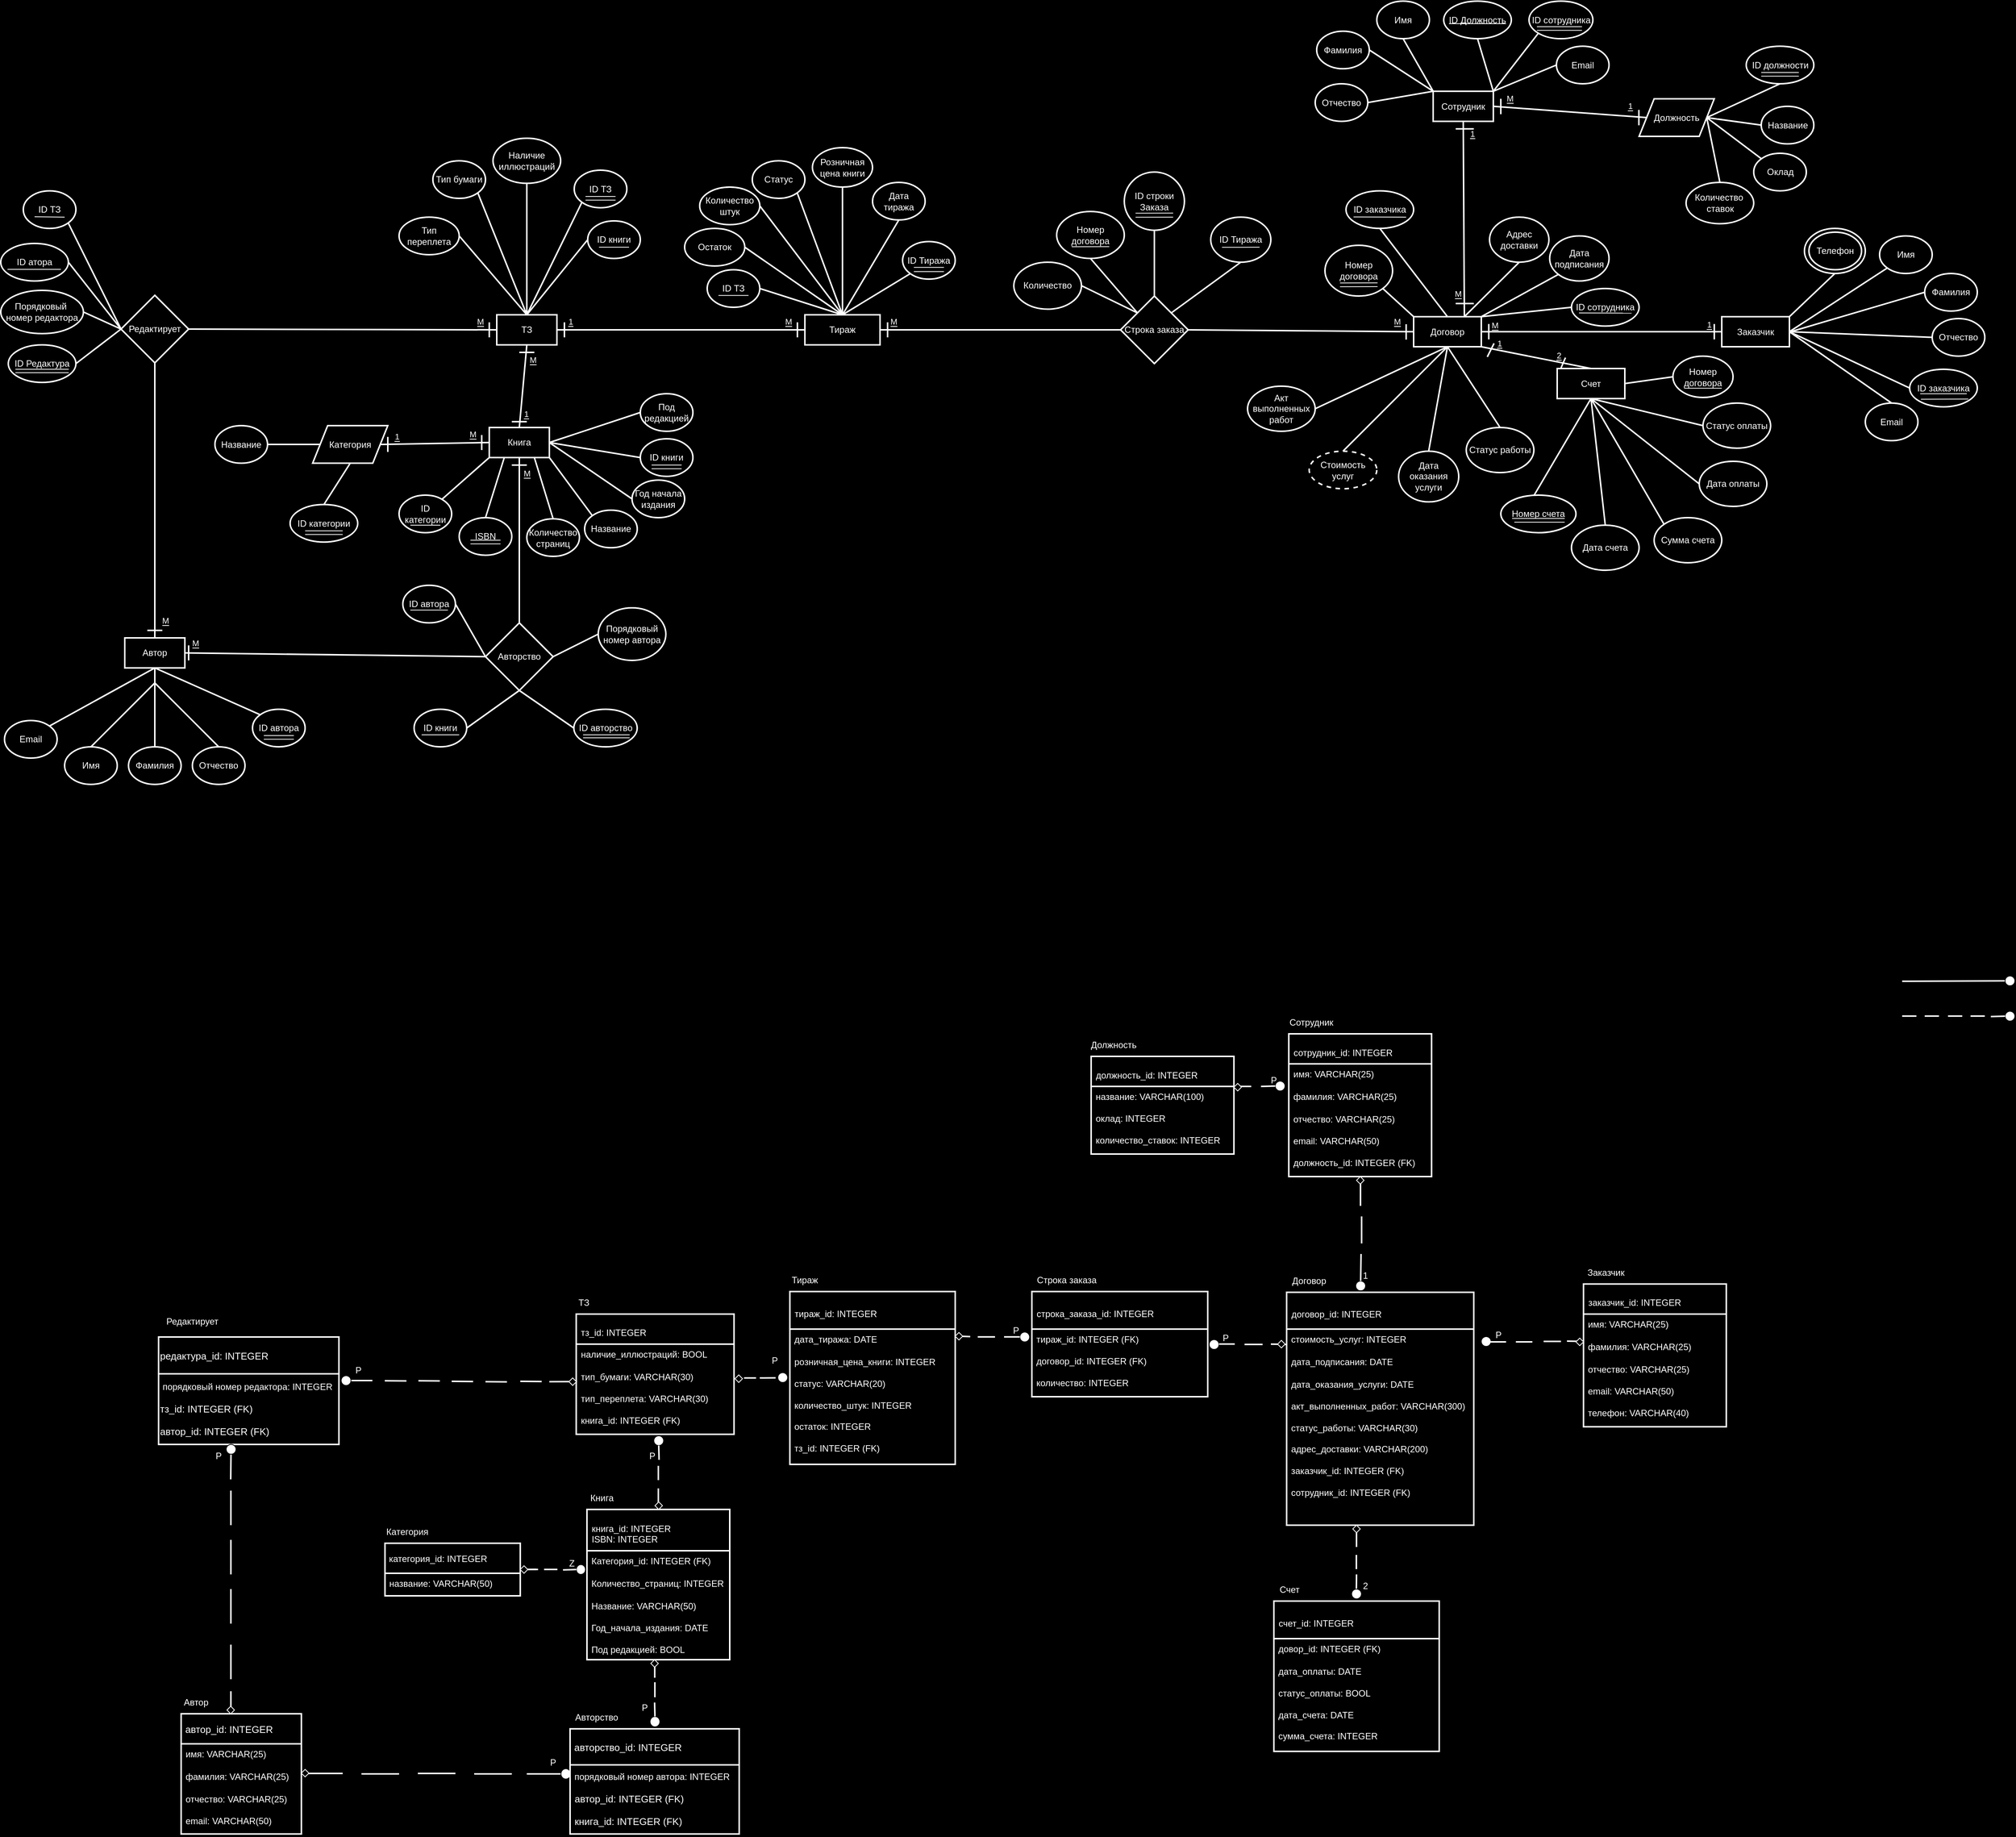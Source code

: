 <mxfile version="24.8.4">
  <diagram name="Страница — 1" id="QMVx38PKA26twoYUCv_e">
    <mxGraphModel dx="595" dy="324" grid="1" gridSize="10" guides="1" tooltips="1" connect="1" arrows="1" fold="1" page="1" pageScale="1" pageWidth="3300" pageHeight="4681" background="#000000" math="0" shadow="0">
      <root>
        <mxCell id="0" />
        <mxCell id="1" parent="0" />
        <mxCell id="cfajzxkknrDI6vskZKld-1" value="Заказчик" style="rounded=0;whiteSpace=wrap;html=1;fillColor=#000000;strokeColor=#FFFFFF;fontColor=#ffffff;strokeWidth=2;" parent="1" vertex="1">
          <mxGeometry x="2780" y="702.5" width="90" height="40" as="geometry" />
        </mxCell>
        <mxCell id="cfajzxkknrDI6vskZKld-2" value="&lt;font color=&quot;#ffffff&quot;&gt;Книга&lt;/font&gt;" style="rounded=0;whiteSpace=wrap;html=1;strokeColor=#FFFFFF;strokeWidth=2;fillColor=#000000;" parent="1" vertex="1">
          <mxGeometry x="1140" y="850" width="80" height="40" as="geometry" />
        </mxCell>
        <mxCell id="cfajzxkknrDI6vskZKld-3" value="&lt;font color=&quot;#ffffff&quot;&gt;Автор&lt;/font&gt;" style="rounded=0;whiteSpace=wrap;html=1;strokeColor=#FFFFFF;strokeWidth=2;fillColor=#000000;" parent="1" vertex="1">
          <mxGeometry x="655" y="1130" width="80" height="40" as="geometry" />
        </mxCell>
        <mxCell id="cfajzxkknrDI6vskZKld-4" value="&lt;font color=&quot;#ffffff&quot;&gt;ТЗ&lt;/font&gt;" style="rounded=0;whiteSpace=wrap;html=1;strokeColor=#FFFFFF;strokeWidth=2;fillColor=#000000;" parent="1" vertex="1">
          <mxGeometry x="1150" y="700" width="80" height="40" as="geometry" />
        </mxCell>
        <mxCell id="cfajzxkknrDI6vskZKld-8" value="&lt;font color=&quot;#ffffff&quot;&gt;Тираж&lt;/font&gt;" style="rounded=0;whiteSpace=wrap;html=1;strokeColor=#FFFFFF;strokeWidth=2;fillColor=#000000;" parent="1" vertex="1">
          <mxGeometry x="1560" y="700" width="100" height="40" as="geometry" />
        </mxCell>
        <mxCell id="cfajzxkknrDI6vskZKld-9" value="" style="endArrow=none;html=1;rounded=0;strokeColor=#FFFFFF;exitX=0.5;exitY=1;exitDx=0;exitDy=0;strokeWidth=2;jumpStyle=none;jumpSize=7;fontColor=#FFFFFF;labelBackgroundColor=#000000;entryX=0.5;entryY=0;entryDx=0;entryDy=0;" parent="1" source="cfajzxkknrDI6vskZKld-2" target="2ZrDAVxLwez_lvvTmSn5-1" edge="1">
          <mxGeometry width="50" height="50" relative="1" as="geometry">
            <mxPoint x="1180" y="995" as="sourcePoint" />
            <mxPoint x="1180" y="1080" as="targetPoint" />
          </mxGeometry>
        </mxCell>
        <mxCell id="kzHZ4plz3s_d8TMaYMIq-1" value="&lt;font style=&quot;background-color: rgb(0, 0, 0);&quot; color=&quot;#ffffff&quot;&gt;М&lt;/font&gt;" style="edgeLabel;html=1;align=center;verticalAlign=middle;resizable=0;points=[];" parent="cfajzxkknrDI6vskZKld-9" vertex="1" connectable="0">
          <mxGeometry x="-0.853" y="-1" relative="1" as="geometry">
            <mxPoint x="11" y="5" as="offset" />
          </mxGeometry>
        </mxCell>
        <mxCell id="cfajzxkknrDI6vskZKld-11" value="" style="endArrow=none;html=1;rounded=0;strokeColor=#FFFFFF;exitX=0;exitY=0.5;exitDx=0;exitDy=0;strokeWidth=2;entryX=1;entryY=0.5;entryDx=0;entryDy=0;" parent="1" source="cfajzxkknrDI6vskZKld-4" target="2ZrDAVxLwez_lvvTmSn5-12" edge="1">
          <mxGeometry width="50" height="50" relative="1" as="geometry">
            <mxPoint x="1080" y="935" as="sourcePoint" />
            <mxPoint x="1000" y="720" as="targetPoint" />
          </mxGeometry>
        </mxCell>
        <mxCell id="cfajzxkknrDI6vskZKld-12" value="" style="endArrow=none;html=1;rounded=0;strokeColor=#FFFFFF;exitX=0;exitY=0.5;exitDx=0;exitDy=0;strokeWidth=2;entryX=1;entryY=0.5;entryDx=0;entryDy=0;" parent="1" source="cfajzxkknrDI6vskZKld-8" target="cfajzxkknrDI6vskZKld-4" edge="1">
          <mxGeometry width="50" height="50" relative="1" as="geometry">
            <mxPoint x="1340" y="640" as="sourcePoint" />
            <mxPoint x="1240" y="810" as="targetPoint" />
          </mxGeometry>
        </mxCell>
        <mxCell id="cfajzxkknrDI6vskZKld-13" value="Договор" style="rounded=0;whiteSpace=wrap;html=1;fillColor=#000000;strokeColor=#FFFFFF;fontColor=#ffffff;strokeWidth=2;" parent="1" vertex="1">
          <mxGeometry x="2370" y="702.5" width="90" height="40" as="geometry" />
        </mxCell>
        <mxCell id="cfajzxkknrDI6vskZKld-17" value="" style="endArrow=none;html=1;rounded=0;entryX=0.75;entryY=0;entryDx=0;entryDy=0;strokeColor=#FFFFFF;strokeWidth=2;exitX=0.5;exitY=1;exitDx=0;exitDy=0;" parent="1" source="qpTmTiR02RtsVFNRsl63-10" target="cfajzxkknrDI6vskZKld-13" edge="1">
          <mxGeometry width="50" height="50" relative="1" as="geometry">
            <mxPoint x="2438" y="349" as="sourcePoint" />
            <mxPoint x="2280" y="582.5" as="targetPoint" />
          </mxGeometry>
        </mxCell>
        <mxCell id="cfajzxkknrDI6vskZKld-19" value="" style="endArrow=none;html=1;rounded=0;entryX=0.5;entryY=0;entryDx=0;entryDy=0;strokeColor=#FFFFFF;exitX=1;exitY=1;exitDx=0;exitDy=0;strokeWidth=2;" parent="1" source="cfajzxkknrDI6vskZKld-13" target="2ZrDAVxLwez_lvvTmSn5-25" edge="1">
          <mxGeometry width="50" height="50" relative="1" as="geometry">
            <mxPoint x="2461" y="743.5" as="sourcePoint" />
            <mxPoint x="2620" y="805" as="targetPoint" />
          </mxGeometry>
        </mxCell>
        <mxCell id="cfajzxkknrDI6vskZKld-26" value="&lt;font color=&quot;#ffffff&quot;&gt;Строка заказа&lt;/font&gt;" style="rhombus;whiteSpace=wrap;html=1;strokeColor=#FFFFFF;strokeWidth=2;fillColor=#000000;" parent="1" vertex="1">
          <mxGeometry x="1980" y="675" width="90" height="90" as="geometry" />
        </mxCell>
        <mxCell id="cfajzxkknrDI6vskZKld-28" value="" style="endArrow=none;html=1;rounded=0;entryX=1;entryY=0.5;entryDx=0;entryDy=0;strokeColor=#FFFFFF;exitX=0;exitY=0.5;exitDx=0;exitDy=0;strokeWidth=2;" parent="1" source="cfajzxkknrDI6vskZKld-26" target="cfajzxkknrDI6vskZKld-8" edge="1">
          <mxGeometry width="50" height="50" relative="1" as="geometry">
            <mxPoint x="2050" y="783" as="sourcePoint" />
            <mxPoint x="1980" y="722.5" as="targetPoint" />
          </mxGeometry>
        </mxCell>
        <mxCell id="cfajzxkknrDI6vskZKld-29" value="" style="endArrow=none;html=1;rounded=0;entryX=1;entryY=0.5;entryDx=0;entryDy=0;strokeColor=#FFFFFF;exitX=0;exitY=0.5;exitDx=0;exitDy=0;strokeWidth=2;" parent="1" source="cfajzxkknrDI6vskZKld-13" target="cfajzxkknrDI6vskZKld-26" edge="1">
          <mxGeometry width="50" height="50" relative="1" as="geometry">
            <mxPoint x="2250" y="721.97" as="sourcePoint" />
            <mxPoint x="2160" y="721.97" as="targetPoint" />
          </mxGeometry>
        </mxCell>
        <mxCell id="cfajzxkknrDI6vskZKld-30" value="" style="endArrow=none;html=1;rounded=0;entryX=1;entryY=0.5;entryDx=0;entryDy=0;strokeColor=#FFFFFF;exitX=0;exitY=0.5;exitDx=0;exitDy=0;strokeWidth=2;" parent="1" source="cfajzxkknrDI6vskZKld-1" target="cfajzxkknrDI6vskZKld-13" edge="1">
          <mxGeometry width="50" height="50" relative="1" as="geometry">
            <mxPoint x="2590" y="767.5" as="sourcePoint" />
            <mxPoint x="2500" y="771.97" as="targetPoint" />
          </mxGeometry>
        </mxCell>
        <mxCell id="cfajzxkknrDI6vskZKld-31" value="" style="endArrow=none;html=1;rounded=0;entryX=0.5;entryY=1;entryDx=0;entryDy=0;strokeColor=#FFFFFF;exitX=1;exitY=0.5;exitDx=0;exitDy=0;strokeWidth=2;" parent="1" source="cfajzxkknrDI6vskZKld-199" target="cfajzxkknrDI6vskZKld-13" edge="1">
          <mxGeometry width="50" height="50" relative="1" as="geometry">
            <mxPoint x="1851" y="885.04" as="sourcePoint" />
            <mxPoint x="2276" y="765.04" as="targetPoint" />
          </mxGeometry>
        </mxCell>
        <mxCell id="cfajzxkknrDI6vskZKld-32" value="" style="endArrow=none;html=1;rounded=0;strokeColor=#FFFFFF;strokeWidth=2;entryX=0.5;entryY=1;entryDx=0;entryDy=0;exitX=0.5;exitY=0;exitDx=0;exitDy=0;" parent="1" source="cfajzxkknrDI6vskZKld-2" target="cfajzxkknrDI6vskZKld-4" edge="1">
          <mxGeometry width="50" height="50" relative="1" as="geometry">
            <mxPoint x="1180" y="820" as="sourcePoint" />
            <mxPoint x="1220" y="800" as="targetPoint" />
          </mxGeometry>
        </mxCell>
        <mxCell id="cfajzxkknrDI6vskZKld-34" value="&lt;font color=&quot;#ffffff&quot;&gt;Имя&lt;/font&gt;" style="ellipse;whiteSpace=wrap;html=1;strokeColor=#FFFFFF;strokeWidth=2;fillColor=#000000;" parent="1" vertex="1">
          <mxGeometry x="575" y="1275" width="70" height="50" as="geometry" />
        </mxCell>
        <mxCell id="cfajzxkknrDI6vskZKld-35" value="&lt;font color=&quot;#ffffff&quot;&gt;Фамилия&lt;/font&gt;&lt;span style=&quot;color: rgba(0, 0, 0, 0); font-family: monospace; font-size: 0px; text-align: start; text-wrap-mode: nowrap;&quot;&gt;%3CmxGraphModel%3E%3Croot%3E%3CmxCell%20id%3D%220%22%2F%3E%3CmxCell%20id%3D%221%22%20parent%3D%220%22%2F%3E%3CmxCell%20id%3D%222%22%20value%3D%22%26lt%3Bfont%20color%3D%26quot%3B%23ffffff%26quot%3B%26gt%3B%D0%98%D0%BC%D1%8F%26lt%3B%2Ffont%26gt%3B%22%20style%3D%22ellipse%3BwhiteSpace%3Dwrap%3Bhtml%3D1%3BstrokeColor%3D%23FFFFFF%3BstrokeWidth%3D2%3BfillColor%3D%23000000%3B%22%20vertex%3D%221%22%20parent%3D%221%22%3E%3CmxGeometry%20x%3D%221090%22%20y%3D%221170%22%20width%3D%2290%22%20height%3D%2260%22%20as%3D%22geometry%22%2F%3E%3C%2FmxCell%3E%3C%2Froot%3E%3C%2FmxGraphModel%3E&lt;/span&gt;" style="ellipse;whiteSpace=wrap;html=1;strokeColor=#FFFFFF;strokeWidth=2;fillColor=#000000;" parent="1" vertex="1">
          <mxGeometry x="660" y="1275" width="70" height="50" as="geometry" />
        </mxCell>
        <mxCell id="cfajzxkknrDI6vskZKld-36" value="&lt;font color=&quot;#ffffff&quot;&gt;Отчество&lt;/font&gt;" style="ellipse;whiteSpace=wrap;html=1;strokeColor=#FFFFFF;strokeWidth=2;fillColor=#000000;" parent="1" vertex="1">
          <mxGeometry x="745" y="1275" width="70" height="50" as="geometry" />
        </mxCell>
        <mxCell id="cfajzxkknrDI6vskZKld-38" value="" style="endArrow=none;html=1;rounded=0;entryX=0.5;entryY=0;entryDx=0;entryDy=0;strokeColor=#FFFFFF;exitX=0.5;exitY=1;exitDx=0;exitDy=0;strokeWidth=2;" parent="1" source="cfajzxkknrDI6vskZKld-3" target="cfajzxkknrDI6vskZKld-35" edge="1">
          <mxGeometry width="50" height="50" relative="1" as="geometry">
            <mxPoint x="785" y="1120" as="sourcePoint" />
            <mxPoint x="785" y="1270" as="targetPoint" />
            <Array as="points">
              <mxPoint x="695" y="1190" />
            </Array>
          </mxGeometry>
        </mxCell>
        <mxCell id="cfajzxkknrDI6vskZKld-39" value="" style="endArrow=none;html=1;rounded=0;entryX=0.5;entryY=0;entryDx=0;entryDy=0;strokeColor=#FFFFFF;strokeWidth=2;" parent="1" target="cfajzxkknrDI6vskZKld-34" edge="1">
          <mxGeometry width="50" height="50" relative="1" as="geometry">
            <mxPoint x="695" y="1190" as="sourcePoint" />
            <mxPoint x="700" y="1280" as="targetPoint" />
          </mxGeometry>
        </mxCell>
        <mxCell id="cfajzxkknrDI6vskZKld-40" value="" style="endArrow=none;html=1;rounded=0;entryX=0.5;entryY=0;entryDx=0;entryDy=0;strokeColor=#FFFFFF;strokeWidth=2;" parent="1" target="cfajzxkknrDI6vskZKld-36" edge="1">
          <mxGeometry width="50" height="50" relative="1" as="geometry">
            <mxPoint x="695" y="1190" as="sourcePoint" />
            <mxPoint x="710" y="1290" as="targetPoint" />
          </mxGeometry>
        </mxCell>
        <mxCell id="cfajzxkknrDI6vskZKld-42" value="&lt;font color=&quot;#ffffff&quot;&gt;ID автора&lt;/font&gt;" style="ellipse;whiteSpace=wrap;html=1;strokeColor=#FFFFFF;strokeWidth=2;fillColor=#000000;" parent="1" vertex="1">
          <mxGeometry x="825" y="1225" width="70" height="50" as="geometry" />
        </mxCell>
        <mxCell id="cfajzxkknrDI6vskZKld-43" value="" style="endArrow=none;html=1;rounded=0;entryX=0;entryY=0;entryDx=0;entryDy=0;strokeColor=#FFFFFF;strokeWidth=2;exitX=0.5;exitY=1;exitDx=0;exitDy=0;" parent="1" source="cfajzxkknrDI6vskZKld-3" target="cfajzxkknrDI6vskZKld-42" edge="1">
          <mxGeometry width="50" height="50" relative="1" as="geometry">
            <mxPoint x="695" y="1170" as="sourcePoint" />
            <mxPoint x="790" y="1285" as="targetPoint" />
          </mxGeometry>
        </mxCell>
        <mxCell id="cfajzxkknrDI6vskZKld-44" value="&lt;font color=&quot;#ffffff&quot;&gt;Email&lt;/font&gt;" style="ellipse;whiteSpace=wrap;html=1;strokeColor=#FFFFFF;strokeWidth=2;fillColor=#000000;" parent="1" vertex="1">
          <mxGeometry x="495" y="1240" width="70" height="50" as="geometry" />
        </mxCell>
        <mxCell id="cfajzxkknrDI6vskZKld-45" value="" style="endArrow=none;html=1;rounded=0;entryX=1;entryY=0;entryDx=0;entryDy=0;strokeColor=#FFFFFF;strokeWidth=2;exitX=0.5;exitY=1;exitDx=0;exitDy=0;" parent="1" source="cfajzxkknrDI6vskZKld-3" target="cfajzxkknrDI6vskZKld-44" edge="1">
          <mxGeometry width="50" height="50" relative="1" as="geometry">
            <mxPoint x="655" y="1180" as="sourcePoint" />
            <mxPoint x="570" y="1265" as="targetPoint" />
          </mxGeometry>
        </mxCell>
        <mxCell id="cfajzxkknrDI6vskZKld-46" value="" style="endArrow=none;html=1;rounded=0;strokeColor=#FFFFFF;strokeWidth=1;exitX=0.5;exitY=1;exitDx=0;exitDy=0;" parent="1" edge="1">
          <mxGeometry width="50" height="50" relative="1" as="geometry">
            <mxPoint x="840" y="1260" as="sourcePoint" />
            <mxPoint x="880" y="1260" as="targetPoint" />
          </mxGeometry>
        </mxCell>
        <mxCell id="cfajzxkknrDI6vskZKld-47" value="" style="endArrow=none;html=1;rounded=0;strokeColor=#FFFFFF;strokeWidth=1;exitX=0.5;exitY=1;exitDx=0;exitDy=0;" parent="1" edge="1">
          <mxGeometry width="50" height="50" relative="1" as="geometry">
            <mxPoint x="840" y="1264.89" as="sourcePoint" />
            <mxPoint x="880" y="1264.89" as="targetPoint" />
          </mxGeometry>
        </mxCell>
        <mxCell id="cfajzxkknrDI6vskZKld-48" value="&lt;font color=&quot;#ffffff&quot;&gt;ISBN&lt;/font&gt;" style="ellipse;whiteSpace=wrap;html=1;strokeColor=#FFFFFF;strokeWidth=2;fillColor=#000000;" parent="1" vertex="1">
          <mxGeometry x="1100" y="970" width="70" height="50" as="geometry" />
        </mxCell>
        <mxCell id="cfajzxkknrDI6vskZKld-49" value="&lt;font color=&quot;#ffffff&quot;&gt;Название&lt;/font&gt;" style="ellipse;whiteSpace=wrap;html=1;strokeColor=#FFFFFF;strokeWidth=2;fillColor=#000000;" parent="1" vertex="1">
          <mxGeometry x="1266.93" y="960" width="70" height="50" as="geometry" />
        </mxCell>
        <mxCell id="cfajzxkknrDI6vskZKld-50" value="&lt;font color=&quot;#ffffff&quot;&gt;Количество страниц&lt;/font&gt;" style="ellipse;whiteSpace=wrap;html=1;strokeColor=#FFFFFF;strokeWidth=2;fillColor=#000000;" parent="1" vertex="1">
          <mxGeometry x="1190" y="971.5" width="70" height="50" as="geometry" />
        </mxCell>
        <mxCell id="cfajzxkknrDI6vskZKld-51" value="&lt;font color=&quot;#ffffff&quot;&gt;Наличие иллюстраций&lt;/font&gt;" style="ellipse;whiteSpace=wrap;html=1;strokeColor=#FFFFFF;strokeWidth=2;fillColor=#000000;" parent="1" vertex="1">
          <mxGeometry x="1145" y="465" width="90" height="60" as="geometry" />
        </mxCell>
        <mxCell id="cfajzxkknrDI6vskZKld-52" value="&lt;font color=&quot;#ffffff&quot;&gt;ID категории&lt;/font&gt;" style="ellipse;whiteSpace=wrap;html=1;strokeColor=#FFFFFF;strokeWidth=2;fillColor=#000000;" parent="1" vertex="1">
          <mxGeometry x="1020" y="940" width="70" height="50" as="geometry" />
        </mxCell>
        <mxCell id="cfajzxkknrDI6vskZKld-53" value="&lt;font color=&quot;#ffffff&quot;&gt;Категория&lt;/font&gt;" style="shape=parallelogram;perimeter=parallelogramPerimeter;whiteSpace=wrap;html=1;fixedSize=1;strokeColor=#FFFFFF;strokeWidth=2;fillColor=#000000;" parent="1" vertex="1">
          <mxGeometry x="905" y="847.5" width="100" height="50" as="geometry" />
        </mxCell>
        <mxCell id="cfajzxkknrDI6vskZKld-54" value="" style="endArrow=none;html=1;rounded=0;strokeColor=#FFFFFF;strokeWidth=2;entryX=1;entryY=0.5;entryDx=0;entryDy=0;exitX=0;exitY=0.5;exitDx=0;exitDy=0;" parent="1" source="cfajzxkknrDI6vskZKld-2" target="cfajzxkknrDI6vskZKld-53" edge="1">
          <mxGeometry width="50" height="50" relative="1" as="geometry">
            <mxPoint x="1020" y="910" as="sourcePoint" />
            <mxPoint x="1010" y="800" as="targetPoint" />
          </mxGeometry>
        </mxCell>
        <mxCell id="cfajzxkknrDI6vskZKld-55" value="&lt;font color=&quot;#ffffff&quot;&gt;Дата тиража&lt;/font&gt;" style="ellipse;whiteSpace=wrap;html=1;strokeColor=#FFFFFF;strokeWidth=2;fillColor=#000000;" parent="1" vertex="1">
          <mxGeometry x="1650" y="523.75" width="70" height="50" as="geometry" />
        </mxCell>
        <mxCell id="cfajzxkknrDI6vskZKld-56" value="&lt;font color=&quot;#ffffff&quot;&gt;Розничная цена книги&lt;/font&gt;" style="ellipse;whiteSpace=wrap;html=1;strokeColor=#FFFFFF;strokeWidth=2;fillColor=#000000;" parent="1" vertex="1">
          <mxGeometry x="1570" y="477.5" width="80" height="52.5" as="geometry" />
        </mxCell>
        <mxCell id="cfajzxkknrDI6vskZKld-57" value="&lt;font color=&quot;#ffffff&quot;&gt;Год начала издания&lt;/font&gt;" style="ellipse;whiteSpace=wrap;html=1;strokeColor=#FFFFFF;strokeWidth=2;fillColor=#000000;" parent="1" vertex="1">
          <mxGeometry x="1330" y="920" width="70" height="50" as="geometry" />
        </mxCell>
        <mxCell id="cfajzxkknrDI6vskZKld-58" value="" style="endArrow=none;html=1;rounded=0;entryX=0;entryY=0.5;entryDx=0;entryDy=0;strokeColor=#FFFFFF;strokeWidth=2;exitX=1;exitY=0.5;exitDx=0;exitDy=0;" parent="1" source="cfajzxkknrDI6vskZKld-2" target="cfajzxkknrDI6vskZKld-57" edge="1">
          <mxGeometry width="50" height="50" relative="1" as="geometry">
            <mxPoint x="1230" y="890" as="sourcePoint" />
            <mxPoint x="1370" y="952" as="targetPoint" />
          </mxGeometry>
        </mxCell>
        <mxCell id="cfajzxkknrDI6vskZKld-59" value="" style="endArrow=none;html=1;rounded=0;entryX=0;entryY=0;entryDx=0;entryDy=0;strokeColor=#FFFFFF;strokeWidth=2;exitX=1;exitY=1;exitDx=0;exitDy=0;" parent="1" source="cfajzxkknrDI6vskZKld-2" target="cfajzxkknrDI6vskZKld-49" edge="1">
          <mxGeometry width="50" height="50" relative="1" as="geometry">
            <mxPoint x="1190" y="915" as="sourcePoint" />
            <mxPoint x="1290" y="940" as="targetPoint" />
          </mxGeometry>
        </mxCell>
        <mxCell id="cfajzxkknrDI6vskZKld-60" value="" style="endArrow=none;html=1;rounded=0;entryX=0.5;entryY=0;entryDx=0;entryDy=0;strokeColor=#FFFFFF;strokeWidth=2;exitX=0.75;exitY=1;exitDx=0;exitDy=0;" parent="1" source="cfajzxkknrDI6vskZKld-2" target="cfajzxkknrDI6vskZKld-50" edge="1">
          <mxGeometry width="50" height="50" relative="1" as="geometry">
            <mxPoint x="1200" y="930" as="sourcePoint" />
            <mxPoint x="1300" y="955" as="targetPoint" />
          </mxGeometry>
        </mxCell>
        <mxCell id="cfajzxkknrDI6vskZKld-61" value="" style="endArrow=none;html=1;rounded=0;entryX=0.5;entryY=0;entryDx=0;entryDy=0;strokeColor=#FFFFFF;strokeWidth=2;exitX=0.25;exitY=1;exitDx=0;exitDy=0;" parent="1" source="cfajzxkknrDI6vskZKld-2" target="cfajzxkknrDI6vskZKld-48" edge="1">
          <mxGeometry width="50" height="50" relative="1" as="geometry">
            <mxPoint x="1210" y="900" as="sourcePoint" />
            <mxPoint x="1245" y="1000" as="targetPoint" />
          </mxGeometry>
        </mxCell>
        <mxCell id="cfajzxkknrDI6vskZKld-62" value="" style="endArrow=none;html=1;rounded=0;strokeColor=#FFFFFF;strokeWidth=2;exitX=0;exitY=1;exitDx=0;exitDy=0;" parent="1" source="cfajzxkknrDI6vskZKld-2" target="cfajzxkknrDI6vskZKld-52" edge="1">
          <mxGeometry width="50" height="50" relative="1" as="geometry">
            <mxPoint x="1220" y="910" as="sourcePoint" />
            <mxPoint x="1255" y="1010" as="targetPoint" />
          </mxGeometry>
        </mxCell>
        <mxCell id="cfajzxkknrDI6vskZKld-63" value="" style="endArrow=none;html=1;rounded=0;strokeColor=#FFFFFF;strokeWidth=1;exitX=0.5;exitY=1;exitDx=0;exitDy=0;" parent="1" edge="1">
          <mxGeometry width="50" height="50" relative="1" as="geometry">
            <mxPoint x="1115" y="1000.0" as="sourcePoint" />
            <mxPoint x="1155" y="1000.0" as="targetPoint" />
          </mxGeometry>
        </mxCell>
        <mxCell id="cfajzxkknrDI6vskZKld-64" value="" style="endArrow=none;html=1;rounded=0;strokeColor=#FFFFFF;strokeWidth=1;exitX=0.5;exitY=1;exitDx=0;exitDy=0;" parent="1" edge="1">
          <mxGeometry width="50" height="50" relative="1" as="geometry">
            <mxPoint x="1115" y="1004.89" as="sourcePoint" />
            <mxPoint x="1155" y="1004.89" as="targetPoint" />
          </mxGeometry>
        </mxCell>
        <mxCell id="cfajzxkknrDI6vskZKld-65" value="" style="endArrow=none;html=1;rounded=0;strokeColor=#FFFFFF;strokeWidth=1;exitX=0.5;exitY=1;exitDx=0;exitDy=0;" parent="1" edge="1">
          <mxGeometry width="50" height="50" relative="1" as="geometry">
            <mxPoint x="1035" y="980.0" as="sourcePoint" />
            <mxPoint x="1075" y="980.0" as="targetPoint" />
          </mxGeometry>
        </mxCell>
        <mxCell id="cfajzxkknrDI6vskZKld-66" value="&lt;font color=&quot;#ffffff&quot;&gt;ID категории&lt;/font&gt;" style="ellipse;whiteSpace=wrap;html=1;strokeColor=#FFFFFF;strokeWidth=2;fillColor=#000000;" parent="1" vertex="1">
          <mxGeometry x="875" y="952.5" width="90" height="50" as="geometry" />
        </mxCell>
        <mxCell id="cfajzxkknrDI6vskZKld-67" value="&lt;font color=&quot;#ffffff&quot;&gt;Название&lt;/font&gt;" style="ellipse;whiteSpace=wrap;html=1;strokeColor=#FFFFFF;strokeWidth=2;fillColor=#000000;" parent="1" vertex="1">
          <mxGeometry x="775" y="847.5" width="70" height="50" as="geometry" />
        </mxCell>
        <mxCell id="cfajzxkknrDI6vskZKld-68" value="" style="endArrow=none;html=1;rounded=0;strokeColor=#FFFFFF;strokeWidth=2;exitX=0;exitY=0.5;exitDx=0;exitDy=0;entryX=1;entryY=0.5;entryDx=0;entryDy=0;" parent="1" source="cfajzxkknrDI6vskZKld-53" target="cfajzxkknrDI6vskZKld-67" edge="1">
          <mxGeometry width="50" height="50" relative="1" as="geometry">
            <mxPoint x="878" y="901.5" as="sourcePoint" />
            <mxPoint x="815" y="957.5" as="targetPoint" />
          </mxGeometry>
        </mxCell>
        <mxCell id="cfajzxkknrDI6vskZKld-70" value="" style="endArrow=none;html=1;rounded=0;strokeColor=#FFFFFF;strokeWidth=2;exitX=0.5;exitY=1;exitDx=0;exitDy=0;entryX=0.5;entryY=0;entryDx=0;entryDy=0;" parent="1" source="cfajzxkknrDI6vskZKld-53" target="cfajzxkknrDI6vskZKld-66" edge="1">
          <mxGeometry width="50" height="50" relative="1" as="geometry">
            <mxPoint x="925" y="937.5" as="sourcePoint" />
            <mxPoint x="855" y="937.5" as="targetPoint" />
          </mxGeometry>
        </mxCell>
        <mxCell id="cfajzxkknrDI6vskZKld-72" value="" style="endArrow=none;html=1;rounded=0;strokeColor=#FFFFFF;strokeWidth=1;exitX=0.5;exitY=1;exitDx=0;exitDy=0;entryX=0.778;entryY=0.798;entryDx=0;entryDy=0;entryPerimeter=0;" parent="1" target="cfajzxkknrDI6vskZKld-66" edge="1">
          <mxGeometry width="50" height="50" relative="1" as="geometry">
            <mxPoint x="895" y="992.39" as="sourcePoint" />
            <mxPoint x="935" y="992.39" as="targetPoint" />
            <Array as="points">
              <mxPoint x="895" y="992.5" />
            </Array>
          </mxGeometry>
        </mxCell>
        <mxCell id="cfajzxkknrDI6vskZKld-74" value="" style="endArrow=none;html=1;rounded=0;strokeColor=#FFFFFF;strokeWidth=1;exitX=0.5;exitY=1;exitDx=0;exitDy=0;entryX=0.778;entryY=0.798;entryDx=0;entryDy=0;entryPerimeter=0;" parent="1" edge="1">
          <mxGeometry width="50" height="50" relative="1" as="geometry">
            <mxPoint x="895" y="987.45" as="sourcePoint" />
            <mxPoint x="945" y="987.56" as="targetPoint" />
            <Array as="points">
              <mxPoint x="895" y="987.56" />
            </Array>
          </mxGeometry>
        </mxCell>
        <mxCell id="qpTmTiR02RtsVFNRsl63-29" value="" style="edgeStyle=orthogonalEdgeStyle;rounded=0;orthogonalLoop=1;jettySize=auto;html=1;" parent="1" source="cfajzxkknrDI6vskZKld-82" target="qpTmTiR02RtsVFNRsl63-10" edge="1">
          <mxGeometry relative="1" as="geometry" />
        </mxCell>
        <mxCell id="cfajzxkknrDI6vskZKld-82" value="&lt;font color=&quot;#ffffff&quot;&gt;Имя&lt;/font&gt;" style="ellipse;whiteSpace=wrap;html=1;strokeColor=#FFFFFF;strokeWidth=2;fillColor=#000000;" parent="1" vertex="1">
          <mxGeometry x="2321" y="282.5" width="70" height="50" as="geometry" />
        </mxCell>
        <mxCell id="cfajzxkknrDI6vskZKld-83" value="&lt;font color=&quot;#ffffff&quot;&gt;Фамилия&lt;/font&gt;&lt;span style=&quot;color: rgba(0, 0, 0, 0); font-family: monospace; font-size: 0px; text-align: start; text-wrap-mode: nowrap;&quot;&gt;%3CmxGraphModel%3E%3Croot%3E%3CmxCell%20id%3D%220%22%2F%3E%3CmxCell%20id%3D%221%22%20parent%3D%220%22%2F%3E%3CmxCell%20id%3D%222%22%20value%3D%22%26lt%3Bfont%20color%3D%26quot%3B%23ffffff%26quot%3B%26gt%3B%D0%98%D0%BC%D1%8F%26lt%3B%2Ffont%26gt%3B%22%20style%3D%22ellipse%3BwhiteSpace%3Dwrap%3Bhtml%3D1%3BstrokeColor%3D%23FFFFFF%3BstrokeWidth%3D2%3BfillColor%3D%23000000%3B%22%20vertex%3D%221%22%20parent%3D%221%22%3E%3CmxGeometry%20x%3D%221090%22%20y%3D%221170%22%20width%3D%2290%22%20height%3D%2260%22%20as%3D%22geometry%22%2F%3E%3C%2FmxCell%3E%3C%2Froot%3E%3C%2FmxGraphModel%3E&lt;/span&gt;" style="ellipse;whiteSpace=wrap;html=1;strokeColor=#FFFFFF;strokeWidth=2;fillColor=#000000;" parent="1" vertex="1">
          <mxGeometry x="2241" y="322.5" width="70" height="50" as="geometry" />
        </mxCell>
        <mxCell id="cfajzxkknrDI6vskZKld-84" value="&lt;font color=&quot;#ffffff&quot;&gt;Отчество&lt;/font&gt;" style="ellipse;whiteSpace=wrap;html=1;strokeColor=#FFFFFF;strokeWidth=2;fillColor=#000000;" parent="1" vertex="1">
          <mxGeometry x="2239" y="392.5" width="70" height="50" as="geometry" />
        </mxCell>
        <mxCell id="cfajzxkknrDI6vskZKld-87" value="" style="endArrow=none;html=1;rounded=0;strokeColor=#FFFFFF;strokeWidth=2;entryX=1;entryY=0.5;entryDx=0;entryDy=0;exitX=0;exitY=0;exitDx=0;exitDy=0;" parent="1" source="qpTmTiR02RtsVFNRsl63-10" target="cfajzxkknrDI6vskZKld-83" edge="1">
          <mxGeometry width="50" height="50" relative="1" as="geometry">
            <mxPoint x="2371" y="402.5" as="sourcePoint" />
            <mxPoint x="2266" y="387.5" as="targetPoint" />
          </mxGeometry>
        </mxCell>
        <mxCell id="cfajzxkknrDI6vskZKld-88" value="" style="endArrow=none;html=1;rounded=0;strokeColor=#FFFFFF;strokeWidth=2;entryX=1;entryY=0.5;entryDx=0;entryDy=0;exitX=0;exitY=0;exitDx=0;exitDy=0;" parent="1" source="qpTmTiR02RtsVFNRsl63-10" target="cfajzxkknrDI6vskZKld-84" edge="1">
          <mxGeometry width="50" height="50" relative="1" as="geometry">
            <mxPoint x="2371" y="402.5" as="sourcePoint" />
            <mxPoint x="2276" y="382.5" as="targetPoint" />
          </mxGeometry>
        </mxCell>
        <mxCell id="cfajzxkknrDI6vskZKld-89" value="" style="endArrow=none;html=1;rounded=0;strokeColor=#FFFFFF;strokeWidth=2;entryX=0.5;entryY=1;entryDx=0;entryDy=0;exitX=0;exitY=0;exitDx=0;exitDy=0;" parent="1" source="qpTmTiR02RtsVFNRsl63-10" target="cfajzxkknrDI6vskZKld-82" edge="1">
          <mxGeometry width="50" height="50" relative="1" as="geometry">
            <mxPoint x="2371" y="402.5" as="sourcePoint" />
            <mxPoint x="2286" y="392.5" as="targetPoint" />
          </mxGeometry>
        </mxCell>
        <mxCell id="cfajzxkknrDI6vskZKld-94" value="&lt;font color=&quot;#ffffff&quot;&gt;Тип переплета&lt;/font&gt;" style="ellipse;whiteSpace=wrap;html=1;strokeColor=#FFFFFF;strokeWidth=2;fillColor=#000000;" parent="1" vertex="1">
          <mxGeometry x="1020" y="570" width="80" height="50" as="geometry" />
        </mxCell>
        <mxCell id="cfajzxkknrDI6vskZKld-95" value="&lt;font color=&quot;#ffffff&quot;&gt;Тип бумаги&lt;/font&gt;" style="ellipse;whiteSpace=wrap;html=1;strokeColor=#FFFFFF;strokeWidth=2;fillColor=#000000;" parent="1" vertex="1">
          <mxGeometry x="1065" y="495" width="70" height="50" as="geometry" />
        </mxCell>
        <mxCell id="cfajzxkknrDI6vskZKld-99" value="" style="endArrow=none;html=1;rounded=0;strokeColor=#FFFFFF;strokeWidth=2;exitX=0.5;exitY=0;exitDx=0;exitDy=0;entryX=1;entryY=0.5;entryDx=0;entryDy=0;" parent="1" source="cfajzxkknrDI6vskZKld-4" target="cfajzxkknrDI6vskZKld-94" edge="1">
          <mxGeometry width="50" height="50" relative="1" as="geometry">
            <mxPoint x="1173" y="675" as="sourcePoint" />
            <mxPoint x="1120" y="646" as="targetPoint" />
          </mxGeometry>
        </mxCell>
        <mxCell id="cfajzxkknrDI6vskZKld-100" value="" style="endArrow=none;html=1;rounded=0;strokeColor=#FFFFFF;strokeWidth=2;exitX=0.5;exitY=0;exitDx=0;exitDy=0;entryX=1;entryY=1;entryDx=0;entryDy=0;" parent="1" source="cfajzxkknrDI6vskZKld-4" target="cfajzxkknrDI6vskZKld-95" edge="1">
          <mxGeometry width="50" height="50" relative="1" as="geometry">
            <mxPoint x="1180" y="710" as="sourcePoint" />
            <mxPoint x="1120" y="590" as="targetPoint" />
          </mxGeometry>
        </mxCell>
        <mxCell id="cfajzxkknrDI6vskZKld-101" value="" style="endArrow=none;html=1;rounded=0;strokeColor=#FFFFFF;strokeWidth=2;exitX=0.5;exitY=0;exitDx=0;exitDy=0;entryX=0.5;entryY=1;entryDx=0;entryDy=0;" parent="1" source="cfajzxkknrDI6vskZKld-4" target="cfajzxkknrDI6vskZKld-51" edge="1">
          <mxGeometry width="50" height="50" relative="1" as="geometry">
            <mxPoint x="1180" y="710" as="sourcePoint" />
            <mxPoint x="1140" y="543" as="targetPoint" />
          </mxGeometry>
        </mxCell>
        <mxCell id="cfajzxkknrDI6vskZKld-102" value="" style="endArrow=none;html=1;rounded=0;strokeColor=#FFFFFF;strokeWidth=2;entryX=0.5;entryY=1;entryDx=0;entryDy=0;exitX=0.5;exitY=0;exitDx=0;exitDy=0;" parent="1" source="cfajzxkknrDI6vskZKld-8" target="cfajzxkknrDI6vskZKld-56" edge="1">
          <mxGeometry width="50" height="50" relative="1" as="geometry">
            <mxPoint x="1610" y="703" as="sourcePoint" />
            <mxPoint x="1600" y="552.5" as="targetPoint" />
          </mxGeometry>
        </mxCell>
        <mxCell id="cfajzxkknrDI6vskZKld-104" value="" style="endArrow=none;html=1;rounded=0;strokeColor=#FFFFFF;strokeWidth=2;exitX=0.5;exitY=0;exitDx=0;exitDy=0;entryX=0.5;entryY=1;entryDx=0;entryDy=0;" parent="1" source="cfajzxkknrDI6vskZKld-8" target="cfajzxkknrDI6vskZKld-55" edge="1">
          <mxGeometry width="50" height="50" relative="1" as="geometry">
            <mxPoint x="1620" y="710" as="sourcePoint" />
            <mxPoint x="1615" y="650" as="targetPoint" />
          </mxGeometry>
        </mxCell>
        <mxCell id="cfajzxkknrDI6vskZKld-105" value="&lt;font color=&quot;#ffffff&quot;&gt;ID ТЗ&lt;/font&gt;" style="ellipse;whiteSpace=wrap;html=1;strokeColor=#FFFFFF;strokeWidth=2;fillColor=#000000;" parent="1" vertex="1">
          <mxGeometry x="1253.07" y="507.5" width="70" height="50" as="geometry" />
        </mxCell>
        <mxCell id="cfajzxkknrDI6vskZKld-106" value="" style="endArrow=none;html=1;rounded=0;strokeColor=#FFFFFF;strokeWidth=1;exitX=0.5;exitY=1;exitDx=0;exitDy=0;" parent="1" edge="1">
          <mxGeometry width="50" height="50" relative="1" as="geometry">
            <mxPoint x="1268.07" y="542.5" as="sourcePoint" />
            <mxPoint x="1308.07" y="542.5" as="targetPoint" />
          </mxGeometry>
        </mxCell>
        <mxCell id="cfajzxkknrDI6vskZKld-107" value="" style="endArrow=none;html=1;rounded=0;strokeColor=#FFFFFF;strokeWidth=1;exitX=0.5;exitY=1;exitDx=0;exitDy=0;" parent="1" edge="1">
          <mxGeometry width="50" height="50" relative="1" as="geometry">
            <mxPoint x="1268.07" y="547.39" as="sourcePoint" />
            <mxPoint x="1308.07" y="547.39" as="targetPoint" />
          </mxGeometry>
        </mxCell>
        <mxCell id="cfajzxkknrDI6vskZKld-109" value="" style="endArrow=none;html=1;rounded=0;strokeColor=#FFFFFF;strokeWidth=2;exitX=0.5;exitY=0;exitDx=0;exitDy=0;entryX=0;entryY=1;entryDx=0;entryDy=0;" parent="1" source="cfajzxkknrDI6vskZKld-4" target="cfajzxkknrDI6vskZKld-105" edge="1">
          <mxGeometry width="50" height="50" relative="1" as="geometry">
            <mxPoint x="1200" y="710" as="sourcePoint" />
            <mxPoint x="1220" y="558" as="targetPoint" />
          </mxGeometry>
        </mxCell>
        <mxCell id="cfajzxkknrDI6vskZKld-110" value="&lt;font color=&quot;#ffffff&quot;&gt;ID ТЗ&lt;/font&gt;" style="ellipse;whiteSpace=wrap;html=1;strokeColor=#FFFFFF;strokeWidth=2;fillColor=#000000;" parent="1" vertex="1">
          <mxGeometry x="1430" y="640" width="70" height="50" as="geometry" />
        </mxCell>
        <mxCell id="cfajzxkknrDI6vskZKld-111" value="" style="endArrow=none;html=1;rounded=0;strokeColor=#FFFFFF;strokeWidth=2;exitX=0.5;exitY=0;exitDx=0;exitDy=0;entryX=1;entryY=1;entryDx=0;entryDy=0;" parent="1" source="cfajzxkknrDI6vskZKld-8" target="2ZrDAVxLwez_lvvTmSn5-21" edge="1">
          <mxGeometry width="50" height="50" relative="1" as="geometry">
            <mxPoint x="1620" y="710" as="sourcePoint" />
            <mxPoint x="1556.962" y="586.118" as="targetPoint" />
          </mxGeometry>
        </mxCell>
        <mxCell id="cfajzxkknrDI6vskZKld-112" value="" style="endArrow=none;html=1;rounded=0;strokeColor=#FFFFFF;strokeWidth=2;exitX=0.5;exitY=0;exitDx=0;exitDy=0;entryX=1;entryY=0.5;entryDx=0;entryDy=0;" parent="1" source="cfajzxkknrDI6vskZKld-8" target="cfajzxkknrDI6vskZKld-110" edge="1">
          <mxGeometry width="50" height="50" relative="1" as="geometry">
            <mxPoint x="1593" y="722" as="sourcePoint" />
            <mxPoint x="1530" y="618" as="targetPoint" />
          </mxGeometry>
        </mxCell>
        <mxCell id="cfajzxkknrDI6vskZKld-113" value="" style="endArrow=none;html=1;rounded=0;strokeColor=#FFFFFF;strokeWidth=1;exitX=0.5;exitY=1;exitDx=0;exitDy=0;" parent="1" edge="1">
          <mxGeometry width="50" height="50" relative="1" as="geometry">
            <mxPoint x="1445" y="674.23" as="sourcePoint" />
            <mxPoint x="1485" y="674.23" as="targetPoint" />
          </mxGeometry>
        </mxCell>
        <mxCell id="cfajzxkknrDI6vskZKld-114" value="&lt;font color=&quot;#ffffff&quot;&gt;ID книги&lt;/font&gt;" style="ellipse;whiteSpace=wrap;html=1;strokeColor=#FFFFFF;strokeWidth=2;fillColor=#000000;" parent="1" vertex="1">
          <mxGeometry x="1341" y="865" width="70" height="50" as="geometry" />
        </mxCell>
        <mxCell id="cfajzxkknrDI6vskZKld-115" value="" style="endArrow=none;html=1;rounded=0;strokeColor=#FFFFFF;strokeWidth=1;exitX=0.5;exitY=1;exitDx=0;exitDy=0;" parent="1" edge="1">
          <mxGeometry width="50" height="50" relative="1" as="geometry">
            <mxPoint x="1356" y="900.0" as="sourcePoint" />
            <mxPoint x="1396" y="900.0" as="targetPoint" />
          </mxGeometry>
        </mxCell>
        <mxCell id="cfajzxkknrDI6vskZKld-116" value="" style="endArrow=none;html=1;rounded=0;strokeColor=#FFFFFF;strokeWidth=1;exitX=0.5;exitY=1;exitDx=0;exitDy=0;" parent="1" edge="1">
          <mxGeometry width="50" height="50" relative="1" as="geometry">
            <mxPoint x="1356" y="904.89" as="sourcePoint" />
            <mxPoint x="1396" y="904.89" as="targetPoint" />
          </mxGeometry>
        </mxCell>
        <mxCell id="cfajzxkknrDI6vskZKld-119" value="" style="endArrow=none;html=1;rounded=0;strokeColor=#FFFFFF;strokeWidth=2;entryX=0;entryY=0.5;entryDx=0;entryDy=0;exitX=0.5;exitY=0;exitDx=0;exitDy=0;" parent="1" source="cfajzxkknrDI6vskZKld-4" target="cfajzxkknrDI6vskZKld-117" edge="1">
          <mxGeometry width="50" height="50" relative="1" as="geometry">
            <mxPoint x="1190" y="700" as="sourcePoint" />
            <mxPoint x="1280" y="608" as="targetPoint" />
          </mxGeometry>
        </mxCell>
        <mxCell id="cfajzxkknrDI6vskZKld-120" value="&lt;font color=&quot;#ffffff&quot;&gt;ID Тиража&lt;/font&gt;" style="ellipse;whiteSpace=wrap;html=1;strokeColor=#FFFFFF;strokeWidth=2;fillColor=#000000;" parent="1" vertex="1">
          <mxGeometry x="1690" y="602.5" width="70" height="50" as="geometry" />
        </mxCell>
        <mxCell id="cfajzxkknrDI6vskZKld-121" value="" style="endArrow=none;html=1;rounded=0;strokeColor=#FFFFFF;strokeWidth=2;exitX=0.5;exitY=0;exitDx=0;exitDy=0;entryX=0;entryY=1;entryDx=0;entryDy=0;" parent="1" source="cfajzxkknrDI6vskZKld-8" target="cfajzxkknrDI6vskZKld-120" edge="1">
          <mxGeometry width="50" height="50" relative="1" as="geometry">
            <mxPoint x="1622" y="706.5" as="sourcePoint" />
            <mxPoint x="1695" y="600.5" as="targetPoint" />
          </mxGeometry>
        </mxCell>
        <mxCell id="cfajzxkknrDI6vskZKld-122" value="" style="endArrow=none;html=1;rounded=0;strokeColor=#FFFFFF;strokeWidth=1;exitX=0.5;exitY=1;exitDx=0;exitDy=0;" parent="1" edge="1">
          <mxGeometry width="50" height="50" relative="1" as="geometry">
            <mxPoint x="1705" y="636.89" as="sourcePoint" />
            <mxPoint x="1745" y="636.89" as="targetPoint" />
          </mxGeometry>
        </mxCell>
        <mxCell id="cfajzxkknrDI6vskZKld-123" value="" style="endArrow=none;html=1;rounded=0;strokeColor=#FFFFFF;strokeWidth=1;exitX=0.5;exitY=1;exitDx=0;exitDy=0;" parent="1" edge="1">
          <mxGeometry width="50" height="50" relative="1" as="geometry">
            <mxPoint x="1705" y="642.5" as="sourcePoint" />
            <mxPoint x="1745" y="642.5" as="targetPoint" />
          </mxGeometry>
        </mxCell>
        <mxCell id="cfajzxkknrDI6vskZKld-124" value="" style="endArrow=none;html=1;rounded=0;entryX=0;entryY=0.5;entryDx=0;entryDy=0;strokeColor=#FFFFFF;strokeWidth=2;exitX=1;exitY=0.5;exitDx=0;exitDy=0;" parent="1" source="cfajzxkknrDI6vskZKld-2" target="cfajzxkknrDI6vskZKld-114" edge="1">
          <mxGeometry width="50" height="50" relative="1" as="geometry">
            <mxPoint x="1230" y="880" as="sourcePoint" />
            <mxPoint x="1340" y="945" as="targetPoint" />
          </mxGeometry>
        </mxCell>
        <mxCell id="cfajzxkknrDI6vskZKld-126" value="&lt;font color=&quot;#ffffff&quot;&gt;Имя&lt;/font&gt;" style="ellipse;whiteSpace=wrap;html=1;strokeColor=#FFFFFF;strokeWidth=2;fillColor=#000000;" parent="1" vertex="1">
          <mxGeometry x="2990" y="595" width="70" height="50" as="geometry" />
        </mxCell>
        <mxCell id="cfajzxkknrDI6vskZKld-127" value="&lt;font color=&quot;#ffffff&quot;&gt;Фамилия&lt;/font&gt;&lt;span style=&quot;color: rgba(0, 0, 0, 0); font-family: monospace; font-size: 0px; text-align: start; text-wrap-mode: nowrap;&quot;&gt;%3CmxGraphModel%3E%3Croot%3E%3CmxCell%20id%3D%220%22%2F%3E%3CmxCell%20id%3D%221%22%20parent%3D%220%22%2F%3E%3CmxCell%20id%3D%222%22%20value%3D%22%26lt%3Bfont%20color%3D%26quot%3B%23ffffff%26quot%3B%26gt%3B%D0%98%D0%BC%D1%8F%26lt%3B%2Ffont%26gt%3B%22%20style%3D%22ellipse%3BwhiteSpace%3Dwrap%3Bhtml%3D1%3BstrokeColor%3D%23FFFFFF%3BstrokeWidth%3D2%3BfillColor%3D%23000000%3B%22%20vertex%3D%221%22%20parent%3D%221%22%3E%3CmxGeometry%20x%3D%221090%22%20y%3D%221170%22%20width%3D%2290%22%20height%3D%2260%22%20as%3D%22geometry%22%2F%3E%3C%2FmxCell%3E%3C%2Froot%3E%3C%2FmxGraphModel%3E&lt;/span&gt;" style="ellipse;whiteSpace=wrap;html=1;strokeColor=#FFFFFF;strokeWidth=2;fillColor=#000000;" parent="1" vertex="1">
          <mxGeometry x="3050" y="645" width="70" height="50" as="geometry" />
        </mxCell>
        <mxCell id="cfajzxkknrDI6vskZKld-128" value="&lt;font color=&quot;#ffffff&quot;&gt;Отчество&lt;/font&gt;" style="ellipse;whiteSpace=wrap;html=1;strokeColor=#FFFFFF;strokeWidth=2;fillColor=#000000;" parent="1" vertex="1">
          <mxGeometry x="3060" y="705" width="70" height="50" as="geometry" />
        </mxCell>
        <mxCell id="cfajzxkknrDI6vskZKld-129" value="&lt;font color=&quot;#ffffff&quot;&gt;ID заказчика&lt;/font&gt;" style="ellipse;whiteSpace=wrap;html=1;strokeColor=#FFFFFF;strokeWidth=2;fillColor=#000000;" parent="1" vertex="1">
          <mxGeometry x="3030" y="772.5" width="90" height="50" as="geometry" />
        </mxCell>
        <mxCell id="cfajzxkknrDI6vskZKld-130" value="&lt;font color=&quot;#ffffff&quot;&gt;Email&lt;/font&gt;" style="ellipse;whiteSpace=wrap;html=1;strokeColor=#FFFFFF;strokeWidth=2;fillColor=#000000;" parent="1" vertex="1">
          <mxGeometry x="2971" y="817.5" width="70" height="50" as="geometry" />
        </mxCell>
        <mxCell id="cfajzxkknrDI6vskZKld-132" value="" style="endArrow=none;html=1;rounded=0;strokeColor=#FFFFFF;strokeWidth=1;exitX=0.5;exitY=1;exitDx=0;exitDy=0;" parent="1" edge="1">
          <mxGeometry width="50" height="50" relative="1" as="geometry">
            <mxPoint x="3044" y="805.17" as="sourcePoint" />
            <mxPoint x="3106" y="805" as="targetPoint" />
          </mxGeometry>
        </mxCell>
        <mxCell id="cfajzxkknrDI6vskZKld-133" value="" style="endArrow=none;html=1;rounded=0;strokeColor=#FFFFFF;strokeWidth=1;exitX=0.5;exitY=1;exitDx=0;exitDy=0;" parent="1" edge="1">
          <mxGeometry width="50" height="50" relative="1" as="geometry">
            <mxPoint x="3045" y="812.34" as="sourcePoint" />
            <mxPoint x="3108" y="812.17" as="targetPoint" />
          </mxGeometry>
        </mxCell>
        <mxCell id="cfajzxkknrDI6vskZKld-148" style="edgeStyle=orthogonalEdgeStyle;rounded=0;orthogonalLoop=1;jettySize=auto;html=1;exitX=1;exitY=0.5;exitDx=0;exitDy=0;" parent="1" edge="1">
          <mxGeometry relative="1" as="geometry">
            <mxPoint x="2950" y="835" as="targetPoint" />
            <mxPoint x="2950" y="835" as="sourcePoint" />
          </mxGeometry>
        </mxCell>
        <mxCell id="cfajzxkknrDI6vskZKld-138" value="" style="group" parent="1" vertex="1" connectable="0">
          <mxGeometry x="2890" y="585" width="81" height="60" as="geometry" />
        </mxCell>
        <mxCell id="cfajzxkknrDI6vskZKld-137" value="" style="ellipse;whiteSpace=wrap;html=1;strokeColor=#FFFFFF;strokeWidth=2;fillColor=#000000;" parent="cfajzxkknrDI6vskZKld-138" vertex="1">
          <mxGeometry width="81" height="60" as="geometry" />
        </mxCell>
        <mxCell id="cfajzxkknrDI6vskZKld-135" value="&lt;font color=&quot;#ffffff&quot;&gt;Телефон&lt;/font&gt;" style="ellipse;whiteSpace=wrap;html=1;strokeColor=#FFFFFF;strokeWidth=2;fillColor=#000000;perimeterSpacing=0;" parent="cfajzxkknrDI6vskZKld-138" vertex="1">
          <mxGeometry x="6" y="5" width="70" height="50" as="geometry" />
        </mxCell>
        <mxCell id="cfajzxkknrDI6vskZKld-139" value="" style="endArrow=none;html=1;rounded=0;entryX=1;entryY=0;entryDx=0;entryDy=0;strokeColor=#FFFFFF;exitX=0.5;exitY=1;exitDx=0;exitDy=0;strokeWidth=2;" parent="1" source="cfajzxkknrDI6vskZKld-137" target="cfajzxkknrDI6vskZKld-1" edge="1">
          <mxGeometry width="50" height="50" relative="1" as="geometry">
            <mxPoint x="3020" y="722.17" as="sourcePoint" />
            <mxPoint x="2890" y="722.17" as="targetPoint" />
          </mxGeometry>
        </mxCell>
        <mxCell id="cfajzxkknrDI6vskZKld-140" value="" style="endArrow=none;html=1;rounded=0;entryX=1;entryY=0.5;entryDx=0;entryDy=0;strokeColor=#FFFFFF;strokeWidth=2;exitX=0;exitY=1;exitDx=0;exitDy=0;" parent="1" source="cfajzxkknrDI6vskZKld-126" target="cfajzxkknrDI6vskZKld-1" edge="1">
          <mxGeometry width="50" height="50" relative="1" as="geometry">
            <mxPoint x="2990" y="665" as="sourcePoint" />
            <mxPoint x="2880" y="713" as="targetPoint" />
          </mxGeometry>
        </mxCell>
        <mxCell id="cfajzxkknrDI6vskZKld-141" value="" style="endArrow=none;html=1;rounded=0;strokeColor=#FFFFFF;exitX=0;exitY=0.5;exitDx=0;exitDy=0;strokeWidth=2;" parent="1" source="cfajzxkknrDI6vskZKld-127" edge="1">
          <mxGeometry width="50" height="50" relative="1" as="geometry">
            <mxPoint x="2951" y="665" as="sourcePoint" />
            <mxPoint x="2870" y="723" as="targetPoint" />
          </mxGeometry>
        </mxCell>
        <mxCell id="cfajzxkknrDI6vskZKld-142" value="" style="endArrow=none;html=1;rounded=0;entryX=1;entryY=0.5;entryDx=0;entryDy=0;strokeColor=#FFFFFF;exitX=0;exitY=0.5;exitDx=0;exitDy=0;strokeWidth=2;" parent="1" source="cfajzxkknrDI6vskZKld-128" target="cfajzxkknrDI6vskZKld-1" edge="1">
          <mxGeometry width="50" height="50" relative="1" as="geometry">
            <mxPoint x="2961" y="675" as="sourcePoint" />
            <mxPoint x="2900" y="733" as="targetPoint" />
          </mxGeometry>
        </mxCell>
        <mxCell id="cfajzxkknrDI6vskZKld-143" value="" style="endArrow=none;html=1;rounded=0;entryX=1;entryY=0.5;entryDx=0;entryDy=0;strokeColor=#FFFFFF;exitX=0;exitY=0.5;exitDx=0;exitDy=0;strokeWidth=2;" parent="1" source="cfajzxkknrDI6vskZKld-129" target="cfajzxkknrDI6vskZKld-1" edge="1">
          <mxGeometry width="50" height="50" relative="1" as="geometry">
            <mxPoint x="2971" y="685" as="sourcePoint" />
            <mxPoint x="2910" y="743" as="targetPoint" />
          </mxGeometry>
        </mxCell>
        <mxCell id="cfajzxkknrDI6vskZKld-144" value="" style="endArrow=none;html=1;rounded=0;entryX=1;entryY=0.5;entryDx=0;entryDy=0;strokeColor=#FFFFFF;exitX=0.5;exitY=0;exitDx=0;exitDy=0;strokeWidth=2;" parent="1" source="cfajzxkknrDI6vskZKld-130" target="cfajzxkknrDI6vskZKld-1" edge="1">
          <mxGeometry width="50" height="50" relative="1" as="geometry">
            <mxPoint x="2981" y="695" as="sourcePoint" />
            <mxPoint x="2920" y="753" as="targetPoint" />
          </mxGeometry>
        </mxCell>
        <mxCell id="cfajzxkknrDI6vskZKld-152" value="&lt;font color=&quot;#ffffff&quot;&gt;Номер счета&lt;/font&gt;" style="ellipse;whiteSpace=wrap;html=1;strokeColor=#FFFFFF;strokeWidth=2;fillColor=#000000;" parent="1" vertex="1">
          <mxGeometry x="2486" y="940" width="100" height="50" as="geometry" />
        </mxCell>
        <mxCell id="cfajzxkknrDI6vskZKld-153" value="&lt;font color=&quot;#ffffff&quot;&gt;Номер договора&lt;/font&gt;" style="ellipse;whiteSpace=wrap;html=1;strokeColor=#FFFFFF;strokeWidth=2;fillColor=#000000;" parent="1" vertex="1">
          <mxGeometry x="2252" y="607.5" width="90" height="67.5" as="geometry" />
        </mxCell>
        <mxCell id="cfajzxkknrDI6vskZKld-154" value="&lt;span style=&quot;color: rgb(255, 255, 255);&quot;&gt;ID заказчика&lt;/span&gt;" style="ellipse;whiteSpace=wrap;html=1;strokeColor=#FFFFFF;strokeWidth=2;fillColor=#000000;" parent="1" vertex="1">
          <mxGeometry x="2280" y="535" width="90" height="50" as="geometry" />
        </mxCell>
        <mxCell id="cfajzxkknrDI6vskZKld-155" value="" style="endArrow=none;html=1;rounded=0;entryX=0.444;entryY=0;entryDx=0;entryDy=0;strokeColor=#FFFFFF;exitX=0.5;exitY=1;exitDx=0;exitDy=0;strokeWidth=2;entryPerimeter=0;" parent="1" source="2ZrDAVxLwez_lvvTmSn5-25" target="cfajzxkknrDI6vskZKld-152" edge="1">
          <mxGeometry width="50" height="50" relative="1" as="geometry">
            <mxPoint x="2665" y="806.5" as="sourcePoint" />
            <mxPoint x="2728.5" y="875.75" as="targetPoint" />
          </mxGeometry>
        </mxCell>
        <mxCell id="cfajzxkknrDI6vskZKld-159" value="" style="endArrow=none;html=1;rounded=0;strokeColor=#FFFFFF;strokeWidth=1;exitX=0.5;exitY=1;exitDx=0;exitDy=0;" parent="1" edge="1">
          <mxGeometry width="50" height="50" relative="1" as="geometry">
            <mxPoint x="2501" y="970.94" as="sourcePoint" />
            <mxPoint x="2571" y="970.94" as="targetPoint" />
          </mxGeometry>
        </mxCell>
        <mxCell id="cfajzxkknrDI6vskZKld-160" value="" style="endArrow=none;html=1;rounded=0;strokeColor=#FFFFFF;strokeWidth=1;exitX=0.5;exitY=1;exitDx=0;exitDy=0;" parent="1" edge="1">
          <mxGeometry width="50" height="50" relative="1" as="geometry">
            <mxPoint x="2504" y="975.94" as="sourcePoint" />
            <mxPoint x="2571" y="975.94" as="targetPoint" />
          </mxGeometry>
        </mxCell>
        <mxCell id="cfajzxkknrDI6vskZKld-161" value="" style="endArrow=none;html=1;rounded=0;entryX=0.5;entryY=0;entryDx=0;entryDy=0;strokeColor=#FFFFFF;exitX=0.5;exitY=1;exitDx=0;exitDy=0;strokeWidth=2;" parent="1" source="cfajzxkknrDI6vskZKld-154" target="cfajzxkknrDI6vskZKld-13" edge="1">
          <mxGeometry width="50" height="50" relative="1" as="geometry">
            <mxPoint x="2439.13" y="643" as="sourcePoint" />
            <mxPoint x="2439.13" y="745" as="targetPoint" />
          </mxGeometry>
        </mxCell>
        <mxCell id="cfajzxkknrDI6vskZKld-162" value="" style="endArrow=none;html=1;rounded=0;entryX=0;entryY=0;entryDx=0;entryDy=0;strokeColor=#FFFFFF;exitX=1;exitY=1;exitDx=0;exitDy=0;strokeWidth=2;" parent="1" source="cfajzxkknrDI6vskZKld-153" target="cfajzxkknrDI6vskZKld-13" edge="1">
          <mxGeometry width="50" height="50" relative="1" as="geometry">
            <mxPoint x="2340" y="753" as="sourcePoint" />
            <mxPoint x="2340" y="855" as="targetPoint" />
          </mxGeometry>
        </mxCell>
        <mxCell id="cfajzxkknrDI6vskZKld-163" value="&lt;font color=&quot;#ffffff&quot;&gt;Номер договора&lt;/font&gt;" style="ellipse;whiteSpace=wrap;html=1;strokeColor=#FFFFFF;strokeWidth=2;fillColor=#000000;" parent="1" vertex="1">
          <mxGeometry x="1895" y="562.5" width="90" height="62.5" as="geometry" />
        </mxCell>
        <mxCell id="cfajzxkknrDI6vskZKld-164" value="" style="endArrow=none;html=1;rounded=0;entryX=0;entryY=0;entryDx=0;entryDy=0;strokeColor=#FFFFFF;exitX=0.5;exitY=1;exitDx=0;exitDy=0;strokeWidth=2;" parent="1" source="cfajzxkknrDI6vskZKld-163" target="cfajzxkknrDI6vskZKld-26" edge="1">
          <mxGeometry width="50" height="50" relative="1" as="geometry">
            <mxPoint x="1960" y="634.5" as="sourcePoint" />
            <mxPoint x="2003" y="672.5" as="targetPoint" />
          </mxGeometry>
        </mxCell>
        <mxCell id="cfajzxkknrDI6vskZKld-165" value="" style="endArrow=none;html=1;rounded=0;strokeColor=#FFFFFF;strokeWidth=1;exitX=0.5;exitY=1;exitDx=0;exitDy=0;" parent="1" edge="1">
          <mxGeometry width="50" height="50" relative="1" as="geometry">
            <mxPoint x="2272" y="657.67" as="sourcePoint" />
            <mxPoint x="2322" y="657.5" as="targetPoint" />
          </mxGeometry>
        </mxCell>
        <mxCell id="cfajzxkknrDI6vskZKld-166" value="" style="endArrow=none;html=1;rounded=0;strokeColor=#FFFFFF;strokeWidth=1;exitX=0.5;exitY=1;exitDx=0;exitDy=0;" parent="1" edge="1">
          <mxGeometry width="50" height="50" relative="1" as="geometry">
            <mxPoint x="2272" y="662.67" as="sourcePoint" />
            <mxPoint x="2322" y="662.5" as="targetPoint" />
          </mxGeometry>
        </mxCell>
        <mxCell id="cfajzxkknrDI6vskZKld-167" value="" style="endArrow=none;html=1;rounded=0;strokeColor=#FFFFFF;strokeWidth=1;exitX=0.5;exitY=1;exitDx=0;exitDy=0;" parent="1" edge="1">
          <mxGeometry width="50" height="50" relative="1" as="geometry">
            <mxPoint x="1915" y="609.37" as="sourcePoint" />
            <mxPoint x="1965" y="609.2" as="targetPoint" />
          </mxGeometry>
        </mxCell>
        <mxCell id="cfajzxkknrDI6vskZKld-169" value="" style="endArrow=none;html=1;rounded=0;strokeColor=#FFFFFF;strokeWidth=1;exitX=0.5;exitY=1;exitDx=0;exitDy=0;" parent="1" edge="1">
          <mxGeometry width="50" height="50" relative="1" as="geometry">
            <mxPoint x="2290" y="569.76" as="sourcePoint" />
            <mxPoint x="2360" y="570" as="targetPoint" />
          </mxGeometry>
        </mxCell>
        <mxCell id="cfajzxkknrDI6vskZKld-117" value="&lt;font color=&quot;#ffffff&quot;&gt;ID книги&lt;/font&gt;" style="ellipse;whiteSpace=wrap;html=1;strokeColor=#FFFFFF;strokeWidth=2;fillColor=#000000;" parent="1" vertex="1">
          <mxGeometry x="1271" y="575" width="70" height="50" as="geometry" />
        </mxCell>
        <mxCell id="cfajzxkknrDI6vskZKld-178" value="" style="endArrow=none;html=1;rounded=0;strokeColor=#FFFFFF;strokeWidth=1;exitX=0.5;exitY=1;exitDx=0;exitDy=0;" parent="1" edge="1">
          <mxGeometry width="50" height="50" relative="1" as="geometry">
            <mxPoint x="1286" y="610.0" as="sourcePoint" />
            <mxPoint x="1326" y="610.0" as="targetPoint" />
          </mxGeometry>
        </mxCell>
        <mxCell id="cfajzxkknrDI6vskZKld-179" value="&lt;font color=&quot;#ffffff&quot;&gt;ID Тиража&lt;/font&gt;" style="ellipse;whiteSpace=wrap;html=1;strokeColor=#FFFFFF;strokeWidth=2;fillColor=#000000;" parent="1" vertex="1">
          <mxGeometry x="2100" y="570" width="80" height="60" as="geometry" />
        </mxCell>
        <mxCell id="cfajzxkknrDI6vskZKld-180" value="" style="endArrow=none;html=1;rounded=0;entryX=1;entryY=0;entryDx=0;entryDy=0;strokeColor=#FFFFFF;exitX=0.5;exitY=1;exitDx=0;exitDy=0;strokeWidth=2;" parent="1" source="cfajzxkknrDI6vskZKld-179" target="cfajzxkknrDI6vskZKld-26" edge="1">
          <mxGeometry width="50" height="50" relative="1" as="geometry">
            <mxPoint x="1905" y="625" as="sourcePoint" />
            <mxPoint x="2013" y="708" as="targetPoint" />
          </mxGeometry>
        </mxCell>
        <mxCell id="cfajzxkknrDI6vskZKld-181" value="" style="endArrow=none;html=1;rounded=0;strokeColor=#FFFFFF;strokeWidth=1;exitX=0.5;exitY=1;exitDx=0;exitDy=0;" parent="1" edge="1">
          <mxGeometry width="50" height="50" relative="1" as="geometry">
            <mxPoint x="2115" y="610.17" as="sourcePoint" />
            <mxPoint x="2165" y="610" as="targetPoint" />
          </mxGeometry>
        </mxCell>
        <mxCell id="cfajzxkknrDI6vskZKld-182" value="&lt;font color=&quot;#ffffff&quot;&gt;Дата подписания&lt;/font&gt;" style="ellipse;whiteSpace=wrap;html=1;strokeColor=#FFFFFF;strokeWidth=2;fillColor=#000000;" parent="1" vertex="1">
          <mxGeometry x="2551" y="595" width="79" height="60" as="geometry" />
        </mxCell>
        <mxCell id="cfajzxkknrDI6vskZKld-183" value="" style="endArrow=none;html=1;rounded=0;entryX=1;entryY=0;entryDx=0;entryDy=0;strokeColor=#FFFFFF;exitX=0;exitY=1;exitDx=0;exitDy=0;strokeWidth=2;" parent="1" source="cfajzxkknrDI6vskZKld-182" target="cfajzxkknrDI6vskZKld-13" edge="1">
          <mxGeometry width="50" height="50" relative="1" as="geometry">
            <mxPoint x="2405" y="630" as="sourcePoint" />
            <mxPoint x="2425" y="713" as="targetPoint" />
          </mxGeometry>
        </mxCell>
        <mxCell id="cfajzxkknrDI6vskZKld-184" value="&lt;font color=&quot;#ffffff&quot;&gt;Стоимость услуг&lt;/font&gt;" style="ellipse;whiteSpace=wrap;html=1;strokeColor=#FFFFFF;strokeWidth=2;fillColor=#000000;dashed=1;" parent="1" vertex="1">
          <mxGeometry x="2231" y="881.5" width="90" height="50" as="geometry" />
        </mxCell>
        <mxCell id="cfajzxkknrDI6vskZKld-185" value="" style="endArrow=none;html=1;rounded=0;entryX=0.5;entryY=0;entryDx=0;entryDy=0;strokeColor=#FFFFFF;exitX=0.5;exitY=1;exitDx=0;exitDy=0;strokeWidth=2;" parent="1" source="cfajzxkknrDI6vskZKld-13" target="cfajzxkknrDI6vskZKld-184" edge="1">
          <mxGeometry width="50" height="50" relative="1" as="geometry">
            <mxPoint x="2298.5" y="765.04" as="sourcePoint" />
            <mxPoint x="2476" y="937.54" as="targetPoint" />
          </mxGeometry>
        </mxCell>
        <mxCell id="cfajzxkknrDI6vskZKld-192" value="&lt;span style=&quot;color: rgb(255, 255, 255);&quot;&gt;ID сотрудника&lt;/span&gt;" style="ellipse;whiteSpace=wrap;html=1;strokeColor=#FFFFFF;strokeWidth=2;fillColor=#000000;" parent="1" vertex="1">
          <mxGeometry x="2580" y="665" width="90" height="50" as="geometry" />
        </mxCell>
        <mxCell id="cfajzxkknrDI6vskZKld-193" value="" style="endArrow=none;html=1;rounded=0;entryX=1;entryY=0;entryDx=0;entryDy=0;strokeColor=#FFFFFF;exitX=0;exitY=0.5;exitDx=0;exitDy=0;strokeWidth=2;" parent="1" source="cfajzxkknrDI6vskZKld-192" target="cfajzxkknrDI6vskZKld-13" edge="1">
          <mxGeometry width="50" height="50" relative="1" as="geometry">
            <mxPoint x="2495" y="623" as="sourcePoint" />
            <mxPoint x="2448" y="713" as="targetPoint" />
          </mxGeometry>
        </mxCell>
        <mxCell id="cfajzxkknrDI6vskZKld-194" value="" style="endArrow=none;html=1;rounded=0;strokeColor=#FFFFFF;strokeWidth=1;exitX=0.5;exitY=1;exitDx=0;exitDy=0;" parent="1" edge="1">
          <mxGeometry width="50" height="50" relative="1" as="geometry">
            <mxPoint x="2590" y="697.5" as="sourcePoint" />
            <mxPoint x="2660" y="697.74" as="targetPoint" />
          </mxGeometry>
        </mxCell>
        <mxCell id="cfajzxkknrDI6vskZKld-199" value="&lt;span style=&quot;color: rgb(255, 255, 255);&quot;&gt;Акт выполненных работ&lt;/span&gt;" style="ellipse;whiteSpace=wrap;html=1;strokeColor=#FFFFFF;strokeWidth=2;fillColor=#000000;" parent="1" vertex="1">
          <mxGeometry x="2149" y="795" width="90" height="60" as="geometry" />
        </mxCell>
        <mxCell id="cfajzxkknrDI6vskZKld-200" value="&lt;span style=&quot;color: rgb(255, 255, 255);&quot;&gt;Статус работы&lt;/span&gt;" style="ellipse;whiteSpace=wrap;html=1;strokeColor=#FFFFFF;strokeWidth=2;fillColor=#000000;" parent="1" vertex="1">
          <mxGeometry x="2440" y="850" width="90" height="60" as="geometry" />
        </mxCell>
        <mxCell id="cfajzxkknrDI6vskZKld-201" value="" style="endArrow=none;html=1;rounded=0;strokeColor=#FFFFFF;exitX=0.5;exitY=0;exitDx=0;exitDy=0;strokeWidth=2;entryX=0.5;entryY=1;entryDx=0;entryDy=0;" parent="1" source="cfajzxkknrDI6vskZKld-200" target="cfajzxkknrDI6vskZKld-13" edge="1">
          <mxGeometry width="50" height="50" relative="1" as="geometry">
            <mxPoint x="2385" y="845.54" as="sourcePoint" />
            <mxPoint x="2343.5" y="765.04" as="targetPoint" />
          </mxGeometry>
        </mxCell>
        <mxCell id="cfajzxkknrDI6vskZKld-202" value="&lt;font color=&quot;#ffffff&quot;&gt;Дата оказания услуги&lt;/font&gt;" style="ellipse;whiteSpace=wrap;html=1;strokeColor=#FFFFFF;strokeWidth=2;fillColor=#000000;" parent="1" vertex="1">
          <mxGeometry x="2350" y="881.5" width="80" height="67.5" as="geometry" />
        </mxCell>
        <mxCell id="cfajzxkknrDI6vskZKld-203" value="" style="endArrow=none;html=1;rounded=0;entryX=0.5;entryY=0;entryDx=0;entryDy=0;strokeColor=#FFFFFF;exitX=0.5;exitY=1;exitDx=0;exitDy=0;strokeWidth=2;" parent="1" source="cfajzxkknrDI6vskZKld-13" target="cfajzxkknrDI6vskZKld-202" edge="1">
          <mxGeometry width="50" height="50" relative="1" as="geometry">
            <mxPoint x="2336.48" y="765" as="sourcePoint" />
            <mxPoint x="2251" y="827.54" as="targetPoint" />
          </mxGeometry>
        </mxCell>
        <mxCell id="kzHZ4plz3s_d8TMaYMIq-2" value="" style="endArrow=none;html=1;rounded=0;strokeColor=#FFFFFF;strokeWidth=2;" parent="1" edge="1">
          <mxGeometry width="50" height="50" relative="1" as="geometry">
            <mxPoint x="1170" y="900" as="sourcePoint" />
            <mxPoint x="1190" y="900" as="targetPoint" />
          </mxGeometry>
        </mxCell>
        <mxCell id="kzHZ4plz3s_d8TMaYMIq-3" value="" style="endArrow=none;html=1;rounded=0;strokeColor=#FFFFFF;strokeWidth=2;" parent="1" edge="1">
          <mxGeometry width="50" height="50" relative="1" as="geometry">
            <mxPoint x="740" y="1140" as="sourcePoint" />
            <mxPoint x="740" y="1160" as="targetPoint" />
          </mxGeometry>
        </mxCell>
        <mxCell id="kzHZ4plz3s_d8TMaYMIq-4" value="&lt;font style=&quot;background-color: rgb(0, 0, 0);&quot; color=&quot;#ffffff&quot;&gt;М&lt;/font&gt;" style="edgeLabel;html=1;align=center;verticalAlign=middle;resizable=0;points=[];" parent="1" vertex="1" connectable="0">
          <mxGeometry x="750" y="1040" as="geometry">
            <mxPoint x="-1" y="97" as="offset" />
          </mxGeometry>
        </mxCell>
        <mxCell id="kzHZ4plz3s_d8TMaYMIq-5" value="" style="endArrow=none;html=1;rounded=0;strokeColor=#FFFFFF;strokeWidth=2;" parent="1" edge="1">
          <mxGeometry width="50" height="50" relative="1" as="geometry">
            <mxPoint x="1005" y="882.5" as="sourcePoint" />
            <mxPoint x="1005" y="862.5" as="targetPoint" />
            <Array as="points">
              <mxPoint x="1005" y="862.5" />
            </Array>
          </mxGeometry>
        </mxCell>
        <mxCell id="kzHZ4plz3s_d8TMaYMIq-6" value="" style="endArrow=none;html=1;rounded=0;strokeColor=#FFFFFF;strokeWidth=2;" parent="1" edge="1">
          <mxGeometry width="50" height="50" relative="1" as="geometry">
            <mxPoint x="1130" y="880" as="sourcePoint" />
            <mxPoint x="1130" y="860" as="targetPoint" />
            <Array as="points">
              <mxPoint x="1130" y="860" />
            </Array>
          </mxGeometry>
        </mxCell>
        <mxCell id="kzHZ4plz3s_d8TMaYMIq-7" value="&lt;font style=&quot;background-color: rgb(0, 0, 0);&quot; color=&quot;#ffffff&quot;&gt;М&lt;/font&gt;" style="edgeLabel;html=1;align=center;verticalAlign=middle;resizable=0;points=[];" parent="1" vertex="1" connectable="0">
          <mxGeometry x="1200" y="909.995" as="geometry">
            <mxPoint x="-82" y="-51" as="offset" />
          </mxGeometry>
        </mxCell>
        <mxCell id="kzHZ4plz3s_d8TMaYMIq-8" value="&lt;font style=&quot;background-color: rgb(0, 0, 0);&quot; color=&quot;#ffffff&quot;&gt;1&lt;/font&gt;" style="edgeLabel;html=1;align=center;verticalAlign=middle;resizable=0;points=[];" parent="1" vertex="1" connectable="0">
          <mxGeometry x="1020" y="862.495" as="geometry">
            <mxPoint x="-3" y="-1" as="offset" />
          </mxGeometry>
        </mxCell>
        <mxCell id="kzHZ4plz3s_d8TMaYMIq-10" value="" style="endArrow=none;html=1;rounded=0;strokeColor=#FFFFFF;strokeWidth=2;" parent="1" edge="1">
          <mxGeometry width="50" height="50" relative="1" as="geometry">
            <mxPoint x="1140" y="730" as="sourcePoint" />
            <mxPoint x="1140" y="710" as="targetPoint" />
            <Array as="points">
              <mxPoint x="1140" y="710" />
            </Array>
          </mxGeometry>
        </mxCell>
        <mxCell id="kzHZ4plz3s_d8TMaYMIq-11" value="&lt;font style=&quot;background-color: rgb(0, 0, 0);&quot; color=&quot;#ffffff&quot;&gt;М&lt;/font&gt;" style="edgeLabel;html=1;align=center;verticalAlign=middle;resizable=0;points=[];" parent="1" vertex="1" connectable="0">
          <mxGeometry x="1210" y="759.995" as="geometry">
            <mxPoint x="-82" y="-51" as="offset" />
          </mxGeometry>
        </mxCell>
        <mxCell id="kzHZ4plz3s_d8TMaYMIq-13" value="&lt;font style=&quot;background-color: rgb(0, 0, 0);&quot; color=&quot;#ffffff&quot;&gt;1&lt;/font&gt;" style="edgeLabel;html=1;align=center;verticalAlign=middle;resizable=0;points=[];" parent="1" vertex="1" connectable="0">
          <mxGeometry x="1330" y="759.995" as="geometry">
            <mxPoint x="-82" y="-51" as="offset" />
          </mxGeometry>
        </mxCell>
        <mxCell id="kzHZ4plz3s_d8TMaYMIq-14" value="&lt;font style=&quot;background-color: rgb(0, 0, 0);&quot; color=&quot;#ffffff&quot;&gt;М&lt;/font&gt;" style="edgeLabel;html=1;align=center;verticalAlign=middle;resizable=0;points=[];" parent="1" vertex="1" connectable="0">
          <mxGeometry x="1620" y="759.995" as="geometry">
            <mxPoint x="-82" y="-51" as="offset" />
          </mxGeometry>
        </mxCell>
        <mxCell id="kzHZ4plz3s_d8TMaYMIq-15" value="" style="endArrow=none;html=1;rounded=0;strokeColor=#FFFFFF;strokeWidth=2;" parent="1" edge="1">
          <mxGeometry width="50" height="50" relative="1" as="geometry">
            <mxPoint x="1240" y="730" as="sourcePoint" />
            <mxPoint x="1240" y="710" as="targetPoint" />
            <Array as="points">
              <mxPoint x="1240" y="710" />
            </Array>
          </mxGeometry>
        </mxCell>
        <mxCell id="kzHZ4plz3s_d8TMaYMIq-16" value="" style="endArrow=none;html=1;rounded=0;strokeColor=#FFFFFF;strokeWidth=2;" parent="1" edge="1">
          <mxGeometry width="50" height="50" relative="1" as="geometry">
            <mxPoint x="1550" y="730" as="sourcePoint" />
            <mxPoint x="1550" y="710" as="targetPoint" />
            <Array as="points">
              <mxPoint x="1550" y="710" />
            </Array>
          </mxGeometry>
        </mxCell>
        <mxCell id="kzHZ4plz3s_d8TMaYMIq-17" value="" style="endArrow=none;html=1;rounded=0;strokeColor=#FFFFFF;strokeWidth=2;" parent="1" edge="1">
          <mxGeometry width="50" height="50" relative="1" as="geometry">
            <mxPoint x="1670" y="730" as="sourcePoint" />
            <mxPoint x="1670" y="710" as="targetPoint" />
            <Array as="points">
              <mxPoint x="1670" y="710" />
            </Array>
          </mxGeometry>
        </mxCell>
        <mxCell id="kzHZ4plz3s_d8TMaYMIq-19" value="&lt;font style=&quot;background-color: rgb(0, 0, 0);&quot; color=&quot;#ffffff&quot;&gt;М&lt;/font&gt;" style="edgeLabel;html=1;align=center;verticalAlign=middle;resizable=0;points=[];" parent="1" vertex="1" connectable="0">
          <mxGeometry x="1760" y="759.995" as="geometry">
            <mxPoint x="-82" y="-51" as="offset" />
          </mxGeometry>
        </mxCell>
        <mxCell id="kzHZ4plz3s_d8TMaYMIq-20" value="" style="endArrow=none;html=1;rounded=0;strokeColor=#FFFFFF;strokeWidth=2;" parent="1" edge="1">
          <mxGeometry width="50" height="50" relative="1" as="geometry">
            <mxPoint x="2360" y="733" as="sourcePoint" />
            <mxPoint x="2360" y="712.5" as="targetPoint" />
            <Array as="points">
              <mxPoint x="2360" y="712.5" />
            </Array>
          </mxGeometry>
        </mxCell>
        <mxCell id="kzHZ4plz3s_d8TMaYMIq-21" value="&lt;font style=&quot;background-color: rgb(0, 0, 0);&quot; color=&quot;#ffffff&quot;&gt;М&lt;/font&gt;" style="edgeLabel;html=1;align=center;verticalAlign=middle;resizable=0;points=[];" parent="1" vertex="1" connectable="0">
          <mxGeometry x="2430" y="759.995" as="geometry">
            <mxPoint x="-82" y="-51" as="offset" />
          </mxGeometry>
        </mxCell>
        <mxCell id="kzHZ4plz3s_d8TMaYMIq-25" value="" style="endArrow=none;html=1;rounded=0;strokeColor=#FFFFFF;strokeWidth=2;endSize=6;" parent="1" edge="1">
          <mxGeometry width="50" height="50" relative="1" as="geometry">
            <mxPoint x="2477" y="738" as="sourcePoint" />
            <mxPoint x="2468" y="756" as="targetPoint" />
          </mxGeometry>
        </mxCell>
        <mxCell id="kzHZ4plz3s_d8TMaYMIq-27" value="" style="endArrow=none;html=1;rounded=0;strokeColor=#FFFFFF;strokeWidth=2;endSize=6;" parent="1" edge="1">
          <mxGeometry width="50" height="50" relative="1" as="geometry">
            <mxPoint x="2572" y="757" as="sourcePoint" />
            <mxPoint x="2566" y="771" as="targetPoint" />
          </mxGeometry>
        </mxCell>
        <mxCell id="kzHZ4plz3s_d8TMaYMIq-28" value="&lt;font style=&quot;background-color: rgb(0, 0, 0);&quot; color=&quot;#ffffff&quot;&gt;1&lt;/font&gt;" style="edgeLabel;html=1;align=center;verticalAlign=middle;resizable=0;points=[];" parent="1" vertex="1" connectable="0">
          <mxGeometry x="2566" y="789" as="geometry">
            <mxPoint x="-82" y="-51" as="offset" />
          </mxGeometry>
        </mxCell>
        <mxCell id="kzHZ4plz3s_d8TMaYMIq-29" value="&lt;font style=&quot;background-color: rgb(0, 0, 0);&quot; color=&quot;#ffffff&quot;&gt;2&lt;/font&gt;" style="edgeLabel;html=1;align=center;verticalAlign=middle;resizable=0;points=[];" parent="1" vertex="1" connectable="0">
          <mxGeometry x="2645" y="805" as="geometry">
            <mxPoint x="-82" y="-51" as="offset" />
          </mxGeometry>
        </mxCell>
        <mxCell id="kzHZ4plz3s_d8TMaYMIq-30" value="" style="endArrow=none;html=1;rounded=0;strokeColor=#FFFFFF;strokeWidth=2;" parent="1" edge="1">
          <mxGeometry width="50" height="50" relative="1" as="geometry">
            <mxPoint x="2470" y="732.75" as="sourcePoint" />
            <mxPoint x="2470" y="712.25" as="targetPoint" />
            <Array as="points">
              <mxPoint x="2470" y="712.25" />
            </Array>
          </mxGeometry>
        </mxCell>
        <mxCell id="kzHZ4plz3s_d8TMaYMIq-31" value="" style="endArrow=none;html=1;rounded=0;strokeColor=#FFFFFF;strokeWidth=2;" parent="1" edge="1">
          <mxGeometry width="50" height="50" relative="1" as="geometry">
            <mxPoint x="2770" y="732.75" as="sourcePoint" />
            <mxPoint x="2770" y="712.25" as="targetPoint" />
            <Array as="points">
              <mxPoint x="2770" y="712.25" />
            </Array>
          </mxGeometry>
        </mxCell>
        <mxCell id="kzHZ4plz3s_d8TMaYMIq-32" value="&lt;font style=&quot;background-color: rgb(0, 0, 0);&quot; color=&quot;#ffffff&quot;&gt;М&lt;/font&gt;" style="edgeLabel;html=1;align=center;verticalAlign=middle;resizable=0;points=[];" parent="1" vertex="1" connectable="0">
          <mxGeometry x="2560" y="764.995" as="geometry">
            <mxPoint x="-82" y="-51" as="offset" />
          </mxGeometry>
        </mxCell>
        <mxCell id="kzHZ4plz3s_d8TMaYMIq-33" value="&lt;font style=&quot;background-color: rgb(0, 0, 0);&quot; color=&quot;#ffffff&quot;&gt;1&lt;/font&gt;" style="edgeLabel;html=1;align=center;verticalAlign=middle;resizable=0;points=[];" parent="1" vertex="1" connectable="0">
          <mxGeometry x="2845" y="764" as="geometry">
            <mxPoint x="-82" y="-51" as="offset" />
          </mxGeometry>
        </mxCell>
        <mxCell id="kzHZ4plz3s_d8TMaYMIq-34" value="" style="endArrow=none;html=1;rounded=0;strokeColor=#FFFFFF;strokeWidth=2;" parent="1" edge="1">
          <mxGeometry width="50" height="50" relative="1" as="geometry">
            <mxPoint x="2426" y="685" as="sourcePoint" />
            <mxPoint x="2450" y="685" as="targetPoint" />
          </mxGeometry>
        </mxCell>
        <mxCell id="kzHZ4plz3s_d8TMaYMIq-36" value="&lt;font style=&quot;background-color: rgb(0, 0, 0);&quot; color=&quot;#ffffff&quot;&gt;М&lt;/font&gt;" style="edgeLabel;html=1;align=center;verticalAlign=middle;resizable=0;points=[];" parent="1" vertex="1" connectable="0">
          <mxGeometry x="2510.5" y="722.495" as="geometry">
            <mxPoint x="-82" y="-51" as="offset" />
          </mxGeometry>
        </mxCell>
        <mxCell id="kzHZ4plz3s_d8TMaYMIq-37" value="&lt;font style=&quot;background-color: rgb(0, 0, 0);&quot; color=&quot;#ffffff&quot;&gt;1&lt;/font&gt;" style="edgeLabel;html=1;align=center;verticalAlign=middle;resizable=0;points=[];" parent="1" vertex="1" connectable="0">
          <mxGeometry x="2530" y="509.995" as="geometry">
            <mxPoint x="-82" y="-51" as="offset" />
          </mxGeometry>
        </mxCell>
        <mxCell id="kzHZ4plz3s_d8TMaYMIq-43" value="" style="endArrow=none;html=1;rounded=0;strokeColor=#FFFFFF;strokeWidth=2;" parent="1" edge="1">
          <mxGeometry width="50" height="50" relative="1" as="geometry">
            <mxPoint x="1170" y="842.29" as="sourcePoint" />
            <mxPoint x="1190" y="842.29" as="targetPoint" />
          </mxGeometry>
        </mxCell>
        <mxCell id="kzHZ4plz3s_d8TMaYMIq-44" value="" style="endArrow=none;html=1;rounded=0;strokeColor=#FFFFFF;strokeWidth=2;" parent="1" edge="1">
          <mxGeometry width="50" height="50" relative="1" as="geometry">
            <mxPoint x="1180" y="750" as="sourcePoint" />
            <mxPoint x="1200" y="750" as="targetPoint" />
          </mxGeometry>
        </mxCell>
        <mxCell id="kzHZ4plz3s_d8TMaYMIq-45" value="&lt;font style=&quot;background-color: rgb(0, 0, 0);&quot; color=&quot;#ffffff&quot;&gt;М&lt;/font&gt;" style="edgeLabel;html=1;align=center;verticalAlign=middle;resizable=0;points=[];" parent="1" vertex="1" connectable="0">
          <mxGeometry x="1280" y="810.995" as="geometry">
            <mxPoint x="-82" y="-51" as="offset" />
          </mxGeometry>
        </mxCell>
        <mxCell id="kzHZ4plz3s_d8TMaYMIq-46" value="&lt;font style=&quot;background-color: rgb(0, 0, 0);&quot; color=&quot;#ffffff&quot;&gt;1&lt;/font&gt;" style="edgeLabel;html=1;align=center;verticalAlign=middle;resizable=0;points=[];" parent="1" vertex="1" connectable="0">
          <mxGeometry x="1271" y="883" as="geometry">
            <mxPoint x="-82" y="-51" as="offset" />
          </mxGeometry>
        </mxCell>
        <mxCell id="kzHZ4plz3s_d8TMaYMIq-66" style="edgeStyle=orthogonalEdgeStyle;rounded=0;orthogonalLoop=1;jettySize=auto;html=1;" parent="1" source="kzHZ4plz3s_d8TMaYMIq-56" edge="1">
          <mxGeometry relative="1" as="geometry">
            <mxPoint x="816.29" y="2604" as="targetPoint" />
          </mxGeometry>
        </mxCell>
        <mxCell id="kzHZ4plz3s_d8TMaYMIq-56" value=" автор_id: INTEGER" style="swimlane;fontStyle=0;childLayout=stackLayout;horizontal=1;startSize=40;horizontalStack=0;resizeParent=1;resizeParentMax=0;resizeLast=0;collapsible=1;marginBottom=0;align=left;fontSize=13;rounded=0;strokeWidth=2;fillColor=none;strokeColor=#FFFFFF;fontColor=#FFFFFF;" parent="1" vertex="1">
          <mxGeometry x="730.0" y="2562" width="160" height="160" as="geometry" />
        </mxCell>
        <mxCell id="kzHZ4plz3s_d8TMaYMIq-57" value="&lt;font color=&quot;#ffffff&quot;&gt;имя: VARCHAR(25)&lt;/font&gt;" style="text;strokeColor=none;fillColor=none;spacingLeft=4;spacingRight=4;overflow=hidden;rotatable=0;points=[[0,0.5],[1,0.5]];portConstraint=eastwest;fontSize=12;whiteSpace=wrap;html=1;" parent="kzHZ4plz3s_d8TMaYMIq-56" vertex="1">
          <mxGeometry y="40" width="160" height="30" as="geometry" />
        </mxCell>
        <mxCell id="kzHZ4plz3s_d8TMaYMIq-58" value="&lt;font color=&quot;#ffffff&quot;&gt;фамилия:&amp;nbsp;&lt;/font&gt;&lt;span style=&quot;color: rgb(255, 255, 255);&quot;&gt;VARCHAR(25)&lt;/span&gt;" style="text;strokeColor=none;fillColor=none;spacingLeft=4;spacingRight=4;overflow=hidden;rotatable=0;points=[[0,0.5],[1,0.5]];portConstraint=eastwest;fontSize=12;whiteSpace=wrap;html=1;" parent="kzHZ4plz3s_d8TMaYMIq-56" vertex="1">
          <mxGeometry y="70" width="160" height="30" as="geometry" />
        </mxCell>
        <mxCell id="kzHZ4plz3s_d8TMaYMIq-59" value="&lt;font color=&quot;#ffffff&quot;&gt;отчество:&amp;nbsp;&lt;/font&gt;&lt;span style=&quot;color: rgb(255, 255, 255);&quot;&gt;VARCHAR(25)&lt;/span&gt;&lt;div&gt;&lt;span style=&quot;color: rgb(255, 255, 255);&quot;&gt;&lt;br&gt;&lt;/span&gt;&lt;/div&gt;&lt;div&gt;&lt;span style=&quot;color: rgb(255, 255, 255);&quot;&gt;email:&amp;nbsp;&lt;/span&gt;&lt;span style=&quot;color: rgb(255, 255, 255); background-color: initial;&quot;&gt;VARCHAR(50)&lt;/span&gt;&lt;/div&gt;" style="text;strokeColor=none;fillColor=none;spacingLeft=4;spacingRight=4;overflow=hidden;rotatable=0;points=[[0,0.5],[1,0.5]];portConstraint=eastwest;fontSize=12;whiteSpace=wrap;html=1;" parent="kzHZ4plz3s_d8TMaYMIq-56" vertex="1">
          <mxGeometry y="100" width="160" height="60" as="geometry" />
        </mxCell>
        <mxCell id="kzHZ4plz3s_d8TMaYMIq-60" value="&lt;font color=&quot;#ffffff&quot;&gt;Автор&lt;/font&gt;" style="text;html=1;align=center;verticalAlign=middle;whiteSpace=wrap;rounded=0;" parent="1" vertex="1">
          <mxGeometry x="720.0" y="2532" width="60" height="30" as="geometry" />
        </mxCell>
        <mxCell id="kzHZ4plz3s_d8TMaYMIq-61" value="&lt;font color=&quot;#ffffff&quot;&gt;Книга&lt;/font&gt;" style="text;html=1;align=center;verticalAlign=middle;whiteSpace=wrap;rounded=0;" parent="1" vertex="1">
          <mxGeometry x="1260" y="2260" width="60" height="30" as="geometry" />
        </mxCell>
        <mxCell id="kzHZ4plz3s_d8TMaYMIq-62" value="&#xa; книга_id: INTEGER&#xa; ISBN: INTEGER" style="swimlane;fontStyle=0;childLayout=stackLayout;horizontal=1;startSize=55;horizontalStack=0;resizeParent=1;resizeParentMax=0;resizeLast=0;collapsible=1;marginBottom=0;align=left;fontSize=12;rounded=0;strokeWidth=2;fillColor=none;strokeColor=#FFFFFF;fontColor=#FFFFFF;spacing=3;spacingBottom=5;" parent="1" vertex="1">
          <mxGeometry x="1270" y="2290" width="190" height="200" as="geometry" />
        </mxCell>
        <mxCell id="kzHZ4plz3s_d8TMaYMIq-63" value="&lt;font color=&quot;#ffffff&quot;&gt;Категория_id: INTEGER (FK)&lt;/font&gt;" style="text;strokeColor=none;fillColor=none;spacingLeft=4;spacingRight=4;overflow=hidden;rotatable=0;points=[[0,0.5],[1,0.5]];portConstraint=eastwest;fontSize=12;whiteSpace=wrap;html=1;" parent="kzHZ4plz3s_d8TMaYMIq-62" vertex="1">
          <mxGeometry y="55" width="190" height="30" as="geometry" />
        </mxCell>
        <mxCell id="kzHZ4plz3s_d8TMaYMIq-64" value="&lt;font color=&quot;#ffffff&quot;&gt;Количество_страниц: INTEGER&lt;/font&gt;" style="text;strokeColor=none;fillColor=none;spacingLeft=4;spacingRight=4;overflow=hidden;rotatable=0;points=[[0,0.5],[1,0.5]];portConstraint=eastwest;fontSize=12;whiteSpace=wrap;html=1;" parent="kzHZ4plz3s_d8TMaYMIq-62" vertex="1">
          <mxGeometry y="85" width="190" height="30" as="geometry" />
        </mxCell>
        <mxCell id="kzHZ4plz3s_d8TMaYMIq-65" value="&lt;font color=&quot;#ffffff&quot;&gt;Название: VARCHAR(50)&lt;/font&gt;&lt;div&gt;&lt;font color=&quot;#ffffff&quot;&gt;&lt;br&gt;&lt;/font&gt;&lt;/div&gt;&lt;div&gt;&lt;font color=&quot;#ffffff&quot;&gt;Год_начала_издания: DATE&lt;/font&gt;&lt;/div&gt;&lt;div&gt;&lt;font color=&quot;#ffffff&quot;&gt;&lt;br&gt;&lt;/font&gt;&lt;/div&gt;&lt;div&gt;&lt;font color=&quot;#ffffff&quot;&gt;Под редакцией: BOOL&lt;/font&gt;&lt;/div&gt;" style="text;strokeColor=none;fillColor=none;spacingLeft=4;spacingRight=4;overflow=hidden;rotatable=0;points=[[0,0.5],[1,0.5]];portConstraint=eastwest;fontSize=12;whiteSpace=wrap;html=1;" parent="kzHZ4plz3s_d8TMaYMIq-62" vertex="1">
          <mxGeometry y="115" width="190" height="85" as="geometry" />
        </mxCell>
        <mxCell id="kzHZ4plz3s_d8TMaYMIq-69" value=" категория_id: INTEGER" style="swimlane;fontStyle=0;childLayout=stackLayout;horizontal=1;startSize=40;horizontalStack=0;resizeParent=1;resizeParentMax=0;resizeLast=0;collapsible=1;marginBottom=0;align=left;fontSize=12;rounded=0;strokeWidth=2;fillColor=none;strokeColor=#FFFFFF;fontColor=#FFFFFF;" parent="1" vertex="1">
          <mxGeometry x="1001.27" y="2335" width="180" height="70" as="geometry" />
        </mxCell>
        <mxCell id="kzHZ4plz3s_d8TMaYMIq-70" value="&lt;font color=&quot;#ffffff&quot;&gt;название: VARCHAR(50)&lt;/font&gt;" style="text;strokeColor=none;fillColor=none;spacingLeft=4;spacingRight=4;overflow=hidden;rotatable=0;points=[[0,0.5],[1,0.5]];portConstraint=eastwest;fontSize=12;whiteSpace=wrap;html=1;" parent="kzHZ4plz3s_d8TMaYMIq-69" vertex="1">
          <mxGeometry y="40" width="180" height="30" as="geometry" />
        </mxCell>
        <mxCell id="kzHZ4plz3s_d8TMaYMIq-73" value="&lt;font color=&quot;#ffffff&quot;&gt;Категория&lt;/font&gt;" style="text;html=1;align=center;verticalAlign=middle;whiteSpace=wrap;rounded=0;" parent="1" vertex="1">
          <mxGeometry x="1001.27" y="2305" width="60" height="30" as="geometry" />
        </mxCell>
        <mxCell id="kzHZ4plz3s_d8TMaYMIq-74" value="&#xa; сотрудник_id: INTEGER" style="swimlane;fontStyle=0;childLayout=stackLayout;horizontal=1;startSize=40;horizontalStack=0;resizeParent=1;resizeParentMax=0;resizeLast=0;collapsible=1;marginBottom=0;align=left;fontSize=12;rounded=0;strokeWidth=2;fillColor=none;strokeColor=#FFFFFF;fontColor=#FFFFFF;spacing=3;spacingBottom=5;shadow=0;" parent="1" vertex="1">
          <mxGeometry x="2203.87" y="1657" width="190" height="190" as="geometry" />
        </mxCell>
        <mxCell id="kzHZ4plz3s_d8TMaYMIq-75" value="&lt;span style=&quot;color: rgb(255, 255, 255);&quot;&gt;имя: VARCHAR(25)&lt;/span&gt;" style="text;strokeColor=none;fillColor=none;spacingLeft=4;spacingRight=4;overflow=hidden;rotatable=0;points=[[0,0.5],[1,0.5]];portConstraint=eastwest;fontSize=12;whiteSpace=wrap;html=1;" parent="kzHZ4plz3s_d8TMaYMIq-74" vertex="1">
          <mxGeometry y="40" width="190" height="30" as="geometry" />
        </mxCell>
        <mxCell id="kzHZ4plz3s_d8TMaYMIq-76" value="&lt;font color=&quot;#ffffff&quot;&gt;фамилия:&amp;nbsp;&lt;/font&gt;&lt;span style=&quot;color: rgb(255, 255, 255);&quot;&gt;VARCHAR(25)&lt;/span&gt;" style="text;strokeColor=none;fillColor=none;spacingLeft=4;spacingRight=4;overflow=hidden;rotatable=0;points=[[0,0.5],[1,0.5]];portConstraint=eastwest;fontSize=12;whiteSpace=wrap;html=1;" parent="kzHZ4plz3s_d8TMaYMIq-74" vertex="1">
          <mxGeometry y="70" width="190" height="30" as="geometry" />
        </mxCell>
        <mxCell id="kzHZ4plz3s_d8TMaYMIq-77" value="&lt;font color=&quot;#ffffff&quot;&gt;отчество:&amp;nbsp;&lt;/font&gt;&lt;span style=&quot;color: rgb(255, 255, 255);&quot;&gt;VARCHAR(25)&lt;/span&gt;&lt;div&gt;&lt;span style=&quot;color: rgb(255, 255, 255);&quot;&gt;&lt;br&gt;&lt;/span&gt;&lt;/div&gt;&lt;div&gt;&lt;span style=&quot;color: rgb(255, 255, 255);&quot;&gt;email:&amp;nbsp;&lt;/span&gt;&lt;span style=&quot;color: rgb(255, 255, 255); background-color: initial;&quot;&gt;VARCHAR(50)&lt;/span&gt;&lt;/div&gt;&lt;div&gt;&lt;span style=&quot;color: rgb(255, 255, 255); background-color: initial;&quot;&gt;&lt;br&gt;&lt;/span&gt;&lt;/div&gt;&lt;div&gt;&lt;span style=&quot;color: rgb(255, 255, 255); text-wrap-mode: nowrap;&quot;&gt;должность_id: INTEGER (FK)&lt;/span&gt;&lt;span style=&quot;color: rgb(255, 255, 255); background-color: initial;&quot;&gt;&lt;/span&gt;&lt;/div&gt;" style="text;strokeColor=none;fillColor=none;spacingLeft=4;spacingRight=4;overflow=hidden;rotatable=0;points=[[0,0.5],[1,0.5]];portConstraint=eastwest;fontSize=12;whiteSpace=wrap;html=1;" parent="kzHZ4plz3s_d8TMaYMIq-74" vertex="1">
          <mxGeometry y="100" width="190" height="90" as="geometry" />
        </mxCell>
        <mxCell id="kzHZ4plz3s_d8TMaYMIq-78" value="&lt;font color=&quot;#ffffff&quot;&gt;Сотрудник&lt;/font&gt;" style="text;html=1;align=center;verticalAlign=middle;whiteSpace=wrap;rounded=0;" parent="1" vertex="1">
          <mxGeometry x="2203.87" y="1627" width="60" height="30" as="geometry" />
        </mxCell>
        <mxCell id="kzHZ4plz3s_d8TMaYMIq-81" value="&#xa; тз_id: INTEGER" style="swimlane;fontStyle=0;childLayout=stackLayout;horizontal=1;startSize=40;horizontalStack=0;resizeParent=1;resizeParentMax=0;resizeLast=0;collapsible=1;marginBottom=0;align=left;fontSize=12;rounded=0;strokeWidth=2;fillColor=none;strokeColor=#FFFFFF;fontColor=#FFFFFF;spacing=3;spacingBottom=6;verticalAlign=middle;" parent="1" vertex="1">
          <mxGeometry x="1255.72" y="2030" width="210" height="160" as="geometry">
            <mxRectangle x="1230" y="1640" width="250" height="80" as="alternateBounds" />
          </mxGeometry>
        </mxCell>
        <mxCell id="kzHZ4plz3s_d8TMaYMIq-83" value="&lt;font color=&quot;#ffffff&quot;&gt;наличие_иллюстраций: BOOL&lt;/font&gt;" style="text;strokeColor=none;fillColor=none;spacingLeft=4;spacingRight=4;overflow=hidden;rotatable=0;points=[[0,0.5],[1,0.5]];portConstraint=eastwest;fontSize=12;whiteSpace=wrap;html=1;" parent="kzHZ4plz3s_d8TMaYMIq-81" vertex="1">
          <mxGeometry y="40" width="210" height="30" as="geometry" />
        </mxCell>
        <mxCell id="kzHZ4plz3s_d8TMaYMIq-84" value="&lt;font color=&quot;#ffffff&quot;&gt;тип_бумаги: VARCHAR(30)&lt;/font&gt;&lt;div&gt;&lt;font color=&quot;#ffffff&quot;&gt;&lt;br&gt;&lt;/font&gt;&lt;/div&gt;&lt;div&gt;&lt;font color=&quot;#ffffff&quot;&gt;тип_переплета: VARCHAR(30)&lt;/font&gt;&lt;/div&gt;&lt;div&gt;&lt;font color=&quot;#ffffff&quot;&gt;&lt;br&gt;&lt;/font&gt;&lt;/div&gt;&lt;div&gt;&lt;span style=&quot;color: rgb(255, 255, 255); text-wrap-mode: nowrap;&quot;&gt;книга_id: INTEGER (FK)&lt;/span&gt;&lt;font color=&quot;#ffffff&quot;&gt;&lt;/font&gt;&lt;/div&gt;" style="text;strokeColor=none;fillColor=none;spacingLeft=4;spacingRight=4;overflow=hidden;rotatable=0;points=[[0,0.5],[1,0.5]];portConstraint=eastwest;fontSize=12;whiteSpace=wrap;html=1;" parent="kzHZ4plz3s_d8TMaYMIq-81" vertex="1">
          <mxGeometry y="70" width="210" height="90" as="geometry" />
        </mxCell>
        <mxCell id="kzHZ4plz3s_d8TMaYMIq-85" value="&lt;font color=&quot;#ffffff&quot;&gt;ТЗ&lt;/font&gt;" style="text;html=1;align=center;verticalAlign=middle;whiteSpace=wrap;rounded=0;" parent="1" vertex="1">
          <mxGeometry x="1235.72" y="2000" width="60" height="30" as="geometry" />
        </mxCell>
        <mxCell id="kzHZ4plz3s_d8TMaYMIq-86" value="&#xa; тираж_id: INTEGER" style="swimlane;fontStyle=0;childLayout=stackLayout;horizontal=1;startSize=50;horizontalStack=0;resizeParent=1;resizeParentMax=0;resizeLast=0;collapsible=1;marginBottom=0;align=left;fontSize=12;rounded=0;strokeWidth=2;fillColor=none;strokeColor=#FFFFFF;fontColor=#FFFFFF;spacing=3;spacingBottom=6;verticalAlign=middle;" parent="1" vertex="1">
          <mxGeometry x="1540" y="2000" width="220" height="230" as="geometry" />
        </mxCell>
        <mxCell id="kzHZ4plz3s_d8TMaYMIq-87" value="&lt;font color=&quot;#ffffff&quot;&gt;дата_тиража: DATE&lt;/font&gt;&lt;div&gt;&lt;font color=&quot;#ffffff&quot;&gt;&lt;br&gt;&lt;/font&gt;&lt;/div&gt;" style="text;strokeColor=none;fillColor=none;spacingLeft=4;spacingRight=4;overflow=hidden;rotatable=0;points=[[0,0.5],[1,0.5]];portConstraint=eastwest;fontSize=12;whiteSpace=wrap;html=1;" parent="kzHZ4plz3s_d8TMaYMIq-86" vertex="1">
          <mxGeometry y="50" width="220" height="30" as="geometry" />
        </mxCell>
        <mxCell id="kzHZ4plz3s_d8TMaYMIq-88" value="&lt;div&gt;&lt;font color=&quot;#ffffff&quot;&gt;розничная_цена_книги: INTEGER&lt;/font&gt;&lt;/div&gt;&lt;div&gt;&lt;font color=&quot;#ffffff&quot;&gt;&lt;br&gt;&lt;/font&gt;&lt;/div&gt;&lt;div&gt;&lt;font color=&quot;#ffffff&quot;&gt;статус: VARCHAR(20)&lt;/font&gt;&lt;/div&gt;&lt;div&gt;&lt;font color=&quot;#ffffff&quot;&gt;&lt;br&gt;&lt;/font&gt;&lt;/div&gt;&lt;div&gt;&lt;font color=&quot;#ffffff&quot;&gt;количество_штук: INTEGER&lt;/font&gt;&lt;/div&gt;&lt;div&gt;&lt;font color=&quot;#ffffff&quot;&gt;&lt;br&gt;&lt;/font&gt;&lt;/div&gt;&lt;div&gt;&lt;font color=&quot;#ffffff&quot;&gt;остаток: INTEGER&lt;/font&gt;&lt;/div&gt;&lt;div&gt;&lt;font color=&quot;#ffffff&quot;&gt;&lt;br&gt;&lt;/font&gt;&lt;/div&gt;&lt;div&gt;&lt;span style=&quot;color: rgb(255, 255, 255); text-wrap-mode: nowrap;&quot;&gt;тз_id: INTEGER (FK)&lt;/span&gt;&lt;font color=&quot;#ffffff&quot;&gt;&lt;/font&gt;&lt;/div&gt;" style="text;strokeColor=none;fillColor=none;spacingLeft=4;spacingRight=4;overflow=hidden;rotatable=0;points=[[0,0.5],[1,0.5]];portConstraint=eastwest;fontSize=12;whiteSpace=wrap;html=1;" parent="kzHZ4plz3s_d8TMaYMIq-86" vertex="1">
          <mxGeometry y="80" width="220" height="150" as="geometry" />
        </mxCell>
        <mxCell id="kzHZ4plz3s_d8TMaYMIq-90" value="&lt;font color=&quot;#ffffff&quot;&gt;Тираж&lt;/font&gt;" style="text;html=1;align=center;verticalAlign=middle;whiteSpace=wrap;rounded=0;" parent="1" vertex="1">
          <mxGeometry x="1530" y="1970" width="60" height="30" as="geometry" />
        </mxCell>
        <mxCell id="kzHZ4plz3s_d8TMaYMIq-91" value="&#xa; строка_заказа_id: INTEGER " style="swimlane;fontStyle=0;childLayout=stackLayout;horizontal=1;startSize=50;horizontalStack=0;resizeParent=1;resizeParentMax=0;resizeLast=0;collapsible=1;marginBottom=0;align=left;fontSize=12;rounded=0;strokeWidth=2;fillColor=none;strokeColor=#FFFFFF;fontColor=#FFFFFF;spacing=3;spacingBottom=6;verticalAlign=middle;" parent="1" vertex="1">
          <mxGeometry x="1862" y="2000" width="234" height="140" as="geometry" />
        </mxCell>
        <mxCell id="kzHZ4plz3s_d8TMaYMIq-93" value="&lt;div&gt;&lt;span style=&quot;color: rgb(255, 255, 255); text-wrap-mode: nowrap;&quot;&gt;тираж_id: INTEGER (FK)&lt;/span&gt;&lt;br style=&quot;padding: 0px; margin: 0px; color: rgb(255, 255, 255); text-wrap-mode: nowrap;&quot;&gt;&lt;span style=&quot;color: rgb(255, 255, 255); text-wrap-mode: nowrap;&quot;&gt;&lt;br&gt;&lt;/span&gt;&lt;/div&gt;&lt;div&gt;&lt;span style=&quot;color: rgb(255, 255, 255); text-wrap-mode: nowrap;&quot;&gt;договор_id: INTEGER (FK)&lt;/span&gt;&lt;font color=&quot;#ffffff&quot;&gt;&lt;/font&gt;&lt;/div&gt;&lt;font color=&quot;#ffffff&quot;&gt;&lt;div&gt;&lt;font color=&quot;#ffffff&quot;&gt;&lt;br&gt;&lt;/font&gt;&lt;/div&gt;количество: INTEGER&lt;/font&gt;" style="text;strokeColor=none;fillColor=none;spacingLeft=4;spacingRight=4;overflow=hidden;rotatable=0;points=[[0,0.5],[1,0.5]];portConstraint=eastwest;fontSize=12;whiteSpace=wrap;html=1;" parent="kzHZ4plz3s_d8TMaYMIq-91" vertex="1">
          <mxGeometry y="50" width="234" height="90" as="geometry" />
        </mxCell>
        <mxCell id="kzHZ4plz3s_d8TMaYMIq-94" value="&lt;font color=&quot;#ffffff&quot;&gt;Строка заказа&lt;/font&gt;" style="text;html=1;align=center;verticalAlign=middle;whiteSpace=wrap;rounded=0;" parent="1" vertex="1">
          <mxGeometry x="1864" y="1970" width="89" height="30" as="geometry" />
        </mxCell>
        <mxCell id="kzHZ4plz3s_d8TMaYMIq-95" value="&lt;font color=&quot;#ffffff&quot;&gt;ID строки Заказа&lt;/font&gt;" style="ellipse;whiteSpace=wrap;html=1;strokeColor=#FFFFFF;strokeWidth=2;fillColor=#000000;" parent="1" vertex="1">
          <mxGeometry x="1985" y="510" width="80" height="77.5" as="geometry" />
        </mxCell>
        <mxCell id="kzHZ4plz3s_d8TMaYMIq-96" value="" style="endArrow=none;html=1;rounded=0;strokeColor=#FFFFFF;strokeWidth=1;exitX=0.5;exitY=1;exitDx=0;exitDy=0;" parent="1" edge="1">
          <mxGeometry width="50" height="50" relative="1" as="geometry">
            <mxPoint x="2000" y="564.8" as="sourcePoint" />
            <mxPoint x="2050" y="564.63" as="targetPoint" />
          </mxGeometry>
        </mxCell>
        <mxCell id="kzHZ4plz3s_d8TMaYMIq-97" value="" style="endArrow=none;html=1;rounded=0;strokeColor=#FFFFFF;strokeWidth=1;exitX=0.5;exitY=1;exitDx=0;exitDy=0;" parent="1" edge="1">
          <mxGeometry width="50" height="50" relative="1" as="geometry">
            <mxPoint x="2000" y="570.17" as="sourcePoint" />
            <mxPoint x="2050" y="570" as="targetPoint" />
          </mxGeometry>
        </mxCell>
        <mxCell id="kzHZ4plz3s_d8TMaYMIq-98" value="" style="endArrow=none;html=1;rounded=0;entryX=0.5;entryY=0;entryDx=0;entryDy=0;strokeColor=#FFFFFF;exitX=0.5;exitY=1;exitDx=0;exitDy=0;strokeWidth=2;" parent="1" source="kzHZ4plz3s_d8TMaYMIq-95" target="cfajzxkknrDI6vskZKld-26" edge="1">
          <mxGeometry width="50" height="50" relative="1" as="geometry">
            <mxPoint x="2150" y="640" as="sourcePoint" />
            <mxPoint x="2058" y="708" as="targetPoint" />
          </mxGeometry>
        </mxCell>
        <mxCell id="kzHZ4plz3s_d8TMaYMIq-99" value="&#xa; заказчик_id: INTEGER " style="swimlane;fontStyle=0;childLayout=stackLayout;horizontal=1;startSize=40;horizontalStack=0;resizeParent=1;resizeParentMax=0;resizeLast=0;collapsible=1;marginBottom=0;align=left;fontSize=12;rounded=0;strokeWidth=2;fillColor=none;strokeColor=#FFFFFF;fontColor=#FFFFFF;spacing=3;spacingBottom=6;verticalAlign=middle;" parent="1" vertex="1">
          <mxGeometry x="2596" y="1990" width="190" height="190" as="geometry" />
        </mxCell>
        <mxCell id="kzHZ4plz3s_d8TMaYMIq-100" value="&lt;span style=&quot;color: rgb(255, 255, 255);&quot;&gt;имя: VARCHAR(25)&lt;/span&gt;" style="text;strokeColor=none;fillColor=none;spacingLeft=4;spacingRight=4;overflow=hidden;rotatable=0;points=[[0,0.5],[1,0.5]];portConstraint=eastwest;fontSize=12;whiteSpace=wrap;html=1;" parent="kzHZ4plz3s_d8TMaYMIq-99" vertex="1">
          <mxGeometry y="40" width="190" height="30" as="geometry" />
        </mxCell>
        <mxCell id="kzHZ4plz3s_d8TMaYMIq-101" value="&lt;font color=&quot;#ffffff&quot;&gt;фамилия:&amp;nbsp;&lt;/font&gt;&lt;span style=&quot;color: rgb(255, 255, 255);&quot;&gt;VARCHAR(25)&lt;/span&gt;" style="text;strokeColor=none;fillColor=none;spacingLeft=4;spacingRight=4;overflow=hidden;rotatable=0;points=[[0,0.5],[1,0.5]];portConstraint=eastwest;fontSize=12;whiteSpace=wrap;html=1;" parent="kzHZ4plz3s_d8TMaYMIq-99" vertex="1">
          <mxGeometry y="70" width="190" height="30" as="geometry" />
        </mxCell>
        <mxCell id="kzHZ4plz3s_d8TMaYMIq-102" value="&lt;font color=&quot;#ffffff&quot;&gt;отчество:&amp;nbsp;&lt;/font&gt;&lt;span style=&quot;color: rgb(255, 255, 255);&quot;&gt;VARCHAR(25)&lt;/span&gt;&lt;div&gt;&lt;span style=&quot;color: rgb(255, 255, 255);&quot;&gt;&lt;br&gt;&lt;/span&gt;&lt;/div&gt;&lt;div&gt;&lt;span style=&quot;color: rgb(255, 255, 255);&quot;&gt;email:&amp;nbsp;&lt;/span&gt;&lt;span style=&quot;color: rgb(255, 255, 255); background-color: initial;&quot;&gt;VARCHAR(50)&lt;/span&gt;&lt;/div&gt;&lt;div&gt;&lt;span style=&quot;color: rgb(255, 255, 255); background-color: initial;&quot;&gt;&lt;br&gt;&lt;/span&gt;&lt;/div&gt;&lt;div&gt;&lt;span style=&quot;color: rgb(255, 255, 255); background-color: initial;&quot;&gt;телефон: VARCHAR(40)&lt;/span&gt;&lt;/div&gt;" style="text;strokeColor=none;fillColor=none;spacingLeft=4;spacingRight=4;overflow=hidden;rotatable=0;points=[[0,0.5],[1,0.5]];portConstraint=eastwest;fontSize=12;whiteSpace=wrap;html=1;" parent="kzHZ4plz3s_d8TMaYMIq-99" vertex="1">
          <mxGeometry y="100" width="190" height="90" as="geometry" />
        </mxCell>
        <mxCell id="kzHZ4plz3s_d8TMaYMIq-103" value="&lt;font color=&quot;#ffffff&quot;&gt;Заказчик&lt;/font&gt;" style="text;html=1;align=center;verticalAlign=middle;whiteSpace=wrap;rounded=0;" parent="1" vertex="1">
          <mxGeometry x="2596" y="1960" width="60" height="30" as="geometry" />
        </mxCell>
        <mxCell id="kzHZ4plz3s_d8TMaYMIq-109" value="&#xa; счет_id: INTEGER" style="swimlane;fontStyle=0;childLayout=stackLayout;horizontal=1;startSize=50;horizontalStack=0;resizeParent=1;resizeParentMax=0;resizeLast=0;collapsible=1;marginBottom=0;align=left;fontSize=12;rounded=0;strokeWidth=2;fillColor=none;strokeColor=#FFFFFF;fontColor=#FFFFFF;spacing=3;spacingBottom=6;verticalAlign=middle;" parent="1" vertex="1">
          <mxGeometry x="2184" y="2412" width="220" height="200" as="geometry" />
        </mxCell>
        <mxCell id="kzHZ4plz3s_d8TMaYMIq-110" value="&lt;div&gt;&lt;span style=&quot;color: rgb(255, 255, 255); text-wrap-mode: nowrap;&quot;&gt;довор_id: INTEGER (FK)&lt;/span&gt;&lt;/div&gt;" style="text;strokeColor=none;fillColor=none;spacingLeft=4;spacingRight=4;overflow=hidden;rotatable=0;points=[[0,0.5],[1,0.5]];portConstraint=eastwest;fontSize=12;whiteSpace=wrap;html=1;" parent="kzHZ4plz3s_d8TMaYMIq-109" vertex="1">
          <mxGeometry y="50" width="220" height="30" as="geometry" />
        </mxCell>
        <mxCell id="kzHZ4plz3s_d8TMaYMIq-111" value="&lt;div&gt;&lt;span style=&quot;color: rgb(255, 255, 255);&quot;&gt;дата_оплаты: DATE&lt;/span&gt;&lt;font color=&quot;#ffffff&quot;&gt;&lt;/font&gt;&lt;/div&gt;&lt;font color=&quot;#ffffff&quot;&gt;&lt;div&gt;&lt;font color=&quot;#ffffff&quot;&gt;&lt;br&gt;&lt;/font&gt;&lt;/div&gt;статус_оплаты: BOOL&lt;/font&gt;&lt;div&gt;&lt;font color=&quot;#ffffff&quot;&gt;&lt;br&gt;&lt;/font&gt;&lt;/div&gt;&lt;div&gt;&lt;font color=&quot;#ffffff&quot;&gt;дата_счета: DATE&lt;/font&gt;&lt;/div&gt;&lt;div&gt;&lt;font color=&quot;#ffffff&quot;&gt;&lt;br&gt;&lt;/font&gt;&lt;/div&gt;&lt;div&gt;&lt;font color=&quot;#ffffff&quot;&gt;сумма_счета: INTEGER&lt;/font&gt;&lt;/div&gt;" style="text;strokeColor=none;fillColor=none;spacingLeft=4;spacingRight=4;overflow=hidden;rotatable=0;points=[[0,0.5],[1,0.5]];portConstraint=eastwest;fontSize=12;whiteSpace=wrap;html=1;" parent="kzHZ4plz3s_d8TMaYMIq-109" vertex="1">
          <mxGeometry y="80" width="220" height="120" as="geometry" />
        </mxCell>
        <mxCell id="kzHZ4plz3s_d8TMaYMIq-112" value="&lt;font color=&quot;#ffffff&quot;&gt;Счет&lt;/font&gt;" style="text;html=1;align=center;verticalAlign=middle;whiteSpace=wrap;rounded=0;" parent="1" vertex="1">
          <mxGeometry x="2175" y="2382" width="60" height="30" as="geometry" />
        </mxCell>
        <mxCell id="kzHZ4plz3s_d8TMaYMIq-113" value="&#xa; договор_id: INTEGER" style="swimlane;fontStyle=0;childLayout=stackLayout;horizontal=1;startSize=49;horizontalStack=0;resizeParent=1;resizeParentMax=0;resizeLast=0;collapsible=1;marginBottom=0;align=left;fontSize=12;rounded=0;strokeWidth=2;fillColor=none;strokeColor=#FFFFFF;fontColor=#FFFFFF;spacing=3;spacingBottom=6;verticalAlign=middle;" parent="1" vertex="1">
          <mxGeometry x="2201" y="2001" width="249" height="310" as="geometry" />
        </mxCell>
        <mxCell id="kzHZ4plz3s_d8TMaYMIq-114" value="&lt;font color=&quot;#ffffff&quot;&gt;стоимость_услуг: INTEGER&lt;/font&gt;" style="text;strokeColor=none;fillColor=none;spacingLeft=4;spacingRight=4;overflow=hidden;rotatable=0;points=[[0,0.5],[1,0.5]];portConstraint=eastwest;fontSize=12;whiteSpace=wrap;html=1;" parent="kzHZ4plz3s_d8TMaYMIq-113" vertex="1">
          <mxGeometry y="49" width="249" height="30" as="geometry" />
        </mxCell>
        <mxCell id="kzHZ4plz3s_d8TMaYMIq-115" value="&lt;font color=&quot;#ffffff&quot;&gt;дата_подписания: DATE&lt;/font&gt;" style="text;strokeColor=none;fillColor=none;spacingLeft=4;spacingRight=4;overflow=hidden;rotatable=0;points=[[0,0.5],[1,0.5]];portConstraint=eastwest;fontSize=12;whiteSpace=wrap;html=1;" parent="kzHZ4plz3s_d8TMaYMIq-113" vertex="1">
          <mxGeometry y="79" width="249" height="30" as="geometry" />
        </mxCell>
        <mxCell id="kzHZ4plz3s_d8TMaYMIq-116" value="&lt;font color=&quot;#ffffff&quot;&gt;дата_оказания_услуги: DATE&lt;/font&gt;&lt;div&gt;&lt;span style=&quot;color: rgb(255, 255, 255); text-wrap-mode: nowrap;&quot;&gt;&lt;br&gt;&lt;/span&gt;&lt;/div&gt;&lt;div&gt;&lt;span style=&quot;color: rgb(255, 255, 255); text-wrap-mode: nowrap;&quot;&gt;акт_выполненных_работ: VARCHAR(300)&lt;/span&gt;&lt;/div&gt;&lt;div&gt;&lt;span style=&quot;color: rgb(255, 255, 255); text-wrap-mode: nowrap;&quot;&gt;&lt;br&gt;&lt;/span&gt;&lt;/div&gt;&lt;div&gt;&lt;span style=&quot;color: rgb(255, 255, 255); text-wrap-mode: nowrap;&quot;&gt;статус_работы: VARCHAR(30)&lt;/span&gt;&lt;/div&gt;&lt;div&gt;&lt;span style=&quot;color: rgb(255, 255, 255); text-wrap-mode: nowrap;&quot;&gt;&lt;br&gt;&lt;/span&gt;&lt;/div&gt;&lt;div&gt;&lt;span style=&quot;color: rgb(255, 255, 255); text-wrap-mode: nowrap;&quot;&gt;адрес_доставки: VARCHAR(200)&lt;/span&gt;&lt;/div&gt;&lt;div&gt;&lt;span style=&quot;color: rgb(255, 255, 255); text-wrap-mode: nowrap;&quot;&gt;&lt;br&gt;&lt;/span&gt;&lt;/div&gt;&lt;span style=&quot;color: rgb(255, 255, 255); text-wrap-mode: nowrap;&quot;&gt;заказчик_id: INTEGER (FK)&lt;/span&gt;&lt;div&gt;&lt;br style=&quot;padding: 0px; margin: 0px; color: rgb(255, 255, 255); text-wrap-mode: nowrap;&quot;&gt;&lt;div&gt;&lt;span style=&quot;color: rgb(255, 255, 255); text-wrap-mode: nowrap; background-color: initial;&quot;&gt;сотрудник_id: INTEGER (FK)&lt;/span&gt;&lt;span style=&quot;color: rgb(255, 255, 255); text-wrap-mode: nowrap;&quot;&gt;&amp;nbsp;&lt;/span&gt;&lt;font color=&quot;#ffffff&quot;&gt;&lt;/font&gt;&lt;/div&gt;&lt;/div&gt;" style="text;strokeColor=none;fillColor=none;spacingLeft=4;spacingRight=4;overflow=hidden;rotatable=0;points=[[0,0.5],[1,0.5]];portConstraint=eastwest;fontSize=12;whiteSpace=wrap;html=1;" parent="kzHZ4plz3s_d8TMaYMIq-113" vertex="1">
          <mxGeometry y="109" width="249" height="201" as="geometry" />
        </mxCell>
        <mxCell id="kzHZ4plz3s_d8TMaYMIq-117" value="&lt;font color=&quot;#ffffff&quot;&gt;Договор&lt;/font&gt;" style="text;html=1;align=center;verticalAlign=middle;whiteSpace=wrap;rounded=0;" parent="1" vertex="1">
          <mxGeometry x="2201" y="1971" width="60" height="30" as="geometry" />
        </mxCell>
        <mxCell id="kzHZ4plz3s_d8TMaYMIq-126" value="" style="group" parent="1" vertex="1" connectable="0">
          <mxGeometry x="3020" y="1580" width="150" height="13" as="geometry" />
        </mxCell>
        <mxCell id="kzHZ4plz3s_d8TMaYMIq-119" value="" style="endArrow=none;html=1;rounded=0;strokeColor=#FFFFFF;strokeWidth=2;entryX=0;entryY=0.5;entryDx=0;entryDy=0;" parent="kzHZ4plz3s_d8TMaYMIq-126" target="kzHZ4plz3s_d8TMaYMIq-120" edge="1">
          <mxGeometry width="50" height="50" relative="1" as="geometry">
            <mxPoint y="7" as="sourcePoint" />
            <mxPoint x="145.64" y="9.04" as="targetPoint" />
          </mxGeometry>
        </mxCell>
        <mxCell id="kzHZ4plz3s_d8TMaYMIq-120" value="" style="ellipse;whiteSpace=wrap;html=1;" parent="kzHZ4plz3s_d8TMaYMIq-126" vertex="1">
          <mxGeometry x="137" width="13" height="13" as="geometry" />
        </mxCell>
        <mxCell id="kzHZ4plz3s_d8TMaYMIq-131" value="" style="group" parent="1" vertex="1" connectable="0">
          <mxGeometry x="3020" y="1627" width="150" height="13" as="geometry" />
        </mxCell>
        <mxCell id="kzHZ4plz3s_d8TMaYMIq-124" value="" style="ellipse;whiteSpace=wrap;html=1;" parent="kzHZ4plz3s_d8TMaYMIq-131" vertex="1">
          <mxGeometry x="137" width="13" height="13" as="geometry" />
        </mxCell>
        <mxCell id="kzHZ4plz3s_d8TMaYMIq-125" value="" style="endArrow=none;html=1;rounded=0;strokeColor=#FFFFFF;strokeWidth=2;entryX=0;entryY=0.5;entryDx=0;entryDy=0;" parent="kzHZ4plz3s_d8TMaYMIq-131" target="kzHZ4plz3s_d8TMaYMIq-124" edge="1">
          <mxGeometry width="50" height="50" relative="1" as="geometry">
            <mxPoint x="118" y="7" as="sourcePoint" />
            <mxPoint x="133.5" y="6.34" as="targetPoint" />
          </mxGeometry>
        </mxCell>
        <mxCell id="kzHZ4plz3s_d8TMaYMIq-127" value="" style="endArrow=none;html=1;rounded=0;strokeColor=#FFFFFF;strokeWidth=2;entryX=0;entryY=0.5;entryDx=0;entryDy=0;" parent="kzHZ4plz3s_d8TMaYMIq-131" edge="1">
          <mxGeometry width="50" height="50" relative="1" as="geometry">
            <mxPoint x="91" y="6.34" as="sourcePoint" />
            <mxPoint x="110" y="6.34" as="targetPoint" />
          </mxGeometry>
        </mxCell>
        <mxCell id="kzHZ4plz3s_d8TMaYMIq-128" value="" style="endArrow=none;html=1;rounded=0;strokeColor=#FFFFFF;strokeWidth=2;entryX=0;entryY=0.5;entryDx=0;entryDy=0;" parent="kzHZ4plz3s_d8TMaYMIq-131" edge="1">
          <mxGeometry width="50" height="50" relative="1" as="geometry">
            <mxPoint x="61" y="6.34" as="sourcePoint" />
            <mxPoint x="80" y="6.34" as="targetPoint" />
          </mxGeometry>
        </mxCell>
        <mxCell id="kzHZ4plz3s_d8TMaYMIq-129" value="" style="endArrow=none;html=1;rounded=0;strokeColor=#FFFFFF;strokeWidth=2;entryX=0;entryY=0.5;entryDx=0;entryDy=0;" parent="kzHZ4plz3s_d8TMaYMIq-131" edge="1">
          <mxGeometry width="50" height="50" relative="1" as="geometry">
            <mxPoint x="30" y="6.34" as="sourcePoint" />
            <mxPoint x="49" y="6.34" as="targetPoint" />
          </mxGeometry>
        </mxCell>
        <mxCell id="kzHZ4plz3s_d8TMaYMIq-130" value="" style="endArrow=none;html=1;rounded=0;strokeColor=#FFFFFF;strokeWidth=2;entryX=0;entryY=0.5;entryDx=0;entryDy=0;" parent="kzHZ4plz3s_d8TMaYMIq-131" edge="1">
          <mxGeometry width="50" height="50" relative="1" as="geometry">
            <mxPoint y="6.34" as="sourcePoint" />
            <mxPoint x="19" y="6.34" as="targetPoint" />
          </mxGeometry>
        </mxCell>
        <mxCell id="kzHZ4plz3s_d8TMaYMIq-132" value="" style="group" parent="1" vertex="1" connectable="0">
          <mxGeometry x="1128" y="2363.5" width="140" height="13" as="geometry" />
        </mxCell>
        <mxCell id="kzHZ4plz3s_d8TMaYMIq-133" value="" style="ellipse;whiteSpace=wrap;html=1;" parent="kzHZ4plz3s_d8TMaYMIq-132" vertex="1">
          <mxGeometry x="127.87" width="12.13" height="13" as="geometry" />
        </mxCell>
        <mxCell id="kzHZ4plz3s_d8TMaYMIq-134" value="" style="endArrow=none;html=1;rounded=0;strokeColor=#FFFFFF;strokeWidth=2;entryX=0;entryY=0.5;entryDx=0;entryDy=0;" parent="kzHZ4plz3s_d8TMaYMIq-132" target="kzHZ4plz3s_d8TMaYMIq-133" edge="1">
          <mxGeometry width="50" height="50" relative="1" as="geometry">
            <mxPoint x="110.133" y="7" as="sourcePoint" />
            <mxPoint x="124.6" y="6.34" as="targetPoint" />
          </mxGeometry>
        </mxCell>
        <mxCell id="kzHZ4plz3s_d8TMaYMIq-135" value="" style="endArrow=none;html=1;rounded=0;strokeColor=#FFFFFF;strokeWidth=2;entryX=0;entryY=0.5;entryDx=0;entryDy=0;" parent="kzHZ4plz3s_d8TMaYMIq-132" edge="1">
          <mxGeometry width="50" height="50" relative="1" as="geometry">
            <mxPoint x="84.933" y="6.34" as="sourcePoint" />
            <mxPoint x="102.667" y="6.34" as="targetPoint" />
          </mxGeometry>
        </mxCell>
        <mxCell id="kzHZ4plz3s_d8TMaYMIq-136" value="" style="endArrow=none;html=1;rounded=0;strokeColor=#FFFFFF;strokeWidth=2;entryX=0;entryY=0.5;entryDx=0;entryDy=0;" parent="kzHZ4plz3s_d8TMaYMIq-132" edge="1">
          <mxGeometry width="50" height="50" relative="1" as="geometry">
            <mxPoint x="56.933" y="6.34" as="sourcePoint" />
            <mxPoint x="74.667" y="6.34" as="targetPoint" />
          </mxGeometry>
        </mxCell>
        <mxCell id="kzHZ4plz3s_d8TMaYMIq-137" value="" style="endArrow=none;html=1;rounded=0;strokeColor=#FFFFFF;strokeWidth=2;entryX=0;entryY=0.5;entryDx=0;entryDy=0;" parent="kzHZ4plz3s_d8TMaYMIq-132" edge="1">
          <mxGeometry width="50" height="50" relative="1" as="geometry">
            <mxPoint x="59.27" y="6.34" as="sourcePoint" />
            <mxPoint x="77.003" y="6.34" as="targetPoint" />
          </mxGeometry>
        </mxCell>
        <mxCell id="kzHZ4plz3s_d8TMaYMIq-138" value="" style="endArrow=none;html=1;rounded=0;strokeColor=#FFFFFF;strokeWidth=2;entryX=0;entryY=0.5;entryDx=0;entryDy=0;exitX=1;exitY=0.5;exitDx=0;exitDy=0;" parent="kzHZ4plz3s_d8TMaYMIq-132" source="kzHZ4plz3s_d8TMaYMIq-197" edge="1">
          <mxGeometry width="50" height="50" relative="1" as="geometry">
            <mxPoint x="56.27" y="6.34" as="sourcePoint" />
            <mxPoint x="74.003" y="6.34" as="targetPoint" />
          </mxGeometry>
        </mxCell>
        <mxCell id="kzHZ4plz3s_d8TMaYMIq-197" value="" style="rhombus;whiteSpace=wrap;html=1;fillColor=#000000;strokeColor=#FFFFFF;" parent="kzHZ4plz3s_d8TMaYMIq-132" vertex="1">
          <mxGeometry x="53.27" y="1.5" width="10" height="10" as="geometry" />
        </mxCell>
        <mxCell id="kzHZ4plz3s_d8TMaYMIq-140" value="&lt;font color=&quot;#ffffff&quot;&gt;Z&lt;/font&gt;" style="text;html=1;align=center;verticalAlign=middle;whiteSpace=wrap;rounded=0;" parent="1" vertex="1">
          <mxGeometry x="1240" y="2346.5" width="20" height="30" as="geometry" />
        </mxCell>
        <mxCell id="kzHZ4plz3s_d8TMaYMIq-142" value="" style="endArrow=none;html=1;rounded=0;strokeColor=#FFFFFF;strokeWidth=2;entryX=0.5;entryY=0;entryDx=0;entryDy=0;" parent="1" target="kzHZ4plz3s_d8TMaYMIq-143" edge="1">
          <mxGeometry width="50" height="50" relative="1" as="geometry">
            <mxPoint x="1190" y="2642" as="sourcePoint" />
            <mxPoint x="1067.997" y="2680.5" as="targetPoint" />
          </mxGeometry>
        </mxCell>
        <mxCell id="kzHZ4plz3s_d8TMaYMIq-143" value="" style="ellipse;whiteSpace=wrap;html=1;rotation=-90;" parent="1" vertex="1">
          <mxGeometry x="1234.997" y="2635.5" width="13.867" height="13" as="geometry" />
        </mxCell>
        <mxCell id="kzHZ4plz3s_d8TMaYMIq-145" value="&lt;font color=&quot;#ffffff&quot;&gt;P&lt;/font&gt;" style="text;html=1;align=center;verticalAlign=middle;whiteSpace=wrap;rounded=0;" parent="1" vertex="1">
          <mxGeometry x="1215.0" y="2612" width="20" height="30" as="geometry" />
        </mxCell>
        <mxCell id="kzHZ4plz3s_d8TMaYMIq-148" value="&lt;font color=&quot;#ffffff&quot;&gt;P&lt;/font&gt;" style="text;html=1;align=center;verticalAlign=middle;whiteSpace=wrap;rounded=0;" parent="1" vertex="1">
          <mxGeometry x="1347" y="2204" width="20" height="30" as="geometry" />
        </mxCell>
        <mxCell id="kzHZ4plz3s_d8TMaYMIq-158" value="&lt;font color=&quot;#ffffff&quot;&gt;P&lt;/font&gt;" style="text;html=1;align=center;verticalAlign=middle;whiteSpace=wrap;rounded=0;" parent="1" vertex="1">
          <mxGeometry x="2174.08" y="1704" width="20" height="30" as="geometry" />
        </mxCell>
        <mxCell id="kzHZ4plz3s_d8TMaYMIq-160" value="" style="group" parent="1" vertex="1" connectable="0">
          <mxGeometry x="1798" y="2053" width="150" height="13" as="geometry" />
        </mxCell>
        <mxCell id="kzHZ4plz3s_d8TMaYMIq-162" value="" style="ellipse;whiteSpace=wrap;html=1;" parent="kzHZ4plz3s_d8TMaYMIq-160" vertex="1">
          <mxGeometry x="48" y="1" width="13" height="13" as="geometry" />
        </mxCell>
        <mxCell id="YVjhdIcM7Lh6cKxyWbog-29" value="" style="endArrow=none;html=1;rounded=0;strokeColor=#FFFFFF;strokeWidth=2;exitX=0.994;exitY=0.38;exitDx=0;exitDy=0;exitPerimeter=0;" parent="kzHZ4plz3s_d8TMaYMIq-160" edge="1">
          <mxGeometry width="50" height="50" relative="1" as="geometry">
            <mxPoint x="27" y="7.32" as="sourcePoint" />
            <mxPoint x="48" y="7.32" as="targetPoint" />
          </mxGeometry>
        </mxCell>
        <mxCell id="kzHZ4plz3s_d8TMaYMIq-161" value="" style="endArrow=none;html=1;rounded=0;strokeColor=#FFFFFF;strokeWidth=2;" parent="1" source="YVjhdIcM7Lh6cKxyWbog-30" edge="1">
          <mxGeometry width="50" height="50" relative="1" as="geometry">
            <mxPoint x="1760" y="2060" as="sourcePoint" />
            <mxPoint x="1780" y="2060" as="targetPoint" />
          </mxGeometry>
        </mxCell>
        <mxCell id="kzHZ4plz3s_d8TMaYMIq-163" value="&lt;font color=&quot;#ffffff&quot;&gt;P&lt;/font&gt;" style="text;html=1;align=center;verticalAlign=middle;whiteSpace=wrap;rounded=0;" parent="1" vertex="1">
          <mxGeometry x="1831" y="2037" width="20" height="30" as="geometry" />
        </mxCell>
        <mxCell id="kzHZ4plz3s_d8TMaYMIq-167" value="&lt;font color=&quot;#ffffff&quot;&gt;P&lt;/font&gt;" style="text;html=1;align=center;verticalAlign=middle;whiteSpace=wrap;rounded=0;" parent="1" vertex="1">
          <mxGeometry x="2110" y="2047" width="20" height="30" as="geometry" />
        </mxCell>
        <mxCell id="kzHZ4plz3s_d8TMaYMIq-169" value="" style="group;rotation=-90;" parent="1" vertex="1" connectable="0">
          <mxGeometry x="2231" y="2282" width="150" height="23" as="geometry" />
        </mxCell>
        <mxCell id="kzHZ4plz3s_d8TMaYMIq-173" value="" style="endArrow=none;html=1;rounded=0;strokeColor=#FFFFFF;strokeWidth=2;entryX=0;entryY=0.5;entryDx=0;entryDy=0;" parent="kzHZ4plz3s_d8TMaYMIq-169" edge="1">
          <mxGeometry width="50" height="50" relative="1" as="geometry">
            <mxPoint x="63" y="58" as="sourcePoint" />
            <mxPoint x="63" y="32" as="targetPoint" />
          </mxGeometry>
        </mxCell>
        <mxCell id="kzHZ4plz3s_d8TMaYMIq-172" value="" style="endArrow=none;html=1;rounded=0;strokeColor=#FFFFFF;strokeWidth=2;entryX=0;entryY=0.5;entryDx=0;entryDy=0;" parent="kzHZ4plz3s_d8TMaYMIq-169" edge="1">
          <mxGeometry width="50" height="50" relative="1" as="geometry">
            <mxPoint x="62.79" y="87.5" as="sourcePoint" />
            <mxPoint x="62.79" y="68.5" as="targetPoint" />
          </mxGeometry>
        </mxCell>
        <mxCell id="kzHZ4plz3s_d8TMaYMIq-176" value="&lt;font color=&quot;#ffffff&quot;&gt;2&lt;/font&gt;" style="text;html=1;align=center;verticalAlign=middle;whiteSpace=wrap;rounded=0;" parent="1" vertex="1">
          <mxGeometry x="2296" y="2376.5" width="20" height="30" as="geometry" />
        </mxCell>
        <mxCell id="kzHZ4plz3s_d8TMaYMIq-185" value="" style="group;rotation=-180;" parent="1" vertex="1" connectable="0">
          <mxGeometry x="2460" y="2060" width="150" height="13" as="geometry" />
        </mxCell>
        <mxCell id="kzHZ4plz3s_d8TMaYMIq-187" value="" style="ellipse;whiteSpace=wrap;html=1;rotation=-180;" parent="kzHZ4plz3s_d8TMaYMIq-185" vertex="1">
          <mxGeometry width="13" height="13" as="geometry" />
        </mxCell>
        <mxCell id="YVjhdIcM7Lh6cKxyWbog-37" value="" style="endArrow=none;html=1;rounded=0;strokeColor=#FFFFFF;strokeWidth=2;exitX=-0.002;exitY=0.213;exitDx=0;exitDy=0;exitPerimeter=0;" parent="kzHZ4plz3s_d8TMaYMIq-185" edge="1">
          <mxGeometry width="50" height="50" relative="1" as="geometry">
            <mxPoint x="33" y="7" as="sourcePoint" />
            <mxPoint x="11" y="7" as="targetPoint" />
          </mxGeometry>
        </mxCell>
        <mxCell id="YVjhdIcM7Lh6cKxyWbog-38" value="" style="endArrow=none;html=1;rounded=0;strokeColor=#FFFFFF;strokeWidth=2;exitX=-0.002;exitY=0.213;exitDx=0;exitDy=0;exitPerimeter=0;" parent="kzHZ4plz3s_d8TMaYMIq-185" edge="1">
          <mxGeometry width="50" height="50" relative="1" as="geometry">
            <mxPoint x="68" y="7" as="sourcePoint" />
            <mxPoint x="46" y="7" as="targetPoint" />
          </mxGeometry>
        </mxCell>
        <mxCell id="YVjhdIcM7Lh6cKxyWbog-40" value="" style="endArrow=none;html=1;rounded=0;strokeColor=#FFFFFF;strokeWidth=2;exitX=-0.002;exitY=0.213;exitDx=0;exitDy=0;exitPerimeter=0;" parent="kzHZ4plz3s_d8TMaYMIq-185" edge="1">
          <mxGeometry width="50" height="50" relative="1" as="geometry">
            <mxPoint x="106" y="6.35" as="sourcePoint" />
            <mxPoint x="83" y="6.35" as="targetPoint" />
          </mxGeometry>
        </mxCell>
        <mxCell id="kzHZ4plz3s_d8TMaYMIq-191" value="&lt;font color=&quot;#ffffff&quot;&gt;P&lt;/font&gt;" style="text;html=1;align=center;verticalAlign=middle;whiteSpace=wrap;rounded=0;" parent="kzHZ4plz3s_d8TMaYMIq-185" vertex="1">
          <mxGeometry x="13" y="-17" width="20" height="30" as="geometry" />
        </mxCell>
        <mxCell id="kzHZ4plz3s_d8TMaYMIq-186" value="" style="endArrow=none;html=1;rounded=0;strokeColor=#FFFFFF;strokeWidth=2;exitX=-0.002;exitY=0.213;exitDx=0;exitDy=0;exitPerimeter=0;" parent="1" source="kzHZ4plz3s_d8TMaYMIq-101" edge="1">
          <mxGeometry width="50" height="50" relative="1" as="geometry">
            <mxPoint x="2610" y="2066" as="sourcePoint" />
            <mxPoint x="2574" y="2066" as="targetPoint" />
          </mxGeometry>
        </mxCell>
        <mxCell id="kzHZ4plz3s_d8TMaYMIq-188" value="" style="group;rotation=-180;" parent="1" vertex="1" connectable="0">
          <mxGeometry x="2098" y="2064" width="150" height="13" as="geometry" />
        </mxCell>
        <mxCell id="kzHZ4plz3s_d8TMaYMIq-190" value="" style="ellipse;whiteSpace=wrap;html=1;rotation=-180;" parent="kzHZ4plz3s_d8TMaYMIq-188" vertex="1">
          <mxGeometry width="13" height="13" as="geometry" />
        </mxCell>
        <mxCell id="YVjhdIcM7Lh6cKxyWbog-32" value="" style="endArrow=none;html=1;rounded=0;strokeColor=#FFFFFF;strokeWidth=2;exitX=0.001;exitY=0.012;exitDx=0;exitDy=0;exitPerimeter=0;" parent="kzHZ4plz3s_d8TMaYMIq-188" edge="1">
          <mxGeometry width="50" height="50" relative="1" as="geometry">
            <mxPoint x="34" y="5.84" as="sourcePoint" />
            <mxPoint x="13" y="5.84" as="targetPoint" />
          </mxGeometry>
        </mxCell>
        <mxCell id="YVjhdIcM7Lh6cKxyWbog-33" value="" style="endArrow=none;html=1;rounded=0;strokeColor=#FFFFFF;strokeWidth=2;exitX=0.001;exitY=0.012;exitDx=0;exitDy=0;exitPerimeter=0;" parent="kzHZ4plz3s_d8TMaYMIq-188" edge="1">
          <mxGeometry width="50" height="50" relative="1" as="geometry">
            <mxPoint x="71" y="6.34" as="sourcePoint" />
            <mxPoint x="47" y="6.34" as="targetPoint" />
          </mxGeometry>
        </mxCell>
        <mxCell id="kzHZ4plz3s_d8TMaYMIq-189" value="" style="endArrow=none;html=1;rounded=0;strokeColor=#FFFFFF;strokeWidth=2;exitX=0;exitY=0.679;exitDx=0;exitDy=0;exitPerimeter=0;" parent="1" source="kzHZ4plz3s_d8TMaYMIq-114" edge="1">
          <mxGeometry width="50" height="50" relative="1" as="geometry">
            <mxPoint x="2200" y="2070" as="sourcePoint" />
            <mxPoint x="2180" y="2070" as="targetPoint" />
          </mxGeometry>
        </mxCell>
        <mxCell id="kzHZ4plz3s_d8TMaYMIq-193" value="" style="group;rotation=90;" parent="1" vertex="1" connectable="0">
          <mxGeometry x="2199" y="1942" width="200" height="13" as="geometry" />
        </mxCell>
        <mxCell id="kzHZ4plz3s_d8TMaYMIq-195" value="" style="ellipse;whiteSpace=wrap;html=1;rotation=90;" parent="kzHZ4plz3s_d8TMaYMIq-193" vertex="1">
          <mxGeometry x="94" y="44" width="13" height="13" as="geometry" />
        </mxCell>
        <mxCell id="YVjhdIcM7Lh6cKxyWbog-56" value="" style="endArrow=none;html=1;rounded=0;strokeColor=#FFFFFF;strokeWidth=2;entryX=0;entryY=0.5;entryDx=0;entryDy=0;" parent="kzHZ4plz3s_d8TMaYMIq-193" edge="1">
          <mxGeometry width="50" height="50" relative="1" as="geometry">
            <mxPoint x="101.77" y="-42" as="sourcePoint" />
            <mxPoint x="101.77" y="-6" as="targetPoint" />
          </mxGeometry>
        </mxCell>
        <mxCell id="YVjhdIcM7Lh6cKxyWbog-57" value="" style="endArrow=none;html=1;rounded=0;strokeColor=#FFFFFF;strokeWidth=2;entryX=0;entryY=0.5;entryDx=0;entryDy=0;" parent="kzHZ4plz3s_d8TMaYMIq-193" edge="1">
          <mxGeometry width="50" height="50" relative="1" as="geometry">
            <mxPoint x="100.27" y="-92" as="sourcePoint" />
            <mxPoint x="100.27" y="-56" as="targetPoint" />
          </mxGeometry>
        </mxCell>
        <mxCell id="kzHZ4plz3s_d8TMaYMIq-194" value="" style="endArrow=none;html=1;rounded=0;strokeColor=#FFFFFF;strokeWidth=2;entryX=0;entryY=0.5;entryDx=0;entryDy=0;" parent="1" target="kzHZ4plz3s_d8TMaYMIq-195" edge="1">
          <mxGeometry width="50" height="50" relative="1" as="geometry">
            <mxPoint x="2300" y="1950" as="sourcePoint" />
            <mxPoint x="2296" y="1994" as="targetPoint" />
          </mxGeometry>
        </mxCell>
        <mxCell id="kzHZ4plz3s_d8TMaYMIq-196" value="&lt;font color=&quot;#ffffff&quot;&gt;1&lt;/font&gt;" style="text;html=1;align=center;verticalAlign=middle;whiteSpace=wrap;rounded=0;" parent="1" vertex="1">
          <mxGeometry x="2296" y="1964" width="20" height="30" as="geometry" />
        </mxCell>
        <mxCell id="kzHZ4plz3s_d8TMaYMIq-198" value="" style="endArrow=none;html=1;rounded=0;strokeColor=#FFFFFF;strokeWidth=2;entryX=0;entryY=0.5;entryDx=0;entryDy=0;exitX=1;exitY=0.5;exitDx=0;exitDy=0;" parent="1" source="kzHZ4plz3s_d8TMaYMIq-69" target="kzHZ4plz3s_d8TMaYMIq-197" edge="1">
          <mxGeometry width="50" height="50" relative="1" as="geometry">
            <mxPoint x="2279.27" y="4399" as="sourcePoint" />
            <mxPoint x="2300.003" y="4398.34" as="targetPoint" />
          </mxGeometry>
        </mxCell>
        <mxCell id="2ZrDAVxLwez_lvvTmSn5-1" value="&lt;div&gt;&lt;font color=&quot;#ffffff&quot;&gt;Авторство&lt;/font&gt;&lt;/div&gt;" style="rhombus;whiteSpace=wrap;html=1;strokeColor=#FFFFFF;strokeWidth=2;fillColor=#000000;" parent="1" vertex="1">
          <mxGeometry x="1135" y="1110" width="90" height="90" as="geometry" />
        </mxCell>
        <mxCell id="2ZrDAVxLwez_lvvTmSn5-2" value="" style="endArrow=none;html=1;rounded=0;strokeColor=#FFFFFF;strokeWidth=2;exitX=0;exitY=0.5;exitDx=0;exitDy=0;entryX=1;entryY=0.5;entryDx=0;entryDy=0;" parent="1" source="2ZrDAVxLwez_lvvTmSn5-1" target="cfajzxkknrDI6vskZKld-3" edge="1">
          <mxGeometry width="50" height="50" relative="1" as="geometry">
            <mxPoint x="1230" y="1278" as="sourcePoint" />
            <mxPoint x="1180" y="1310" as="targetPoint" />
          </mxGeometry>
        </mxCell>
        <mxCell id="2ZrDAVxLwez_lvvTmSn5-3" value="&lt;font color=&quot;#ffffff&quot;&gt;ID книги&lt;/font&gt;" style="ellipse;whiteSpace=wrap;html=1;strokeColor=#FFFFFF;strokeWidth=2;fillColor=#000000;" parent="1" vertex="1">
          <mxGeometry x="1040" y="1225" width="70" height="50" as="geometry" />
        </mxCell>
        <mxCell id="2ZrDAVxLwez_lvvTmSn5-4" value="&lt;font color=&quot;#ffffff&quot;&gt;ID автора&lt;/font&gt;" style="ellipse;whiteSpace=wrap;html=1;strokeColor=#FFFFFF;strokeWidth=2;fillColor=#000000;" parent="1" vertex="1">
          <mxGeometry x="1025" y="1060" width="70" height="50" as="geometry" />
        </mxCell>
        <mxCell id="2ZrDAVxLwez_lvvTmSn5-5" value="&lt;font color=&quot;#ffffff&quot;&gt;Порядковый номер автора&lt;/font&gt;" style="ellipse;whiteSpace=wrap;html=1;strokeColor=#FFFFFF;strokeWidth=2;fillColor=#000000;" parent="1" vertex="1">
          <mxGeometry x="1285" y="1090" width="90" height="70" as="geometry" />
        </mxCell>
        <mxCell id="2ZrDAVxLwez_lvvTmSn5-6" value="" style="endArrow=none;html=1;rounded=0;entryX=0;entryY=0.5;entryDx=0;entryDy=0;strokeColor=#FFFFFF;strokeWidth=2;exitX=1;exitY=0.5;exitDx=0;exitDy=0;" parent="1" source="2ZrDAVxLwez_lvvTmSn5-1" target="2ZrDAVxLwez_lvvTmSn5-5" edge="1">
          <mxGeometry width="50" height="50" relative="1" as="geometry">
            <mxPoint x="1230" y="1200" as="sourcePoint" />
            <mxPoint x="1370" y="1263" as="targetPoint" />
          </mxGeometry>
        </mxCell>
        <mxCell id="2ZrDAVxLwez_lvvTmSn5-7" value="" style="endArrow=none;html=1;rounded=0;entryX=0;entryY=0.5;entryDx=0;entryDy=0;strokeColor=#FFFFFF;strokeWidth=2;exitX=1;exitY=0.5;exitDx=0;exitDy=0;" parent="1" source="2ZrDAVxLwez_lvvTmSn5-4" target="2ZrDAVxLwez_lvvTmSn5-1" edge="1">
          <mxGeometry width="50" height="50" relative="1" as="geometry">
            <mxPoint x="1085" y="1209.47" as="sourcePoint" />
            <mxPoint x="1140" y="1209.47" as="targetPoint" />
          </mxGeometry>
        </mxCell>
        <mxCell id="2ZrDAVxLwez_lvvTmSn5-8" value="" style="endArrow=none;html=1;rounded=0;entryX=0.5;entryY=1;entryDx=0;entryDy=0;strokeColor=#FFFFFF;strokeWidth=2;exitX=1;exitY=0.5;exitDx=0;exitDy=0;" parent="1" source="2ZrDAVxLwez_lvvTmSn5-3" target="2ZrDAVxLwez_lvvTmSn5-1" edge="1">
          <mxGeometry width="50" height="50" relative="1" as="geometry">
            <mxPoint x="1080" y="1215" as="sourcePoint" />
            <mxPoint x="1145" y="1165" as="targetPoint" />
          </mxGeometry>
        </mxCell>
        <mxCell id="2ZrDAVxLwez_lvvTmSn5-9" value="" style="endArrow=none;html=1;rounded=0;strokeColor=#FFFFFF;strokeWidth=1;exitX=0.5;exitY=1;exitDx=0;exitDy=0;" parent="1" edge="1">
          <mxGeometry width="50" height="50" relative="1" as="geometry">
            <mxPoint x="1035" y="1093" as="sourcePoint" />
            <mxPoint x="1085" y="1093" as="targetPoint" />
          </mxGeometry>
        </mxCell>
        <mxCell id="2ZrDAVxLwez_lvvTmSn5-11" value="" style="endArrow=none;html=1;rounded=0;strokeColor=#FFFFFF;strokeWidth=1;exitX=0.5;exitY=1;exitDx=0;exitDy=0;" parent="1" edge="1">
          <mxGeometry width="50" height="50" relative="1" as="geometry">
            <mxPoint x="1050" y="1259" as="sourcePoint" />
            <mxPoint x="1100" y="1259" as="targetPoint" />
          </mxGeometry>
        </mxCell>
        <mxCell id="2ZrDAVxLwez_lvvTmSn5-12" value="&lt;font color=&quot;#ffffff&quot;&gt;Редактирует&lt;/font&gt;" style="rhombus;whiteSpace=wrap;html=1;strokeColor=#FFFFFF;strokeWidth=2;fillColor=#000000;" parent="1" vertex="1">
          <mxGeometry x="650" y="674" width="90" height="90" as="geometry" />
        </mxCell>
        <mxCell id="2ZrDAVxLwez_lvvTmSn5-14" value="&lt;font color=&quot;#ffffff&quot;&gt;ID атора&lt;/font&gt;" style="ellipse;whiteSpace=wrap;html=1;strokeColor=#FFFFFF;strokeWidth=2;fillColor=#000000;" parent="1" vertex="1">
          <mxGeometry x="490" y="605" width="90" height="50" as="geometry" />
        </mxCell>
        <mxCell id="2ZrDAVxLwez_lvvTmSn5-15" value="&lt;font color=&quot;#ffffff&quot;&gt;ID ТЗ&lt;/font&gt;" style="ellipse;whiteSpace=wrap;html=1;strokeColor=#FFFFFF;strokeWidth=2;fillColor=#000000;" parent="1" vertex="1">
          <mxGeometry x="520" y="535" width="70" height="50" as="geometry" />
        </mxCell>
        <mxCell id="2ZrDAVxLwez_lvvTmSn5-16" value="&lt;font color=&quot;#ffffff&quot;&gt;Порядковый&amp;nbsp; &amp;nbsp;номер редактора&amp;nbsp;&lt;/font&gt;" style="ellipse;whiteSpace=wrap;html=1;strokeColor=#FFFFFF;strokeWidth=2;fillColor=#000000;" parent="1" vertex="1">
          <mxGeometry x="490" y="667.5" width="110" height="57.5" as="geometry" />
        </mxCell>
        <mxCell id="2ZrDAVxLwez_lvvTmSn5-17" value="" style="endArrow=none;html=1;rounded=0;strokeColor=#FFFFFF;strokeWidth=2;entryX=1;entryY=0.5;entryDx=0;entryDy=0;exitX=0;exitY=0.5;exitDx=0;exitDy=0;" parent="1" source="2ZrDAVxLwez_lvvTmSn5-12" target="2ZrDAVxLwez_lvvTmSn5-14" edge="1">
          <mxGeometry width="50" height="50" relative="1" as="geometry">
            <mxPoint x="610" y="782.5" as="sourcePoint" />
            <mxPoint x="660" y="767.5" as="targetPoint" />
          </mxGeometry>
        </mxCell>
        <mxCell id="2ZrDAVxLwez_lvvTmSn5-18" value="" style="endArrow=none;html=1;rounded=0;strokeColor=#FFFFFF;strokeWidth=2;entryX=1;entryY=1;entryDx=0;entryDy=0;exitX=0;exitY=0.5;exitDx=0;exitDy=0;" parent="1" source="2ZrDAVxLwez_lvvTmSn5-12" target="2ZrDAVxLwez_lvvTmSn5-15" edge="1">
          <mxGeometry width="50" height="50" relative="1" as="geometry">
            <mxPoint x="610" y="682.5" as="sourcePoint" />
            <mxPoint x="620" y="612.5" as="targetPoint" />
          </mxGeometry>
        </mxCell>
        <mxCell id="2ZrDAVxLwez_lvvTmSn5-19" value="" style="endArrow=none;html=1;rounded=0;strokeColor=#FFFFFF;strokeWidth=2;entryX=1;entryY=0.5;entryDx=0;entryDy=0;exitX=0;exitY=0.5;exitDx=0;exitDy=0;" parent="1" source="2ZrDAVxLwez_lvvTmSn5-12" target="2ZrDAVxLwez_lvvTmSn5-16" edge="1">
          <mxGeometry width="50" height="50" relative="1" as="geometry">
            <mxPoint x="590" y="782.5" as="sourcePoint" />
            <mxPoint x="640" y="712.5" as="targetPoint" />
          </mxGeometry>
        </mxCell>
        <mxCell id="2ZrDAVxLwez_lvvTmSn5-21" value="&lt;font color=&quot;#ffffff&quot;&gt;Статус&lt;/font&gt;" style="ellipse;whiteSpace=wrap;html=1;strokeColor=#FFFFFF;strokeWidth=2;fillColor=#000000;" parent="1" vertex="1">
          <mxGeometry x="1490" y="495" width="70" height="50" as="geometry" />
        </mxCell>
        <mxCell id="2ZrDAVxLwez_lvvTmSn5-22" value="&lt;span style=&quot;color: rgb(255, 255, 255);&quot;&gt;Статус оплаты&lt;/span&gt;" style="ellipse;whiteSpace=wrap;html=1;strokeColor=#FFFFFF;strokeWidth=2;fillColor=#000000;" parent="1" vertex="1">
          <mxGeometry x="2755" y="817.5" width="90" height="60" as="geometry" />
        </mxCell>
        <mxCell id="2ZrDAVxLwez_lvvTmSn5-23" value="&lt;span style=&quot;color: rgb(255, 255, 255);&quot;&gt;Дата счета&lt;/span&gt;" style="ellipse;whiteSpace=wrap;html=1;strokeColor=#FFFFFF;strokeWidth=2;fillColor=#000000;" parent="1" vertex="1">
          <mxGeometry x="2580" y="980" width="90" height="60" as="geometry" />
        </mxCell>
        <mxCell id="2ZrDAVxLwez_lvvTmSn5-24" value="&lt;span style=&quot;color: rgb(255, 255, 255);&quot;&gt;Дата оплаты&lt;/span&gt;" style="ellipse;whiteSpace=wrap;html=1;strokeColor=#FFFFFF;strokeWidth=2;fillColor=#000000;" parent="1" vertex="1">
          <mxGeometry x="2750" y="895" width="90" height="60" as="geometry" />
        </mxCell>
        <mxCell id="2ZrDAVxLwez_lvvTmSn5-25" value="Счет" style="rounded=0;whiteSpace=wrap;html=1;fillColor=#000000;strokeColor=#FFFFFF;fontColor=#ffffff;strokeWidth=2;" parent="1" vertex="1">
          <mxGeometry x="2561" y="771.5" width="90" height="40" as="geometry" />
        </mxCell>
        <mxCell id="2ZrDAVxLwez_lvvTmSn5-26" value="" style="endArrow=none;html=1;rounded=0;entryX=0.5;entryY=0;entryDx=0;entryDy=0;strokeColor=#FFFFFF;exitX=0.5;exitY=1;exitDx=0;exitDy=0;strokeWidth=2;" parent="1" source="2ZrDAVxLwez_lvvTmSn5-25" target="2ZrDAVxLwez_lvvTmSn5-23" edge="1">
          <mxGeometry width="50" height="50" relative="1" as="geometry">
            <mxPoint x="2594" y="821.5" as="sourcePoint" />
            <mxPoint x="2544" y="991.5" as="targetPoint" />
          </mxGeometry>
        </mxCell>
        <mxCell id="2ZrDAVxLwez_lvvTmSn5-27" value="" style="endArrow=none;html=1;rounded=0;entryX=0;entryY=0.5;entryDx=0;entryDy=0;strokeColor=#FFFFFF;exitX=0.5;exitY=1;exitDx=0;exitDy=0;strokeWidth=2;" parent="1" source="2ZrDAVxLwez_lvvTmSn5-25" target="2ZrDAVxLwez_lvvTmSn5-24" edge="1">
          <mxGeometry width="50" height="50" relative="1" as="geometry">
            <mxPoint x="2616" y="821.5" as="sourcePoint" />
            <mxPoint x="2666" y="951.5" as="targetPoint" />
          </mxGeometry>
        </mxCell>
        <mxCell id="2ZrDAVxLwez_lvvTmSn5-28" value="" style="endArrow=none;html=1;rounded=0;entryX=0;entryY=0.5;entryDx=0;entryDy=0;strokeColor=#FFFFFF;exitX=0.5;exitY=1;exitDx=0;exitDy=0;strokeWidth=2;" parent="1" source="2ZrDAVxLwez_lvvTmSn5-25" target="2ZrDAVxLwez_lvvTmSn5-22" edge="1">
          <mxGeometry width="50" height="50" relative="1" as="geometry">
            <mxPoint x="2626" y="831.5" as="sourcePoint" />
            <mxPoint x="2676" y="961.5" as="targetPoint" />
          </mxGeometry>
        </mxCell>
        <mxCell id="2ZrDAVxLwez_lvvTmSn5-29" value="" style="endArrow=none;html=1;rounded=0;strokeColor=#FFFFFF;strokeWidth=1;exitX=0.5;exitY=1;exitDx=0;exitDy=0;" parent="1" edge="1">
          <mxGeometry width="50" height="50" relative="1" as="geometry">
            <mxPoint x="499" y="639.46" as="sourcePoint" />
            <mxPoint x="570" y="639.46" as="targetPoint" />
          </mxGeometry>
        </mxCell>
        <mxCell id="2ZrDAVxLwez_lvvTmSn5-30" value="" style="endArrow=none;html=1;rounded=0;strokeColor=#FFFFFF;strokeWidth=1;exitX=0.5;exitY=1;exitDx=0;exitDy=0;" parent="1" edge="1">
          <mxGeometry width="50" height="50" relative="1" as="geometry">
            <mxPoint x="535" y="569.46" as="sourcePoint" />
            <mxPoint x="575" y="569.98" as="targetPoint" />
          </mxGeometry>
        </mxCell>
        <mxCell id="hJv_HhivtzEfxkxM9Qsg-2" value="&lt;font color=&quot;#ffffff&quot;&gt;Количество штук&lt;/font&gt;" style="ellipse;whiteSpace=wrap;html=1;strokeColor=#FFFFFF;strokeWidth=2;fillColor=#000000;" parent="1" vertex="1">
          <mxGeometry x="1420" y="530" width="80" height="50" as="geometry" />
        </mxCell>
        <mxCell id="hJv_HhivtzEfxkxM9Qsg-3" value="&lt;font color=&quot;#ffffff&quot;&gt;Остаток&lt;/font&gt;" style="ellipse;whiteSpace=wrap;html=1;strokeColor=#FFFFFF;strokeWidth=2;fillColor=#000000;" parent="1" vertex="1">
          <mxGeometry x="1400" y="585" width="80" height="50" as="geometry" />
        </mxCell>
        <mxCell id="hJv_HhivtzEfxkxM9Qsg-4" value="" style="endArrow=none;html=1;rounded=0;strokeColor=#FFFFFF;strokeWidth=2;exitX=0.5;exitY=0;exitDx=0;exitDy=0;entryX=1;entryY=0.5;entryDx=0;entryDy=0;" parent="1" source="cfajzxkknrDI6vskZKld-8" target="hJv_HhivtzEfxkxM9Qsg-3" edge="1">
          <mxGeometry width="50" height="50" relative="1" as="geometry">
            <mxPoint x="1606.79" y="662.5" as="sourcePoint" />
            <mxPoint x="1496.79" y="627.5" as="targetPoint" />
          </mxGeometry>
        </mxCell>
        <mxCell id="hJv_HhivtzEfxkxM9Qsg-5" value="" style="endArrow=none;html=1;rounded=0;strokeColor=#FFFFFF;strokeWidth=2;exitX=0.5;exitY=0;exitDx=0;exitDy=0;entryX=1;entryY=0.5;entryDx=0;entryDy=0;" parent="1" source="cfajzxkknrDI6vskZKld-8" target="hJv_HhivtzEfxkxM9Qsg-2" edge="1">
          <mxGeometry width="50" height="50" relative="1" as="geometry">
            <mxPoint x="1626.79" y="685" as="sourcePoint" />
            <mxPoint x="1496.79" y="595" as="targetPoint" />
          </mxGeometry>
        </mxCell>
        <mxCell id="qpTmTiR02RtsVFNRsl63-1" value="&lt;font color=&quot;#ffffff&quot;&gt;Количество&lt;/font&gt;" style="ellipse;whiteSpace=wrap;html=1;strokeColor=#FFFFFF;strokeWidth=2;fillColor=#000000;" parent="1" vertex="1">
          <mxGeometry x="1838" y="630" width="90" height="62.5" as="geometry" />
        </mxCell>
        <mxCell id="qpTmTiR02RtsVFNRsl63-2" value="" style="endArrow=none;html=1;rounded=0;entryX=0;entryY=0;entryDx=0;entryDy=0;strokeColor=#FFFFFF;exitX=1;exitY=0.5;exitDx=0;exitDy=0;strokeWidth=2;" parent="1" source="qpTmTiR02RtsVFNRsl63-1" target="cfajzxkknrDI6vskZKld-26" edge="1">
          <mxGeometry width="50" height="50" relative="1" as="geometry">
            <mxPoint x="1950" y="635" as="sourcePoint" />
            <mxPoint x="2013" y="708" as="targetPoint" />
          </mxGeometry>
        </mxCell>
        <mxCell id="qpTmTiR02RtsVFNRsl63-3" value="&lt;font color=&quot;#ffffff&quot;&gt;Адрес доставки&lt;/font&gt;" style="ellipse;whiteSpace=wrap;html=1;strokeColor=#FFFFFF;strokeWidth=2;fillColor=#000000;" parent="1" vertex="1">
          <mxGeometry x="2471" y="570" width="79" height="60" as="geometry" />
        </mxCell>
        <mxCell id="qpTmTiR02RtsVFNRsl63-4" value="" style="endArrow=none;html=1;rounded=0;entryX=0.75;entryY=0;entryDx=0;entryDy=0;strokeColor=#FFFFFF;exitX=0.5;exitY=1;exitDx=0;exitDy=0;strokeWidth=2;" parent="1" source="qpTmTiR02RtsVFNRsl63-3" target="cfajzxkknrDI6vskZKld-13" edge="1">
          <mxGeometry width="50" height="50" relative="1" as="geometry">
            <mxPoint x="2573" y="656" as="sourcePoint" />
            <mxPoint x="2470" y="713" as="targetPoint" />
          </mxGeometry>
        </mxCell>
        <mxCell id="qpTmTiR02RtsVFNRsl63-5" value="&lt;font color=&quot;#ffffff&quot;&gt;Номер договора&lt;/font&gt;" style="ellipse;whiteSpace=wrap;html=1;strokeColor=#FFFFFF;strokeWidth=2;fillColor=#000000;" parent="1" vertex="1">
          <mxGeometry x="2715" y="755" width="80" height="55" as="geometry" />
        </mxCell>
        <mxCell id="qpTmTiR02RtsVFNRsl63-6" value="" style="endArrow=none;html=1;rounded=0;strokeColor=#FFFFFF;strokeWidth=1;exitX=0.5;exitY=1;exitDx=0;exitDy=0;" parent="1" edge="1">
          <mxGeometry width="50" height="50" relative="1" as="geometry">
            <mxPoint x="2730" y="797.79" as="sourcePoint" />
            <mxPoint x="2780" y="797.79" as="targetPoint" />
          </mxGeometry>
        </mxCell>
        <mxCell id="qpTmTiR02RtsVFNRsl63-7" value="" style="endArrow=none;html=1;rounded=0;entryX=0;entryY=0.5;entryDx=0;entryDy=0;strokeColor=#FFFFFF;exitX=1;exitY=0.5;exitDx=0;exitDy=0;strokeWidth=2;" parent="1" source="2ZrDAVxLwez_lvvTmSn5-25" target="qpTmTiR02RtsVFNRsl63-5" edge="1">
          <mxGeometry width="50" height="50" relative="1" as="geometry">
            <mxPoint x="2616" y="822" as="sourcePoint" />
            <mxPoint x="2740" y="863" as="targetPoint" />
          </mxGeometry>
        </mxCell>
        <mxCell id="qpTmTiR02RtsVFNRsl63-8" value="&lt;font color=&quot;#ffffff&quot;&gt;Под редакцией&lt;/font&gt;" style="ellipse;whiteSpace=wrap;html=1;strokeColor=#FFFFFF;strokeWidth=2;fillColor=#000000;" parent="1" vertex="1">
          <mxGeometry x="1341" y="805" width="70" height="50" as="geometry" />
        </mxCell>
        <mxCell id="qpTmTiR02RtsVFNRsl63-9" value="" style="endArrow=none;html=1;rounded=0;entryX=0;entryY=0.5;entryDx=0;entryDy=0;strokeColor=#FFFFFF;strokeWidth=2;exitX=1;exitY=0.5;exitDx=0;exitDy=0;" parent="1" source="cfajzxkknrDI6vskZKld-2" target="qpTmTiR02RtsVFNRsl63-8" edge="1">
          <mxGeometry width="50" height="50" relative="1" as="geometry">
            <mxPoint x="1230" y="880" as="sourcePoint" />
            <mxPoint x="1351" y="900" as="targetPoint" />
          </mxGeometry>
        </mxCell>
        <mxCell id="qpTmTiR02RtsVFNRsl63-10" value="&lt;font color=&quot;#ffffff&quot;&gt;Сотрудник&lt;/font&gt;" style="rounded=0;whiteSpace=wrap;html=1;strokeColor=#FFFFFF;strokeWidth=2;fillColor=#000000;" parent="1" vertex="1">
          <mxGeometry x="2396" y="402.5" width="80" height="40" as="geometry" />
        </mxCell>
        <mxCell id="qpTmTiR02RtsVFNRsl63-11" value="&lt;font color=&quot;#ffffff&quot;&gt;Email&lt;/font&gt;" style="ellipse;whiteSpace=wrap;html=1;strokeColor=#FFFFFF;strokeWidth=2;fillColor=#000000;" parent="1" vertex="1">
          <mxGeometry x="2560" y="342.5" width="70" height="50" as="geometry" />
        </mxCell>
        <mxCell id="qpTmTiR02RtsVFNRsl63-12" value="&lt;font color=&quot;#ffffff&quot;&gt;ID сотрудника&lt;/font&gt;" style="ellipse;whiteSpace=wrap;html=1;strokeColor=#FFFFFF;strokeWidth=2;fillColor=#000000;" parent="1" vertex="1">
          <mxGeometry x="2523.5" y="282.5" width="85" height="50" as="geometry" />
        </mxCell>
        <mxCell id="qpTmTiR02RtsVFNRsl63-13" value="" style="endArrow=none;html=1;rounded=0;strokeColor=#FFFFFF;strokeWidth=1;exitX=0.5;exitY=1;exitDx=0;exitDy=0;" parent="1" edge="1">
          <mxGeometry width="50" height="50" relative="1" as="geometry">
            <mxPoint x="2534" y="321.32" as="sourcePoint" />
            <mxPoint x="2594" y="321.32" as="targetPoint" />
          </mxGeometry>
        </mxCell>
        <mxCell id="qpTmTiR02RtsVFNRsl63-14" value="" style="endArrow=none;html=1;rounded=0;strokeColor=#FFFFFF;strokeWidth=1;exitX=0.5;exitY=1;exitDx=0;exitDy=0;" parent="1" edge="1">
          <mxGeometry width="50" height="50" relative="1" as="geometry">
            <mxPoint x="2534" y="316.47" as="sourcePoint" />
            <mxPoint x="2594" y="316.47" as="targetPoint" />
          </mxGeometry>
        </mxCell>
        <mxCell id="qpTmTiR02RtsVFNRsl63-15" value="&lt;font color=&quot;#ffffff&quot;&gt;ID Должность&lt;/font&gt;" style="ellipse;whiteSpace=wrap;html=1;strokeColor=#FFFFFF;strokeWidth=2;fillColor=#000000;" parent="1" vertex="1">
          <mxGeometry x="2410" y="282.5" width="90" height="50" as="geometry" />
        </mxCell>
        <mxCell id="qpTmTiR02RtsVFNRsl63-16" value="" style="endArrow=none;html=1;rounded=0;strokeColor=#FFFFFF;strokeWidth=1;" parent="1" edge="1">
          <mxGeometry width="50" height="50" relative="1" as="geometry">
            <mxPoint x="2417" y="312.5" as="sourcePoint" />
            <mxPoint x="2493" y="312.5" as="targetPoint" />
          </mxGeometry>
        </mxCell>
        <mxCell id="qpTmTiR02RtsVFNRsl63-17" value="" style="endArrow=none;html=1;rounded=0;strokeColor=#FFFFFF;strokeWidth=2;entryX=0;entryY=0.5;entryDx=0;entryDy=0;exitX=1;exitY=0;exitDx=0;exitDy=0;" parent="1" source="qpTmTiR02RtsVFNRsl63-10" target="qpTmTiR02RtsVFNRsl63-11" edge="1">
          <mxGeometry width="50" height="50" relative="1" as="geometry">
            <mxPoint x="2416" y="462.5" as="sourcePoint" />
            <mxPoint x="2361" y="487.5" as="targetPoint" />
          </mxGeometry>
        </mxCell>
        <mxCell id="qpTmTiR02RtsVFNRsl63-18" value="" style="endArrow=none;html=1;rounded=0;strokeColor=#FFFFFF;strokeWidth=2;entryX=0;entryY=1;entryDx=0;entryDy=0;exitX=1;exitY=0;exitDx=0;exitDy=0;" parent="1" source="qpTmTiR02RtsVFNRsl63-10" target="qpTmTiR02RtsVFNRsl63-12" edge="1">
          <mxGeometry width="50" height="50" relative="1" as="geometry">
            <mxPoint x="2446" y="452.5" as="sourcePoint" />
            <mxPoint x="2361" y="509.5" as="targetPoint" />
          </mxGeometry>
        </mxCell>
        <mxCell id="qpTmTiR02RtsVFNRsl63-19" value="" style="endArrow=none;html=1;rounded=0;strokeColor=#FFFFFF;strokeWidth=2;entryX=0.5;entryY=1;entryDx=0;entryDy=0;exitX=1;exitY=0;exitDx=0;exitDy=0;" parent="1" source="qpTmTiR02RtsVFNRsl63-10" target="qpTmTiR02RtsVFNRsl63-15" edge="1">
          <mxGeometry width="50" height="50" relative="1" as="geometry">
            <mxPoint x="2446" y="452.5" as="sourcePoint" />
            <mxPoint x="2429" y="517.5" as="targetPoint" />
          </mxGeometry>
        </mxCell>
        <mxCell id="qpTmTiR02RtsVFNRsl63-20" value="&lt;font color=&quot;#ffffff&quot;&gt;Должность&lt;/font&gt;" style="shape=parallelogram;perimeter=parallelogramPerimeter;whiteSpace=wrap;html=1;fixedSize=1;strokeColor=#FFFFFF;strokeWidth=2;fillColor=#000000;" parent="1" vertex="1">
          <mxGeometry x="2670" y="412.5" width="100" height="50" as="geometry" />
        </mxCell>
        <mxCell id="qpTmTiR02RtsVFNRsl63-21" value="&lt;font color=&quot;#ffffff&quot;&gt;Название&lt;/font&gt;" style="ellipse;whiteSpace=wrap;html=1;strokeColor=#FFFFFF;strokeWidth=2;fillColor=#000000;" parent="1" vertex="1">
          <mxGeometry x="2832.5" y="422.5" width="70" height="50" as="geometry" />
        </mxCell>
        <mxCell id="qpTmTiR02RtsVFNRsl63-22" value="&lt;font color=&quot;#ffffff&quot;&gt;ID должности&lt;/font&gt;" style="ellipse;whiteSpace=wrap;html=1;strokeColor=#FFFFFF;strokeWidth=2;fillColor=#000000;" parent="1" vertex="1">
          <mxGeometry x="2812.5" y="342.5" width="90" height="50" as="geometry" />
        </mxCell>
        <mxCell id="qpTmTiR02RtsVFNRsl63-23" value="" style="endArrow=none;html=1;rounded=0;strokeColor=#FFFFFF;strokeWidth=1;exitX=0.5;exitY=1;exitDx=0;exitDy=0;entryX=0.778;entryY=0.798;entryDx=0;entryDy=0;entryPerimeter=0;" parent="1" target="qpTmTiR02RtsVFNRsl63-22" edge="1">
          <mxGeometry width="50" height="50" relative="1" as="geometry">
            <mxPoint x="2832.5" y="382.39" as="sourcePoint" />
            <mxPoint x="2872.5" y="382.39" as="targetPoint" />
            <Array as="points">
              <mxPoint x="2832.5" y="382.5" />
            </Array>
          </mxGeometry>
        </mxCell>
        <mxCell id="qpTmTiR02RtsVFNRsl63-24" value="" style="endArrow=none;html=1;rounded=0;strokeColor=#FFFFFF;strokeWidth=1;exitX=0.5;exitY=1;exitDx=0;exitDy=0;entryX=0.778;entryY=0.798;entryDx=0;entryDy=0;entryPerimeter=0;" parent="1" edge="1">
          <mxGeometry width="50" height="50" relative="1" as="geometry">
            <mxPoint x="2832.5" y="377.45" as="sourcePoint" />
            <mxPoint x="2882.5" y="377.56" as="targetPoint" />
            <Array as="points">
              <mxPoint x="2832.5" y="377.56" />
            </Array>
          </mxGeometry>
        </mxCell>
        <mxCell id="qpTmTiR02RtsVFNRsl63-25" value="" style="endArrow=none;html=1;rounded=0;strokeColor=#FFFFFF;strokeWidth=2;entryX=0;entryY=0.5;entryDx=0;entryDy=0;exitX=1;exitY=0.5;exitDx=0;exitDy=0;" parent="1" source="qpTmTiR02RtsVFNRsl63-20" target="qpTmTiR02RtsVFNRsl63-21" edge="1">
          <mxGeometry width="50" height="50" relative="1" as="geometry">
            <mxPoint x="2710" y="582.5" as="sourcePoint" />
            <mxPoint x="2655" y="497.5" as="targetPoint" />
          </mxGeometry>
        </mxCell>
        <mxCell id="qpTmTiR02RtsVFNRsl63-26" value="" style="endArrow=none;html=1;rounded=0;strokeColor=#FFFFFF;strokeWidth=2;entryX=0.5;entryY=1;entryDx=0;entryDy=0;exitX=1;exitY=0.5;exitDx=0;exitDy=0;" parent="1" source="qpTmTiR02RtsVFNRsl63-20" target="qpTmTiR02RtsVFNRsl63-22" edge="1">
          <mxGeometry width="50" height="50" relative="1" as="geometry">
            <mxPoint x="2765" y="412.5" as="sourcePoint" />
            <mxPoint x="2720" y="402.5" as="targetPoint" />
          </mxGeometry>
        </mxCell>
        <mxCell id="qpTmTiR02RtsVFNRsl63-34" value="&lt;font color=&quot;#ffffff&quot;&gt;Авторство&lt;/font&gt;" style="text;html=1;align=center;verticalAlign=middle;whiteSpace=wrap;rounded=0;" parent="1" vertex="1">
          <mxGeometry x="1252.57" y="2552" width="60" height="30" as="geometry" />
        </mxCell>
        <mxCell id="qpTmTiR02RtsVFNRsl63-36" value=" авторство_id: INTEGER" style="swimlane;fontStyle=0;childLayout=stackLayout;horizontal=1;startSize=48;horizontalStack=0;resizeParent=1;resizeParentMax=0;resizeLast=0;collapsible=1;marginBottom=0;align=left;fontSize=13;rounded=0;strokeWidth=2;fillColor=none;strokeColor=#FFFFFF;fontColor=#FFFFFF;shadow=0;glass=0;" parent="1" vertex="1">
          <mxGeometry x="1247.57" y="2582" width="225" height="140" as="geometry" />
        </mxCell>
        <mxCell id="qpTmTiR02RtsVFNRsl63-41" value="&lt;font color=&quot;#ffffff&quot;&gt;&amp;nbsp;порядковый номер автора: INTEGER&lt;/font&gt;&lt;div&gt;&lt;font color=&quot;#ffffff&quot;&gt;&lt;br&gt;&lt;/font&gt;&lt;/div&gt;&lt;div&gt;&lt;span style=&quot;color: rgb(255, 255, 255); font-size: 13px; text-wrap-mode: nowrap;&quot;&gt;&amp;nbsp;автор_id: INTEGER (FK)&lt;/span&gt;&lt;/div&gt;&lt;div&gt;&lt;br style=&quot;padding: 0px; margin: 0px; color: rgb(255, 255, 255); font-size: 13px; text-wrap-mode: nowrap;&quot;&gt;&lt;span style=&quot;color: rgb(255, 255, 255); font-size: 13px; text-wrap-mode: nowrap;&quot;&gt;&amp;nbsp;книга_id: INTEGER (FK)&lt;/span&gt;&lt;font color=&quot;#ffffff&quot;&gt;&lt;/font&gt;&lt;/div&gt;" style="text;html=1;align=left;verticalAlign=middle;whiteSpace=wrap;rounded=0;shadow=0;" parent="qpTmTiR02RtsVFNRsl63-36" vertex="1">
          <mxGeometry y="48" width="225" height="92" as="geometry" />
        </mxCell>
        <mxCell id="qpTmTiR02RtsVFNRsl63-47" value="" style="group;rotation=-180;" parent="1" vertex="1" connectable="0">
          <mxGeometry x="1353.57" y="2489" width="13" height="93.433" as="geometry" />
        </mxCell>
        <mxCell id="qpTmTiR02RtsVFNRsl63-44" value="" style="ellipse;whiteSpace=wrap;html=1;rotation=-270;" parent="qpTmTiR02RtsVFNRsl63-47" vertex="1">
          <mxGeometry y="77" width="13.867" height="13" as="geometry" />
        </mxCell>
        <mxCell id="YVjhdIcM7Lh6cKxyWbog-66" value="" style="endArrow=none;html=1;rounded=0;strokeColor=#FFFFFF;strokeWidth=2;entryX=0;entryY=0.5;entryDx=0;entryDy=0;" parent="qpTmTiR02RtsVFNRsl63-47" edge="1">
          <mxGeometry width="50" height="50" relative="1" as="geometry">
            <mxPoint x="6.64" y="5" as="sourcePoint" />
            <mxPoint x="6.64" y="25" as="targetPoint" />
          </mxGeometry>
        </mxCell>
        <mxCell id="YVjhdIcM7Lh6cKxyWbog-67" value="" style="endArrow=none;html=1;rounded=0;strokeColor=#FFFFFF;strokeWidth=2;entryX=0;entryY=0.5;entryDx=0;entryDy=0;" parent="qpTmTiR02RtsVFNRsl63-47" edge="1">
          <mxGeometry width="50" height="50" relative="1" as="geometry">
            <mxPoint x="6.79" y="30.997" as="sourcePoint" />
            <mxPoint x="6.79" y="50.997" as="targetPoint" />
          </mxGeometry>
        </mxCell>
        <mxCell id="qpTmTiR02RtsVFNRsl63-43" value="" style="endArrow=none;html=1;rounded=0;strokeColor=#FFFFFF;strokeWidth=2;entryX=0;entryY=0.5;entryDx=0;entryDy=0;" parent="1" target="qpTmTiR02RtsVFNRsl63-44" edge="1">
          <mxGeometry width="50" height="50" relative="1" as="geometry">
            <mxPoint x="1360" y="2547" as="sourcePoint" />
            <mxPoint x="1358.57" y="2548.997" as="targetPoint" />
          </mxGeometry>
        </mxCell>
        <mxCell id="qpTmTiR02RtsVFNRsl63-48" value=" &#xa; должность_id: INTEGER" style="swimlane;fontStyle=0;childLayout=stackLayout;horizontal=1;startSize=40;horizontalStack=0;resizeParent=1;resizeParentMax=0;resizeLast=0;collapsible=1;marginBottom=0;align=left;fontSize=12;rounded=0;strokeWidth=2;fillColor=none;strokeColor=#FFFFFF;fontColor=#FFFFFF;spacing=3;spacingBottom=5;shadow=0;" parent="1" vertex="1">
          <mxGeometry x="1940.87" y="1687" width="190" height="130" as="geometry" />
        </mxCell>
        <mxCell id="qpTmTiR02RtsVFNRsl63-49" value="&lt;span style=&quot;color: rgb(255, 255, 255);&quot;&gt;название: VARCHAR(100)&lt;/span&gt;&lt;div&gt;&lt;span style=&quot;color: rgb(255, 255, 255);&quot;&gt;&lt;br&gt;&lt;/span&gt;&lt;/div&gt;&lt;div&gt;&lt;font color=&quot;#ffffff&quot;&gt;оклад: INTEGER&lt;/font&gt;&lt;/div&gt;&lt;div&gt;&lt;font color=&quot;#ffffff&quot;&gt;&lt;br&gt;&lt;/font&gt;&lt;/div&gt;&lt;div&gt;&lt;font color=&quot;#ffffff&quot;&gt;количество_ставок: INTEGER&lt;/font&gt;&lt;/div&gt;" style="text;strokeColor=none;fillColor=none;spacingLeft=4;spacingRight=4;overflow=hidden;rotatable=0;points=[[0,0.5],[1,0.5]];portConstraint=eastwest;fontSize=12;whiteSpace=wrap;html=1;" parent="qpTmTiR02RtsVFNRsl63-48" vertex="1">
          <mxGeometry y="40" width="190" height="90" as="geometry" />
        </mxCell>
        <mxCell id="qpTmTiR02RtsVFNRsl63-54" value="&lt;font color=&quot;#ffffff&quot;&gt;Должность&lt;/font&gt;" style="text;html=1;align=center;verticalAlign=middle;whiteSpace=wrap;rounded=0;" parent="1" vertex="1">
          <mxGeometry x="1940.87" y="1657" width="60" height="30" as="geometry" />
        </mxCell>
        <mxCell id="qpTmTiR02RtsVFNRsl63-55" value="редактура_id: INTEGER" style="swimlane;fontStyle=0;childLayout=stackLayout;horizontal=1;startSize=49;horizontalStack=0;resizeParent=1;resizeParentMax=0;resizeLast=0;collapsible=1;marginBottom=0;align=left;fontSize=13;rounded=0;strokeWidth=2;fillColor=none;strokeColor=#FFFFFF;fontColor=#FFFFFF;" parent="1" vertex="1">
          <mxGeometry x="700" y="2060.5" width="240" height="143" as="geometry" />
        </mxCell>
        <mxCell id="qpTmTiR02RtsVFNRsl63-56" value="&lt;font color=&quot;#ffffff&quot;&gt;&amp;nbsp;порядковый номер редактора: INTEGER&lt;/font&gt;&lt;div&gt;&lt;font color=&quot;#ffffff&quot;&gt;&lt;br&gt;&lt;/font&gt;&lt;/div&gt;&lt;div&gt;&lt;span style=&quot;color: rgb(255, 255, 255); font-size: 13px; text-wrap-mode: nowrap;&quot;&gt;тз_id: INTEGER (FK)&lt;/span&gt;&lt;/div&gt;&lt;div&gt;&lt;br style=&quot;padding: 0px; margin: 0px; color: rgb(255, 255, 255); font-size: 13px; text-wrap-mode: nowrap;&quot;&gt;&lt;span style=&quot;color: rgb(255, 255, 255); font-size: 13px; text-wrap-mode: nowrap;&quot;&gt;автор_id: INTEGER (FK)&lt;/span&gt;&lt;font color=&quot;#ffffff&quot;&gt;&lt;/font&gt;&lt;/div&gt;" style="text;html=1;align=left;verticalAlign=middle;whiteSpace=wrap;rounded=0;" parent="qpTmTiR02RtsVFNRsl63-55" vertex="1">
          <mxGeometry y="49" width="240" height="94" as="geometry" />
        </mxCell>
        <mxCell id="qpTmTiR02RtsVFNRsl63-57" value="&lt;font color=&quot;#ffffff&quot;&gt;Редактирует&lt;/font&gt;" style="text;html=1;align=center;verticalAlign=middle;whiteSpace=wrap;rounded=0;" parent="1" vertex="1">
          <mxGeometry x="715" y="2024.5" width="60" height="30" as="geometry" />
        </mxCell>
        <mxCell id="qpTmTiR02RtsVFNRsl63-61" value="" style="endArrow=none;html=1;rounded=0;strokeColor=#FFFFFF;strokeWidth=2;entryX=0.5;entryY=0;entryDx=0;entryDy=0;" parent="1" target="qpTmTiR02RtsVFNRsl63-60" edge="1">
          <mxGeometry width="50" height="50" relative="1" as="geometry">
            <mxPoint x="796" y="2250" as="sourcePoint" />
            <mxPoint x="876.97" y="2258.04" as="targetPoint" />
          </mxGeometry>
        </mxCell>
        <mxCell id="qpTmTiR02RtsVFNRsl63-60" value="" style="ellipse;whiteSpace=wrap;html=1;" parent="1" vertex="1">
          <mxGeometry x="790" y="2203.5" width="13" height="13" as="geometry" />
        </mxCell>
        <mxCell id="qpTmTiR02RtsVFNRsl63-62" value="&lt;font color=&quot;#ffffff&quot;&gt;P&lt;/font&gt;" style="text;html=1;align=center;verticalAlign=middle;whiteSpace=wrap;rounded=0;" parent="1" vertex="1">
          <mxGeometry x="770" y="2210.5" width="20" height="17" as="geometry" />
        </mxCell>
        <mxCell id="qpTmTiR02RtsVFNRsl63-75" value="" style="endArrow=none;html=1;rounded=0;strokeColor=#FFFFFF;strokeWidth=2;entryX=0;entryY=0.5;entryDx=0;entryDy=0;" parent="1" target="qpTmTiR02RtsVFNRsl63-76" edge="1">
          <mxGeometry width="50" height="50" relative="1" as="geometry">
            <mxPoint x="984.5" y="2118.5" as="sourcePoint" />
            <mxPoint x="951.5" y="2117.5" as="targetPoint" />
          </mxGeometry>
        </mxCell>
        <mxCell id="qpTmTiR02RtsVFNRsl63-76" value="" style="ellipse;whiteSpace=wrap;html=1;rotation=-180;" parent="1" vertex="1">
          <mxGeometry x="943" y="2112" width="13" height="13" as="geometry" />
        </mxCell>
        <mxCell id="qpTmTiR02RtsVFNRsl63-78" value="&lt;font color=&quot;#ffffff&quot;&gt;P&lt;/font&gt;" style="text;html=1;align=center;verticalAlign=middle;whiteSpace=wrap;rounded=0;" parent="1" vertex="1">
          <mxGeometry x="956" y="2090" width="20" height="30" as="geometry" />
        </mxCell>
        <mxCell id="qpTmTiR02RtsVFNRsl63-79" value="" style="group" parent="1" vertex="1" connectable="0">
          <mxGeometry x="1387" y="2093.5" width="150" height="13" as="geometry" />
        </mxCell>
        <mxCell id="qpTmTiR02RtsVFNRsl63-82" value="&lt;font color=&quot;#ffffff&quot;&gt;P&lt;/font&gt;" style="text;html=1;align=center;verticalAlign=middle;whiteSpace=wrap;rounded=0;" parent="qpTmTiR02RtsVFNRsl63-79" vertex="1">
          <mxGeometry x="123" y="-17" width="20" height="30" as="geometry" />
        </mxCell>
        <mxCell id="YVjhdIcM7Lh6cKxyWbog-2" value="" style="group" parent="1" vertex="1" connectable="0">
          <mxGeometry x="2048.87" y="1720" width="150" height="13" as="geometry" />
        </mxCell>
        <mxCell id="YVjhdIcM7Lh6cKxyWbog-3" value="" style="ellipse;whiteSpace=wrap;html=1;" parent="YVjhdIcM7Lh6cKxyWbog-2" vertex="1">
          <mxGeometry x="137" width="13" height="13" as="geometry" />
        </mxCell>
        <mxCell id="YVjhdIcM7Lh6cKxyWbog-4" value="" style="endArrow=none;html=1;rounded=0;strokeColor=#FFFFFF;strokeWidth=2;entryX=0;entryY=0.5;entryDx=0;entryDy=0;" parent="YVjhdIcM7Lh6cKxyWbog-2" target="YVjhdIcM7Lh6cKxyWbog-3" edge="1">
          <mxGeometry width="50" height="50" relative="1" as="geometry">
            <mxPoint x="118" y="7" as="sourcePoint" />
            <mxPoint x="133.5" y="6.34" as="targetPoint" />
          </mxGeometry>
        </mxCell>
        <mxCell id="YVjhdIcM7Lh6cKxyWbog-5" value="" style="endArrow=none;html=1;rounded=0;strokeColor=#FFFFFF;strokeWidth=2;" parent="YVjhdIcM7Lh6cKxyWbog-2" edge="1">
          <mxGeometry width="50" height="50" relative="1" as="geometry">
            <mxPoint x="85" y="7" as="sourcePoint" />
            <mxPoint x="105" y="7" as="targetPoint" />
          </mxGeometry>
        </mxCell>
        <mxCell id="YVjhdIcM7Lh6cKxyWbog-19" value="" style="rhombus;whiteSpace=wrap;html=1;fillColor=#000000;strokeColor=#FFFFFF;" parent="YVjhdIcM7Lh6cKxyWbog-2" vertex="1">
          <mxGeometry x="82" y="3" width="10" height="10" as="geometry" />
        </mxCell>
        <mxCell id="YVjhdIcM7Lh6cKxyWbog-11" value="" style="group;rotation=-90;" parent="1" vertex="1" connectable="0">
          <mxGeometry x="1290" y="2260" width="150" height="30" as="geometry" />
        </mxCell>
        <mxCell id="YVjhdIcM7Lh6cKxyWbog-12" value="" style="ellipse;whiteSpace=wrap;html=1;rotation=-90;" parent="YVjhdIcM7Lh6cKxyWbog-11" vertex="1">
          <mxGeometry x="69" y="-68" width="13" height="13" as="geometry" />
        </mxCell>
        <mxCell id="YVjhdIcM7Lh6cKxyWbog-13" value="" style="endArrow=none;html=1;rounded=0;strokeColor=#FFFFFF;strokeWidth=2;entryX=0;entryY=0.5;entryDx=0;entryDy=0;" parent="YVjhdIcM7Lh6cKxyWbog-11" target="YVjhdIcM7Lh6cKxyWbog-12" edge="1">
          <mxGeometry width="50" height="50" relative="1" as="geometry">
            <mxPoint x="76" y="-36" as="sourcePoint" />
            <mxPoint x="75" y="-52" as="targetPoint" />
          </mxGeometry>
        </mxCell>
        <mxCell id="YVjhdIcM7Lh6cKxyWbog-14" value="" style="endArrow=none;html=1;rounded=0;strokeColor=#FFFFFF;strokeWidth=2;entryX=0;entryY=0.5;entryDx=0;entryDy=0;" parent="YVjhdIcM7Lh6cKxyWbog-11" edge="1">
          <mxGeometry width="50" height="50" relative="1" as="geometry">
            <mxPoint x="75" y="-9" as="sourcePoint" />
            <mxPoint x="75" y="-28" as="targetPoint" />
          </mxGeometry>
        </mxCell>
        <mxCell id="YVjhdIcM7Lh6cKxyWbog-15" value="" style="endArrow=none;html=1;rounded=0;strokeColor=#FFFFFF;strokeWidth=2;entryX=0;entryY=0.5;entryDx=0;entryDy=0;" parent="YVjhdIcM7Lh6cKxyWbog-11" edge="1">
          <mxGeometry width="50" height="50" relative="1" as="geometry">
            <mxPoint x="75" y="21" as="sourcePoint" />
            <mxPoint x="75" y="2" as="targetPoint" />
          </mxGeometry>
        </mxCell>
        <mxCell id="YVjhdIcM7Lh6cKxyWbog-18" value="" style="rhombus;whiteSpace=wrap;html=1;fillColor=#000000;strokeColor=#FFFFFF;" parent="YVjhdIcM7Lh6cKxyWbog-11" vertex="1">
          <mxGeometry x="70.5" y="20" width="10" height="10" as="geometry" />
        </mxCell>
        <mxCell id="YVjhdIcM7Lh6cKxyWbog-22" value="" style="group;rotation=0;" parent="1" vertex="1" connectable="0">
          <mxGeometry x="1410" y="2100" width="150" height="30" as="geometry" />
        </mxCell>
        <mxCell id="YVjhdIcM7Lh6cKxyWbog-23" value="" style="ellipse;whiteSpace=wrap;html=1;rotation=0;" parent="YVjhdIcM7Lh6cKxyWbog-22" vertex="1">
          <mxGeometry x="114" y="8" width="13" height="13" as="geometry" />
        </mxCell>
        <mxCell id="YVjhdIcM7Lh6cKxyWbog-25" value="" style="endArrow=none;html=1;rounded=0;strokeColor=#FFFFFF;strokeWidth=2;entryX=0;entryY=0.5;entryDx=0;entryDy=0;" parent="YVjhdIcM7Lh6cKxyWbog-22" edge="1">
          <mxGeometry width="50" height="50" relative="1" as="geometry">
            <mxPoint x="90" y="15" as="sourcePoint" />
            <mxPoint x="111" y="14.92" as="targetPoint" />
          </mxGeometry>
        </mxCell>
        <mxCell id="YVjhdIcM7Lh6cKxyWbog-26" value="" style="endArrow=none;html=1;rounded=0;strokeColor=#FFFFFF;strokeWidth=2;entryX=0;entryY=0.5;entryDx=0;entryDy=0;" parent="YVjhdIcM7Lh6cKxyWbog-22" edge="1">
          <mxGeometry width="50" height="50" relative="1" as="geometry">
            <mxPoint x="69" y="15" as="sourcePoint" />
            <mxPoint x="85" y="15" as="targetPoint" />
          </mxGeometry>
        </mxCell>
        <mxCell id="YVjhdIcM7Lh6cKxyWbog-27" value="" style="rhombus;whiteSpace=wrap;html=1;fillColor=#000000;strokeColor=#FFFFFF;rotation=90;" parent="YVjhdIcM7Lh6cKxyWbog-22" vertex="1">
          <mxGeometry x="57" y="11" width="10" height="10" as="geometry" />
        </mxCell>
        <mxCell id="YVjhdIcM7Lh6cKxyWbog-28" value="" style="endArrow=none;html=1;rounded=0;strokeColor=#FFFFFF;strokeWidth=2;exitX=0.994;exitY=0.38;exitDx=0;exitDy=0;exitPerimeter=0;" parent="1" edge="1">
          <mxGeometry width="50" height="50" relative="1" as="geometry">
            <mxPoint x="1790" y="2060.32" as="sourcePoint" />
            <mxPoint x="1813" y="2060.32" as="targetPoint" />
          </mxGeometry>
        </mxCell>
        <mxCell id="YVjhdIcM7Lh6cKxyWbog-31" value="" style="endArrow=none;html=1;rounded=0;strokeColor=#FFFFFF;strokeWidth=2;" parent="1" target="YVjhdIcM7Lh6cKxyWbog-30" edge="1">
          <mxGeometry width="50" height="50" relative="1" as="geometry">
            <mxPoint x="1760" y="2060" as="sourcePoint" />
            <mxPoint x="1780" y="2060" as="targetPoint" />
          </mxGeometry>
        </mxCell>
        <mxCell id="YVjhdIcM7Lh6cKxyWbog-30" value="" style="rhombus;whiteSpace=wrap;html=1;fillColor=#000000;strokeColor=#FFFFFF;rotation=90;" parent="1" vertex="1">
          <mxGeometry x="1760" y="2054.5" width="10" height="10" as="geometry" />
        </mxCell>
        <mxCell id="YVjhdIcM7Lh6cKxyWbog-36" value="" style="rhombus;whiteSpace=wrap;html=1;fillColor=#000000;strokeColor=#FFFFFF;rotation=90;" parent="1" vertex="1">
          <mxGeometry x="2189" y="2065" width="10" height="10" as="geometry" />
        </mxCell>
        <mxCell id="YVjhdIcM7Lh6cKxyWbog-41" value="" style="rhombus;whiteSpace=wrap;html=1;fillColor=#000000;strokeColor=#FFFFFF;rotation=90;" parent="1" vertex="1">
          <mxGeometry x="2586" y="2062" width="10" height="10" as="geometry" />
        </mxCell>
        <mxCell id="YVjhdIcM7Lh6cKxyWbog-58" value="" style="endArrow=none;html=1;rounded=0;strokeColor=#FFFFFF;strokeWidth=2;" parent="1" edge="1">
          <mxGeometry width="50" height="50" relative="1" as="geometry">
            <mxPoint x="1256.72" y="2119.87" as="sourcePoint" />
            <mxPoint x="1220" y="2120" as="targetPoint" />
          </mxGeometry>
        </mxCell>
        <mxCell id="YVjhdIcM7Lh6cKxyWbog-59" value="" style="rhombus;whiteSpace=wrap;html=1;fillColor=#000000;strokeColor=#FFFFFF;rotation=90;" parent="1" vertex="1">
          <mxGeometry x="1246" y="2115" width="10" height="10" as="geometry" />
        </mxCell>
        <mxCell id="YVjhdIcM7Lh6cKxyWbog-60" value="" style="rhombus;whiteSpace=wrap;html=1;fillColor=#000000;strokeColor=#FFFFFF;rotation=90;" parent="1" vertex="1">
          <mxGeometry x="2294" y="1847" width="10" height="10" as="geometry" />
        </mxCell>
        <mxCell id="qpTmTiR02RtsVFNRsl63-45" value="&lt;font color=&quot;#ffffff&quot;&gt;P&lt;/font&gt;" style="text;html=1;align=center;verticalAlign=middle;whiteSpace=wrap;rounded=0;" parent="1" vertex="1">
          <mxGeometry x="1336.93" y="2539.997" width="20" height="28" as="geometry" />
        </mxCell>
        <mxCell id="YVjhdIcM7Lh6cKxyWbog-68" value="" style="rhombus;whiteSpace=wrap;html=1;fillColor=#000000;strokeColor=#FFFFFF;" parent="1" vertex="1">
          <mxGeometry x="1355" y="2490" width="10" height="10" as="geometry" />
        </mxCell>
        <mxCell id="YVjhdIcM7Lh6cKxyWbog-69" value="" style="endArrow=none;html=1;rounded=0;strokeColor=#FFFFFF;strokeWidth=2;entryX=0;entryY=0.5;entryDx=0;entryDy=0;" parent="1" edge="1">
          <mxGeometry width="50" height="50" relative="1" as="geometry">
            <mxPoint x="796.23" y="2562" as="sourcePoint" />
            <mxPoint x="796.23" y="2532" as="targetPoint" />
          </mxGeometry>
        </mxCell>
        <mxCell id="YVjhdIcM7Lh6cKxyWbog-70" value="" style="endArrow=none;html=1;rounded=0;strokeColor=#FFFFFF;strokeWidth=2;" parent="1" edge="1">
          <mxGeometry width="50" height="50" relative="1" as="geometry">
            <mxPoint x="1120" y="2642" as="sourcePoint" />
            <mxPoint x="1170" y="2642" as="targetPoint" />
          </mxGeometry>
        </mxCell>
        <mxCell id="Dc8hMOUsoo59jgkG0V3Q-1" value="&lt;font color=&quot;#ffffff&quot;&gt;ID Редактура&lt;/font&gt;" style="ellipse;whiteSpace=wrap;html=1;strokeColor=#FFFFFF;strokeWidth=2;fillColor=#000000;" parent="1" vertex="1">
          <mxGeometry x="500" y="740" width="90" height="50" as="geometry" />
        </mxCell>
        <mxCell id="Dc8hMOUsoo59jgkG0V3Q-2" value="" style="endArrow=none;html=1;rounded=0;strokeColor=#FFFFFF;strokeWidth=2;entryX=1;entryY=0.5;entryDx=0;entryDy=0;exitX=0;exitY=0.5;exitDx=0;exitDy=0;" parent="1" source="2ZrDAVxLwez_lvvTmSn5-12" target="Dc8hMOUsoo59jgkG0V3Q-1" edge="1">
          <mxGeometry width="50" height="50" relative="1" as="geometry">
            <mxPoint x="660" y="729" as="sourcePoint" />
            <mxPoint x="610" y="706" as="targetPoint" />
          </mxGeometry>
        </mxCell>
        <mxCell id="Dc8hMOUsoo59jgkG0V3Q-3" value="" style="endArrow=none;html=1;rounded=0;strokeColor=#FFFFFF;strokeWidth=1;exitX=0.5;exitY=1;exitDx=0;exitDy=0;" parent="1" edge="1">
          <mxGeometry width="50" height="50" relative="1" as="geometry">
            <mxPoint x="509.5" y="772.5" as="sourcePoint" />
            <mxPoint x="580.5" y="772.5" as="targetPoint" />
          </mxGeometry>
        </mxCell>
        <mxCell id="Dc8hMOUsoo59jgkG0V3Q-4" value="" style="endArrow=none;html=1;rounded=0;strokeColor=#FFFFFF;strokeWidth=1;exitX=0.5;exitY=1;exitDx=0;exitDy=0;" parent="1" edge="1">
          <mxGeometry width="50" height="50" relative="1" as="geometry">
            <mxPoint x="509.5" y="777" as="sourcePoint" />
            <mxPoint x="580.5" y="777" as="targetPoint" />
          </mxGeometry>
        </mxCell>
        <mxCell id="Dc8hMOUsoo59jgkG0V3Q-5" value="&lt;font color=&quot;#ffffff&quot;&gt;ID авторство&lt;/font&gt;" style="ellipse;whiteSpace=wrap;html=1;strokeColor=#FFFFFF;strokeWidth=2;fillColor=#000000;" parent="1" vertex="1">
          <mxGeometry x="1252.57" y="1225" width="84.28" height="50" as="geometry" />
        </mxCell>
        <mxCell id="Dc8hMOUsoo59jgkG0V3Q-6" value="" style="endArrow=none;html=1;rounded=0;strokeColor=#FFFFFF;strokeWidth=1;exitX=0.5;exitY=1;exitDx=0;exitDy=0;" parent="1" edge="1">
          <mxGeometry width="50" height="50" relative="1" as="geometry">
            <mxPoint x="1264.85" y="1259" as="sourcePoint" />
            <mxPoint x="1326.85" y="1259" as="targetPoint" />
          </mxGeometry>
        </mxCell>
        <mxCell id="Dc8hMOUsoo59jgkG0V3Q-7" value="" style="endArrow=none;html=1;rounded=0;strokeColor=#FFFFFF;strokeWidth=1;exitX=0.5;exitY=1;exitDx=0;exitDy=0;" parent="1" edge="1">
          <mxGeometry width="50" height="50" relative="1" as="geometry">
            <mxPoint x="1264.85" y="1263" as="sourcePoint" />
            <mxPoint x="1326.85" y="1263" as="targetPoint" />
          </mxGeometry>
        </mxCell>
        <mxCell id="Dc8hMOUsoo59jgkG0V3Q-8" value="" style="endArrow=none;html=1;rounded=0;entryX=0;entryY=0.5;entryDx=0;entryDy=0;strokeColor=#FFFFFF;strokeWidth=2;exitX=0.5;exitY=1;exitDx=0;exitDy=0;" parent="1" source="2ZrDAVxLwez_lvvTmSn5-1" target="Dc8hMOUsoo59jgkG0V3Q-5" edge="1">
          <mxGeometry width="50" height="50" relative="1" as="geometry">
            <mxPoint x="1235" y="1165" as="sourcePoint" />
            <mxPoint x="1282" y="1135" as="targetPoint" />
          </mxGeometry>
        </mxCell>
        <mxCell id="kzHZ4plz3s_d8TMaYMIq-171" value="" style="endArrow=none;html=1;rounded=0;strokeColor=#FFFFFF;strokeWidth=2;entryX=0;entryY=0.5;entryDx=0;entryDy=0;" parent="1" edge="1">
          <mxGeometry width="50" height="50" relative="1" as="geometry">
            <mxPoint x="2293.75" y="2398.5" as="sourcePoint" />
            <mxPoint x="2294" y="2376.5" as="targetPoint" />
          </mxGeometry>
        </mxCell>
        <mxCell id="kzHZ4plz3s_d8TMaYMIq-170" value="" style="ellipse;whiteSpace=wrap;html=1;rotation=-90;" parent="1" vertex="1">
          <mxGeometry x="2287.5" y="2396" width="13" height="13" as="geometry" />
        </mxCell>
        <mxCell id="kzHZ4plz3s_d8TMaYMIq-199" value="" style="rhombus;whiteSpace=wrap;html=1;fillColor=#000000;strokeColor=#FFFFFF;" parent="1" vertex="1">
          <mxGeometry x="2289" y="2311" width="10" height="10" as="geometry" />
        </mxCell>
        <mxCell id="JoG6Mf_rKTvgJZaR-kuH-3" value="&lt;span style=&quot;color: rgb(255, 255, 255);&quot;&gt;Сумма счета&lt;/span&gt;" style="ellipse;whiteSpace=wrap;html=1;strokeColor=#FFFFFF;strokeWidth=2;fillColor=#000000;" parent="1" vertex="1">
          <mxGeometry x="2690" y="970" width="90" height="60" as="geometry" />
        </mxCell>
        <mxCell id="JoG6Mf_rKTvgJZaR-kuH-4" value="" style="endArrow=none;html=1;rounded=0;entryX=0;entryY=0;entryDx=0;entryDy=0;strokeColor=#FFFFFF;exitX=0.5;exitY=1;exitDx=0;exitDy=0;strokeWidth=2;" parent="1" source="2ZrDAVxLwez_lvvTmSn5-25" target="JoG6Mf_rKTvgJZaR-kuH-3" edge="1">
          <mxGeometry width="50" height="50" relative="1" as="geometry">
            <mxPoint x="2616" y="822" as="sourcePoint" />
            <mxPoint x="2760" y="935" as="targetPoint" />
          </mxGeometry>
        </mxCell>
        <mxCell id="JoG6Mf_rKTvgJZaR-kuH-5" value="" style="endArrow=none;html=1;rounded=0;entryX=0.5;entryY=0;entryDx=0;entryDy=0;strokeColor=#FFFFFF;exitX=0.5;exitY=1;exitDx=0;exitDy=0;strokeWidth=2;" parent="1" source="2ZrDAVxLwez_lvvTmSn5-12" target="cfajzxkknrDI6vskZKld-3" edge="1">
          <mxGeometry width="50" height="50" relative="1" as="geometry">
            <mxPoint x="695" y="1002.5" as="sourcePoint" />
            <mxPoint x="699" y="1107.5" as="targetPoint" />
            <Array as="points" />
          </mxGeometry>
        </mxCell>
        <mxCell id="JoG6Mf_rKTvgJZaR-kuH-7" value="&lt;font style=&quot;background-color: rgb(0, 0, 0);&quot; color=&quot;#ffffff&quot;&gt;М&lt;/font&gt;" style="edgeLabel;html=1;align=center;verticalAlign=middle;resizable=0;points=[];" parent="1" vertex="1" connectable="0">
          <mxGeometry x="710" y="1010" as="geometry">
            <mxPoint x="-1" y="97" as="offset" />
          </mxGeometry>
        </mxCell>
        <mxCell id="JoG6Mf_rKTvgJZaR-kuH-8" value="" style="endArrow=none;html=1;rounded=0;strokeColor=#FFFFFF;strokeWidth=2;" parent="1" edge="1">
          <mxGeometry width="50" height="50" relative="1" as="geometry">
            <mxPoint x="685" y="1120" as="sourcePoint" />
            <mxPoint x="705" y="1120" as="targetPoint" />
          </mxGeometry>
        </mxCell>
        <mxCell id="JoG6Mf_rKTvgJZaR-kuH-9" value="" style="endArrow=none;html=1;rounded=0;strokeColor=#FFFFFF;strokeWidth=2;" parent="1" edge="1">
          <mxGeometry width="50" height="50" relative="1" as="geometry">
            <mxPoint x="2426" y="452.5" as="sourcePoint" />
            <mxPoint x="2450" y="452.5" as="targetPoint" />
          </mxGeometry>
        </mxCell>
        <mxCell id="JoG6Mf_rKTvgJZaR-kuH-10" value="" style="endArrow=none;html=1;rounded=0;strokeColor=#FFFFFF;strokeWidth=2;exitX=1;exitY=0.5;exitDx=0;exitDy=0;entryX=0;entryY=0.5;entryDx=0;entryDy=0;" parent="1" source="qpTmTiR02RtsVFNRsl63-10" target="qpTmTiR02RtsVFNRsl63-20" edge="1">
          <mxGeometry width="50" height="50" relative="1" as="geometry">
            <mxPoint x="2510.5" y="472.5" as="sourcePoint" />
            <mxPoint x="2610" y="432.5" as="targetPoint" />
          </mxGeometry>
        </mxCell>
        <mxCell id="JoG6Mf_rKTvgJZaR-kuH-11" value="&lt;font style=&quot;background-color: rgb(0, 0, 0);&quot; color=&quot;#ffffff&quot;&gt;1&lt;/font&gt;" style="edgeLabel;html=1;align=center;verticalAlign=middle;resizable=0;points=[];" parent="1" vertex="1" connectable="0">
          <mxGeometry x="2740" y="472.495" as="geometry">
            <mxPoint x="-82" y="-51" as="offset" />
          </mxGeometry>
        </mxCell>
        <mxCell id="JoG6Mf_rKTvgJZaR-kuH-12" value="&lt;font style=&quot;background-color: rgb(0, 0, 0);&quot; color=&quot;#ffffff&quot;&gt;М&lt;/font&gt;" style="edgeLabel;html=1;align=center;verticalAlign=middle;resizable=0;points=[];" parent="1" vertex="1" connectable="0">
          <mxGeometry x="2580" y="462.495" as="geometry">
            <mxPoint x="-82" y="-51" as="offset" />
          </mxGeometry>
        </mxCell>
        <mxCell id="JoG6Mf_rKTvgJZaR-kuH-13" value="" style="endArrow=none;html=1;rounded=0;strokeColor=#FFFFFF;strokeWidth=2;" parent="1" edge="1">
          <mxGeometry width="50" height="50" relative="1" as="geometry">
            <mxPoint x="2669.71" y="447.75" as="sourcePoint" />
            <mxPoint x="2669.71" y="427.25" as="targetPoint" />
            <Array as="points">
              <mxPoint x="2669.71" y="427.25" />
            </Array>
          </mxGeometry>
        </mxCell>
        <mxCell id="JoG6Mf_rKTvgJZaR-kuH-14" value="" style="endArrow=none;html=1;rounded=0;strokeColor=#FFFFFF;strokeWidth=2;" parent="1" edge="1">
          <mxGeometry width="50" height="50" relative="1" as="geometry">
            <mxPoint x="2486" y="433" as="sourcePoint" />
            <mxPoint x="2486" y="412.5" as="targetPoint" />
            <Array as="points">
              <mxPoint x="2486" y="412.5" />
            </Array>
          </mxGeometry>
        </mxCell>
        <mxCell id="JoG6Mf_rKTvgJZaR-kuH-20" value="" style="endArrow=none;html=1;rounded=0;strokeColor=#FFFFFF;strokeWidth=2;" parent="1" edge="1">
          <mxGeometry width="50" height="50" relative="1" as="geometry">
            <mxPoint x="1045" y="2641.43" as="sourcePoint" />
            <mxPoint x="1095" y="2641.43" as="targetPoint" />
          </mxGeometry>
        </mxCell>
        <mxCell id="JoG6Mf_rKTvgJZaR-kuH-21" value="" style="endArrow=none;html=1;rounded=0;strokeColor=#FFFFFF;strokeWidth=2;" parent="1" edge="1">
          <mxGeometry width="50" height="50" relative="1" as="geometry">
            <mxPoint x="970" y="2642" as="sourcePoint" />
            <mxPoint x="1020" y="2642" as="targetPoint" />
          </mxGeometry>
        </mxCell>
        <mxCell id="JoG6Mf_rKTvgJZaR-kuH-22" value="" style="endArrow=none;html=1;rounded=0;strokeColor=#FFFFFF;strokeWidth=2;" parent="1" edge="1">
          <mxGeometry width="50" height="50" relative="1" as="geometry">
            <mxPoint x="895" y="2641.43" as="sourcePoint" />
            <mxPoint x="945" y="2641.43" as="targetPoint" />
          </mxGeometry>
        </mxCell>
        <mxCell id="YVjhdIcM7Lh6cKxyWbog-71" value="" style="rhombus;whiteSpace=wrap;html=1;fillColor=#000000;strokeColor=#FFFFFF;" parent="1" vertex="1">
          <mxGeometry x="890" y="2636" width="10" height="10" as="geometry" />
        </mxCell>
        <mxCell id="JoG6Mf_rKTvgJZaR-kuH-25" value="" style="endArrow=none;html=1;rounded=0;strokeColor=#FFFFFF;strokeWidth=2;entryX=0.5;entryY=0;entryDx=0;entryDy=0;" parent="1" edge="1">
          <mxGeometry width="50" height="50" relative="1" as="geometry">
            <mxPoint x="796.23" y="2311" as="sourcePoint" />
            <mxPoint x="796.23" y="2265" as="targetPoint" />
          </mxGeometry>
        </mxCell>
        <mxCell id="JoG6Mf_rKTvgJZaR-kuH-26" value="" style="endArrow=none;html=1;rounded=0;strokeColor=#FFFFFF;strokeWidth=2;entryX=0.5;entryY=0;entryDx=0;entryDy=0;" parent="1" edge="1">
          <mxGeometry width="50" height="50" relative="1" as="geometry">
            <mxPoint x="796.23" y="2376.5" as="sourcePoint" />
            <mxPoint x="796.23" y="2330.5" as="targetPoint" />
          </mxGeometry>
        </mxCell>
        <mxCell id="JoG6Mf_rKTvgJZaR-kuH-27" value="" style="endArrow=none;html=1;rounded=0;strokeColor=#FFFFFF;strokeWidth=2;entryX=0.5;entryY=0;entryDx=0;entryDy=0;" parent="1" edge="1">
          <mxGeometry width="50" height="50" relative="1" as="geometry">
            <mxPoint x="796.23" y="2442" as="sourcePoint" />
            <mxPoint x="796.23" y="2396" as="targetPoint" />
          </mxGeometry>
        </mxCell>
        <mxCell id="JoG6Mf_rKTvgJZaR-kuH-28" value="" style="endArrow=none;html=1;rounded=0;strokeColor=#FFFFFF;strokeWidth=2;entryX=0.5;entryY=0;entryDx=0;entryDy=0;" parent="1" edge="1">
          <mxGeometry width="50" height="50" relative="1" as="geometry">
            <mxPoint x="796.23" y="2516" as="sourcePoint" />
            <mxPoint x="796.23" y="2470" as="targetPoint" />
          </mxGeometry>
        </mxCell>
        <mxCell id="JoG6Mf_rKTvgJZaR-kuH-29" value="" style="rhombus;whiteSpace=wrap;html=1;fillColor=#000000;strokeColor=#FFFFFF;" parent="1" vertex="1">
          <mxGeometry x="791" y="2552" width="10" height="10" as="geometry" />
        </mxCell>
        <mxCell id="JoG6Mf_rKTvgJZaR-kuH-30" value="" style="endArrow=none;html=1;rounded=0;strokeColor=#FFFFFF;strokeWidth=2;entryX=0;entryY=0.5;entryDx=0;entryDy=0;" parent="1" edge="1">
          <mxGeometry width="50" height="50" relative="1" as="geometry">
            <mxPoint x="1029.77" y="2119" as="sourcePoint" />
            <mxPoint x="1001" y="2118.74" as="targetPoint" />
          </mxGeometry>
        </mxCell>
        <mxCell id="JoG6Mf_rKTvgJZaR-kuH-31" value="" style="endArrow=none;html=1;rounded=0;strokeColor=#FFFFFF;strokeWidth=2;entryX=0;entryY=0.5;entryDx=0;entryDy=0;" parent="1" edge="1">
          <mxGeometry width="50" height="50" relative="1" as="geometry">
            <mxPoint x="1074.25" y="2119" as="sourcePoint" />
            <mxPoint x="1045.75" y="2118.74" as="targetPoint" />
          </mxGeometry>
        </mxCell>
        <mxCell id="JoG6Mf_rKTvgJZaR-kuH-32" value="" style="endArrow=none;html=1;rounded=0;strokeColor=#FFFFFF;strokeWidth=2;entryX=0;entryY=0.5;entryDx=0;entryDy=0;" parent="1" edge="1">
          <mxGeometry width="50" height="50" relative="1" as="geometry">
            <mxPoint x="1118.5" y="2119.75" as="sourcePoint" />
            <mxPoint x="1090" y="2119.49" as="targetPoint" />
          </mxGeometry>
        </mxCell>
        <mxCell id="JoG6Mf_rKTvgJZaR-kuH-33" value="" style="endArrow=none;html=1;rounded=0;strokeColor=#FFFFFF;strokeWidth=2;entryX=0;entryY=0.5;entryDx=0;entryDy=0;" parent="1" edge="1">
          <mxGeometry width="50" height="50" relative="1" as="geometry">
            <mxPoint x="1163.5" y="2120.26" as="sourcePoint" />
            <mxPoint x="1135" y="2120" as="targetPoint" />
          </mxGeometry>
        </mxCell>
        <mxCell id="JoG6Mf_rKTvgJZaR-kuH-34" value="" style="endArrow=none;html=1;rounded=0;strokeColor=#FFFFFF;strokeWidth=2;entryX=0;entryY=0.5;entryDx=0;entryDy=0;" parent="1" edge="1">
          <mxGeometry width="50" height="50" relative="1" as="geometry">
            <mxPoint x="1209.77" y="2119.75" as="sourcePoint" />
            <mxPoint x="1181.27" y="2119.49" as="targetPoint" />
          </mxGeometry>
        </mxCell>
        <mxCell id="KHsWOo-hJoe3zOw6Q2uA-1" value="&lt;font color=&quot;#ffffff&quot;&gt;Оклад&lt;/font&gt;" style="ellipse;whiteSpace=wrap;html=1;strokeColor=#FFFFFF;strokeWidth=2;fillColor=#000000;" vertex="1" parent="1">
          <mxGeometry x="2822.5" y="485" width="70" height="50" as="geometry" />
        </mxCell>
        <mxCell id="KHsWOo-hJoe3zOw6Q2uA-2" value="&lt;font color=&quot;#ffffff&quot;&gt;Количество&amp;nbsp; ставок&lt;/font&gt;" style="ellipse;whiteSpace=wrap;html=1;strokeColor=#FFFFFF;strokeWidth=2;fillColor=#000000;" vertex="1" parent="1">
          <mxGeometry x="2732.5" y="523.75" width="90" height="55" as="geometry" />
        </mxCell>
        <mxCell id="KHsWOo-hJoe3zOw6Q2uA-3" value="" style="endArrow=none;html=1;rounded=0;strokeColor=#FFFFFF;strokeWidth=2;entryX=0;entryY=0;entryDx=0;entryDy=0;exitX=1;exitY=0.5;exitDx=0;exitDy=0;" edge="1" parent="1" source="qpTmTiR02RtsVFNRsl63-20" target="KHsWOo-hJoe3zOw6Q2uA-1">
          <mxGeometry width="50" height="50" relative="1" as="geometry">
            <mxPoint x="2770" y="448" as="sourcePoint" />
            <mxPoint x="2842" y="458" as="targetPoint" />
          </mxGeometry>
        </mxCell>
        <mxCell id="KHsWOo-hJoe3zOw6Q2uA-4" value="" style="endArrow=none;html=1;rounded=0;strokeColor=#FFFFFF;strokeWidth=2;entryX=0.5;entryY=0;entryDx=0;entryDy=0;exitX=1;exitY=0.5;exitDx=0;exitDy=0;" edge="1" parent="1" source="qpTmTiR02RtsVFNRsl63-20" target="KHsWOo-hJoe3zOw6Q2uA-2">
          <mxGeometry width="50" height="50" relative="1" as="geometry">
            <mxPoint x="2780" y="458" as="sourcePoint" />
            <mxPoint x="2852" y="468" as="targetPoint" />
          </mxGeometry>
        </mxCell>
      </root>
    </mxGraphModel>
  </diagram>
</mxfile>
